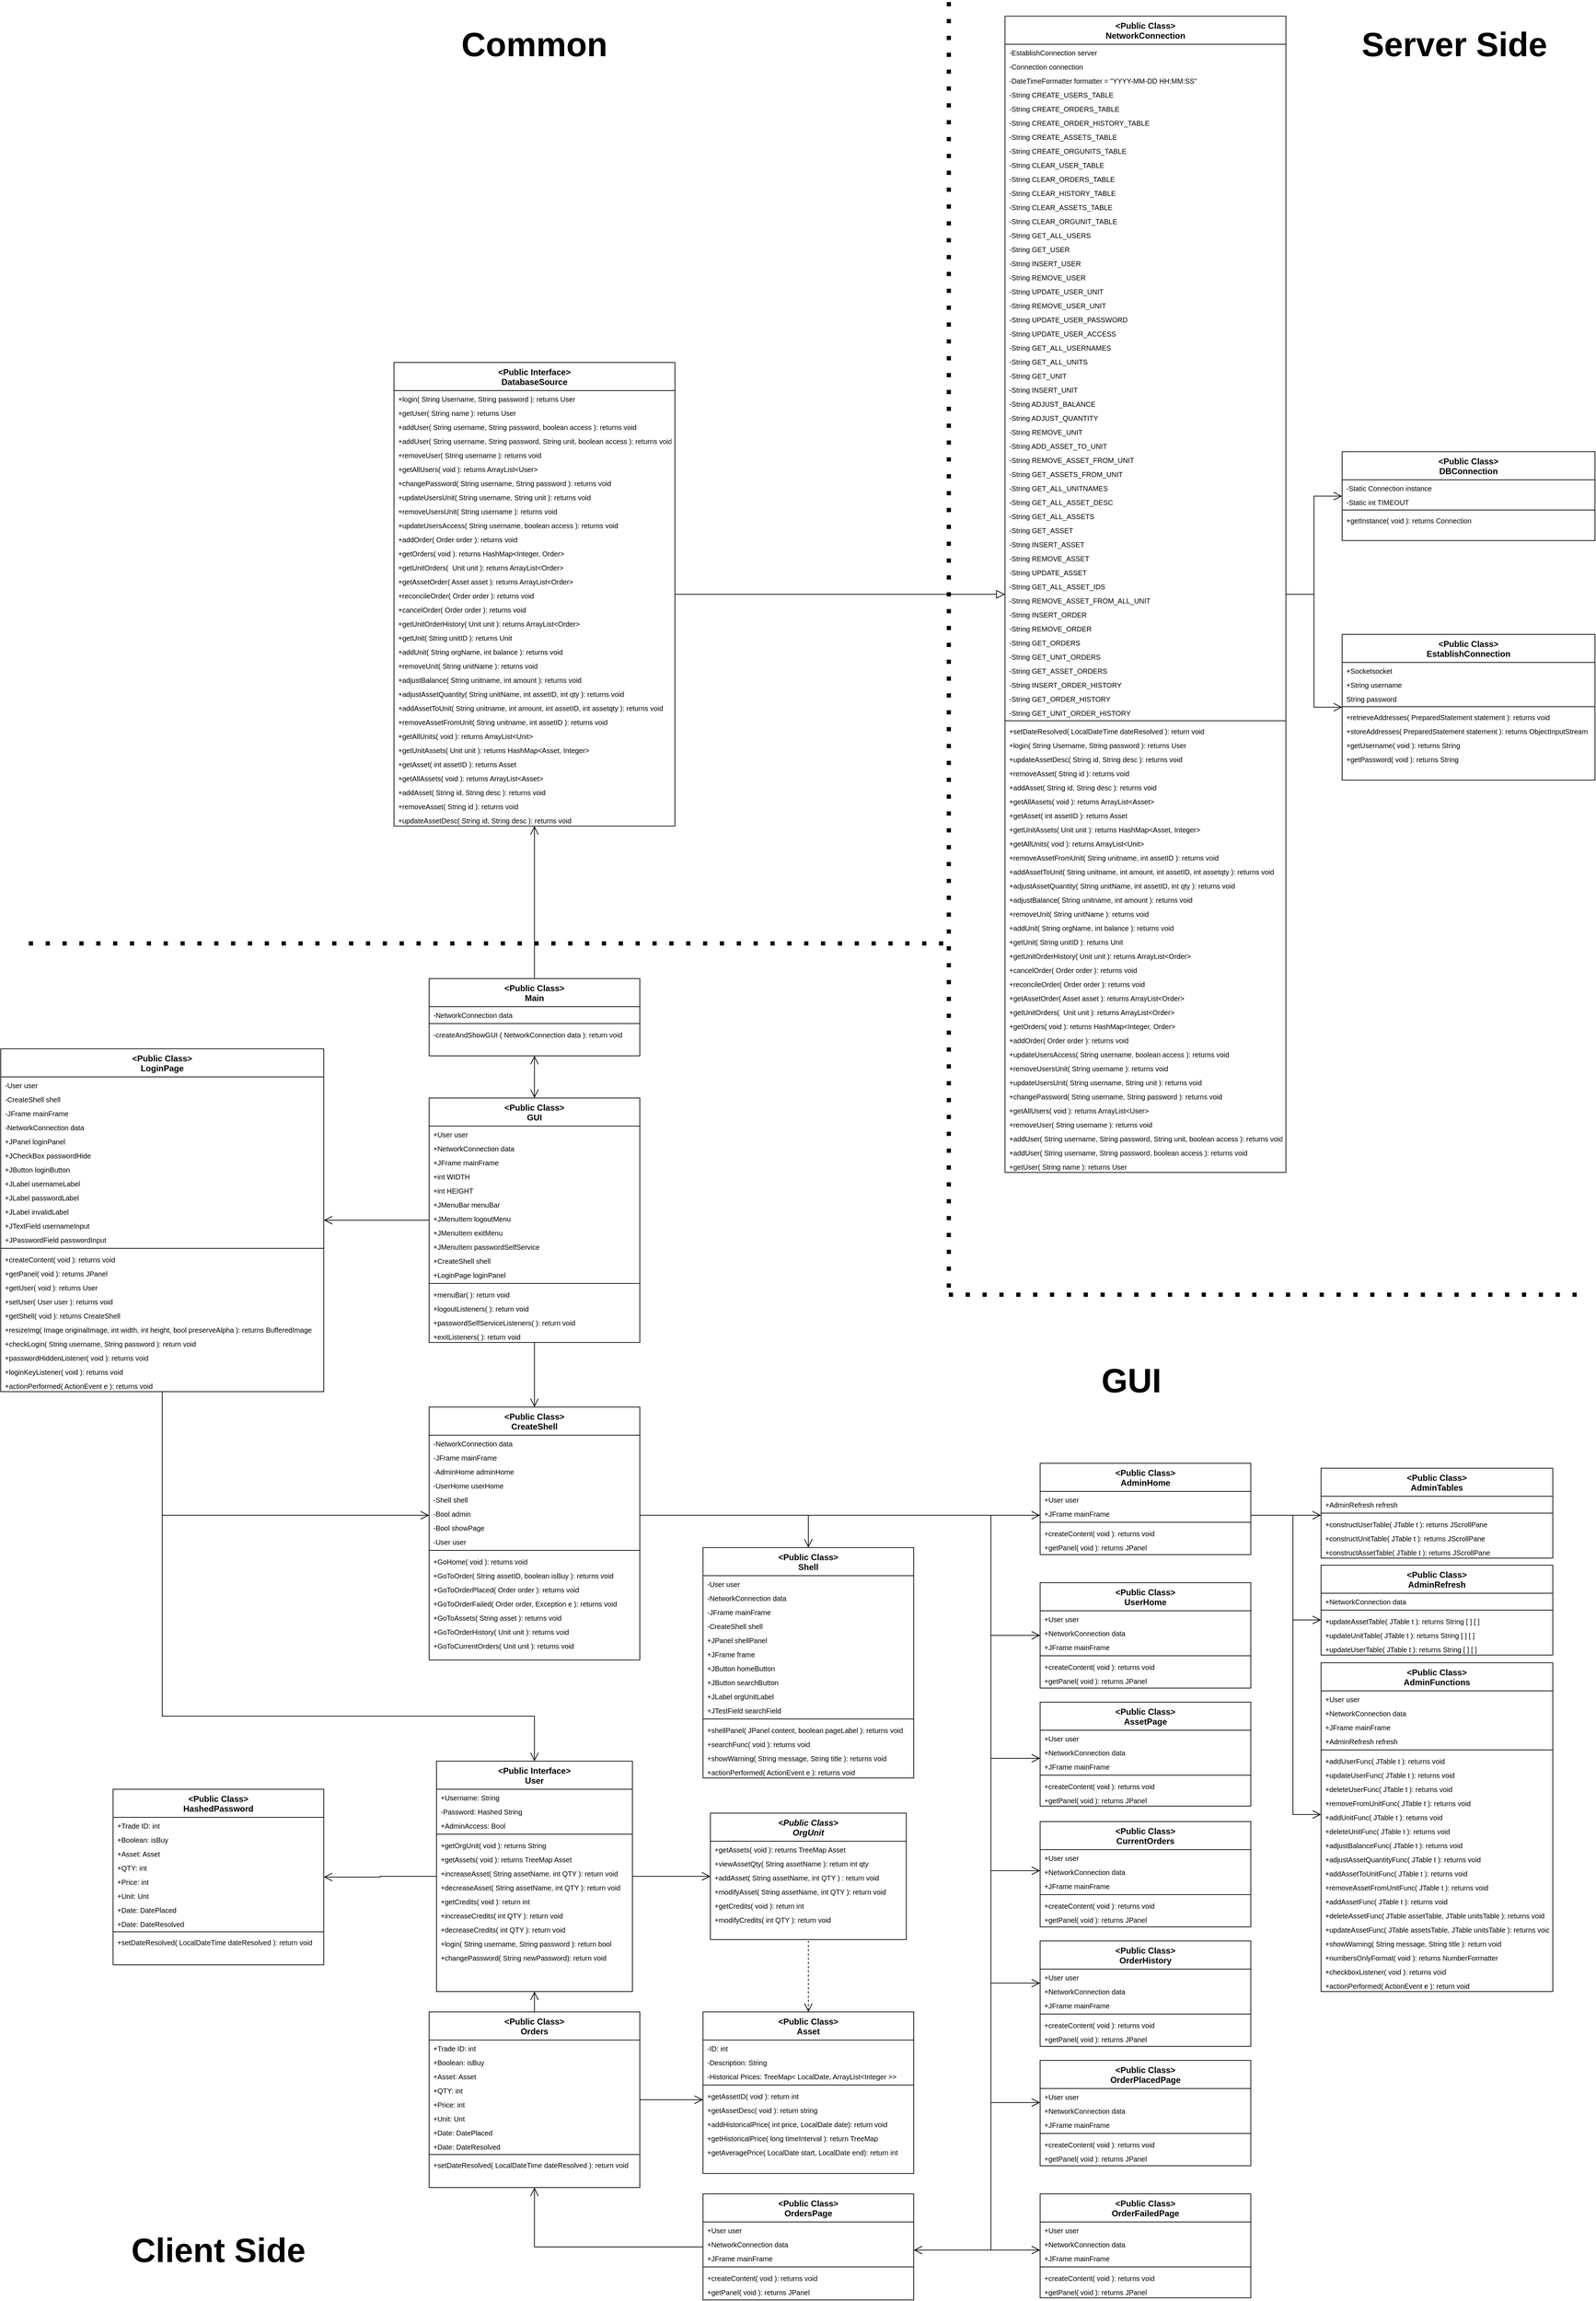 <mxfile version="14.7.4" type="device"><diagram id="C5RBs43oDa-KdzZeNtuy" name="Page-1"><mxGraphModel dx="2844" dy="3128" grid="1" gridSize="10" guides="1" tooltips="1" connect="1" arrows="1" fold="1" page="1" pageScale="1" pageWidth="1169" pageHeight="1654" background="#ffffff" math="0" shadow="0"><root><mxCell id="WIyWlLk6GJQsqaUBKTNV-0"/><mxCell id="WIyWlLk6GJQsqaUBKTNV-1" parent="WIyWlLk6GJQsqaUBKTNV-0"/><mxCell id="zkfFHV4jXpPFQw0GAbJ--0" value="&lt;Public Class&gt;&#10;OrgUnit" style="swimlane;fontStyle=3;align=center;verticalAlign=top;childLayout=stackLayout;horizontal=1;startSize=40;horizontalStack=0;resizeParent=1;resizeLast=0;collapsible=1;marginBottom=0;rounded=0;shadow=0;strokeWidth=1;" parent="WIyWlLk6GJQsqaUBKTNV-1" vertex="1"><mxGeometry x="1050.5" y="938" width="279" height="180" as="geometry"><mxRectangle x="81" y="30" width="160" height="40" as="alternateBounds"/></mxGeometry></mxCell><mxCell id="zkfFHV4jXpPFQw0GAbJ--1" value="+getAssets( void ): returns TreeMap Asset" style="text;align=left;verticalAlign=top;spacingLeft=4;spacingRight=4;overflow=hidden;rotatable=0;points=[[0,0.5],[1,0.5]];portConstraint=eastwest;fontSize=10;" parent="zkfFHV4jXpPFQw0GAbJ--0" vertex="1"><mxGeometry y="40" width="279" height="20" as="geometry"/></mxCell><mxCell id="u2H_AvGZKYYVbaGeGVNI-2" value="+viewAssetQty( String assetName ): return int qty" style="text;align=left;verticalAlign=top;spacingLeft=4;spacingRight=4;overflow=hidden;rotatable=0;points=[[0,0.5],[1,0.5]];portConstraint=eastwest;rounded=0;shadow=0;html=0;fontSize=10;" parent="zkfFHV4jXpPFQw0GAbJ--0" vertex="1"><mxGeometry y="60" width="279" height="20" as="geometry"/></mxCell><mxCell id="zkfFHV4jXpPFQw0GAbJ--2" value="+addAsset( String assetName, int QTY ) : return void" style="text;align=left;verticalAlign=top;spacingLeft=4;spacingRight=4;overflow=hidden;rotatable=0;points=[[0,0.5],[1,0.5]];portConstraint=eastwest;rounded=0;shadow=0;html=0;fontSize=10;" parent="zkfFHV4jXpPFQw0GAbJ--0" vertex="1"><mxGeometry y="80" width="279" height="20" as="geometry"/></mxCell><mxCell id="zkfFHV4jXpPFQw0GAbJ--3" value="+modifyAsset( String assetName, int QTY ): return void" style="text;align=left;verticalAlign=top;spacingLeft=4;spacingRight=4;overflow=hidden;rotatable=0;points=[[0,0.5],[1,0.5]];portConstraint=eastwest;rounded=0;shadow=0;html=0;fontSize=10;" parent="zkfFHV4jXpPFQw0GAbJ--0" vertex="1"><mxGeometry y="100" width="279" height="20" as="geometry"/></mxCell><mxCell id="JaWmxtSPQyHSRrMnJLHG-47" value="+getCredits( void ): return int" style="text;align=left;verticalAlign=top;spacingLeft=4;spacingRight=4;overflow=hidden;rotatable=0;points=[[0,0.5],[1,0.5]];portConstraint=eastwest;rounded=0;shadow=0;html=0;fontSize=10;" parent="zkfFHV4jXpPFQw0GAbJ--0" vertex="1"><mxGeometry y="120" width="279" height="20" as="geometry"/></mxCell><mxCell id="JaWmxtSPQyHSRrMnJLHG-2" value="+modifyCredits( int QTY ): return void" style="text;align=left;verticalAlign=top;spacingLeft=4;spacingRight=4;overflow=hidden;rotatable=0;points=[[0,0.5],[1,0.5]];portConstraint=eastwest;rounded=0;shadow=0;html=0;fontSize=10;" parent="zkfFHV4jXpPFQw0GAbJ--0" vertex="1"><mxGeometry y="140" width="279" height="20" as="geometry"/></mxCell><mxCell id="JaWmxtSPQyHSRrMnJLHG-80" style="edgeStyle=orthogonalEdgeStyle;rounded=0;orthogonalLoop=1;jettySize=auto;html=1;startArrow=open;startFill=0;endArrow=none;endFill=0;strokeColor=#000000;strokeWidth=1;fontSize=8;dashed=1;endSize=10;startSize=10;entryX=0.5;entryY=1;entryDx=0;entryDy=0;" parent="WIyWlLk6GJQsqaUBKTNV-1" source="zkfFHV4jXpPFQw0GAbJ--6" edge="1" target="zkfFHV4jXpPFQw0GAbJ--0"><mxGeometry relative="1" as="geometry"><mxPoint x="520" y="1045" as="targetPoint"/><Array as="points"><mxPoint x="1190" y="1134"/><mxPoint x="1190" y="1134"/></Array></mxGeometry></mxCell><mxCell id="zkfFHV4jXpPFQw0GAbJ--6" value="&lt;Public Class&gt;&#10;Asset" style="swimlane;fontStyle=1;align=center;verticalAlign=top;childLayout=stackLayout;horizontal=1;startSize=40;horizontalStack=0;resizeParent=1;resizeLast=0;collapsible=1;marginBottom=0;rounded=0;shadow=0;strokeWidth=1;" parent="WIyWlLk6GJQsqaUBKTNV-1" vertex="1"><mxGeometry x="1040" y="1221" width="300" height="230" as="geometry"><mxRectangle x="130" y="380" width="160" height="26" as="alternateBounds"/></mxGeometry></mxCell><mxCell id="JaWmxtSPQyHSRrMnJLHG-6" value="-ID: int" style="text;align=left;verticalAlign=top;spacingLeft=4;spacingRight=4;overflow=hidden;rotatable=0;points=[[0,0.5],[1,0.5]];portConstraint=eastwest;rounded=0;shadow=0;html=0;fontSize=10;" parent="zkfFHV4jXpPFQw0GAbJ--6" vertex="1"><mxGeometry y="40" width="300" height="20" as="geometry"/></mxCell><mxCell id="JaWmxtSPQyHSRrMnJLHG-11" value="-Description: String" style="text;align=left;verticalAlign=top;spacingLeft=4;spacingRight=4;overflow=hidden;rotatable=0;points=[[0,0.5],[1,0.5]];portConstraint=eastwest;rounded=0;shadow=0;html=0;fontSize=10;" parent="zkfFHV4jXpPFQw0GAbJ--6" vertex="1"><mxGeometry y="60" width="300" height="20" as="geometry"/></mxCell><mxCell id="JaWmxtSPQyHSRrMnJLHG-49" value="-Historical Prices: TreeMap&lt; LocalDate, ArrayList&lt;Integer &gt;&gt;" style="text;align=left;verticalAlign=top;spacingLeft=4;spacingRight=4;overflow=hidden;rotatable=0;points=[[0,0.5],[1,0.5]];portConstraint=eastwest;rounded=0;shadow=0;html=0;fontSize=10;" parent="zkfFHV4jXpPFQw0GAbJ--6" vertex="1"><mxGeometry y="80" width="300" height="20" as="geometry"/></mxCell><mxCell id="zkfFHV4jXpPFQw0GAbJ--9" value="" style="line;html=1;strokeWidth=1;align=left;verticalAlign=middle;spacingTop=-1;spacingLeft=3;spacingRight=3;rotatable=0;labelPosition=right;points=[];portConstraint=eastwest;" parent="zkfFHV4jXpPFQw0GAbJ--6" vertex="1"><mxGeometry y="100" width="300" height="8" as="geometry"/></mxCell><mxCell id="jHjqWutgSlKy_qAQG4kM-1" value="+getAssetID( void ): return int" style="text;align=left;verticalAlign=top;spacingLeft=4;spacingRight=4;overflow=hidden;rotatable=0;points=[[0,0.5],[1,0.5]];portConstraint=eastwest;rounded=0;shadow=0;html=0;fontSize=10;" parent="zkfFHV4jXpPFQw0GAbJ--6" vertex="1"><mxGeometry y="108" width="300" height="20" as="geometry"/></mxCell><mxCell id="jHjqWutgSlKy_qAQG4kM-2" value="+getAssetDesc( void ): return string" style="text;align=left;verticalAlign=top;spacingLeft=4;spacingRight=4;overflow=hidden;rotatable=0;points=[[0,0.5],[1,0.5]];portConstraint=eastwest;rounded=0;shadow=0;html=0;fontSize=10;" parent="zkfFHV4jXpPFQw0GAbJ--6" vertex="1"><mxGeometry y="128" width="300" height="20" as="geometry"/></mxCell><mxCell id="JaWmxtSPQyHSRrMnJLHG-7" value="+addHistoricalPrice( int price, LocalDate date): return void" style="text;align=left;verticalAlign=top;spacingLeft=4;spacingRight=4;overflow=hidden;rotatable=0;points=[[0,0.5],[1,0.5]];portConstraint=eastwest;rounded=0;shadow=0;html=0;fontSize=10;" parent="zkfFHV4jXpPFQw0GAbJ--6" vertex="1"><mxGeometry y="148" width="300" height="20" as="geometry"/></mxCell><mxCell id="JaWmxtSPQyHSRrMnJLHG-8" value="+getHistoricalPrice( long timeInterval ): return TreeMap" style="text;align=left;verticalAlign=top;spacingLeft=4;spacingRight=4;overflow=hidden;rotatable=0;points=[[0,0.5],[1,0.5]];portConstraint=eastwest;rounded=0;shadow=0;html=0;fontSize=10;" parent="zkfFHV4jXpPFQw0GAbJ--6" vertex="1"><mxGeometry y="168" width="300" height="20" as="geometry"/></mxCell><mxCell id="jHjqWutgSlKy_qAQG4kM-3" value="+getAveragePrice( LocalDate start, LocalDate end): return int" style="text;align=left;verticalAlign=top;spacingLeft=4;spacingRight=4;overflow=hidden;rotatable=0;points=[[0,0.5],[1,0.5]];portConstraint=eastwest;rounded=0;shadow=0;html=0;fontSize=10;" parent="zkfFHV4jXpPFQw0GAbJ--6" vertex="1"><mxGeometry y="188" width="300" height="20" as="geometry"/></mxCell><mxCell id="zkfFHV4jXpPFQw0GAbJ--13" value="&lt;Public Class&gt;&#10;Orders" style="swimlane;fontStyle=1;align=center;verticalAlign=top;childLayout=stackLayout;horizontal=1;startSize=40;horizontalStack=0;resizeParent=1;resizeLast=0;collapsible=1;marginBottom=0;rounded=0;shadow=0;strokeWidth=1;" parent="WIyWlLk6GJQsqaUBKTNV-1" vertex="1"><mxGeometry x="650" y="1221" width="300" height="250" as="geometry"><mxRectangle x="340" y="380" width="170" height="26" as="alternateBounds"/></mxGeometry></mxCell><mxCell id="JaWmxtSPQyHSRrMnJLHG-15" value="+Trade ID: int" style="text;align=left;verticalAlign=top;spacingLeft=4;spacingRight=4;overflow=hidden;rotatable=0;points=[[0,0.5],[1,0.5]];portConstraint=eastwest;rounded=0;shadow=0;html=0;fontSize=10;" parent="zkfFHV4jXpPFQw0GAbJ--13" vertex="1"><mxGeometry y="40" width="300" height="20" as="geometry"/></mxCell><mxCell id="2zub9Cug9d7XHlJs2j1w-0" value="+Boolean: isBuy" style="text;align=left;verticalAlign=top;spacingLeft=4;spacingRight=4;overflow=hidden;rotatable=0;points=[[0,0.5],[1,0.5]];portConstraint=eastwest;rounded=0;shadow=0;html=0;fontSize=10;" vertex="1" parent="zkfFHV4jXpPFQw0GAbJ--13"><mxGeometry y="60" width="300" height="20" as="geometry"/></mxCell><mxCell id="JaWmxtSPQyHSRrMnJLHG-17" value="+Asset: Asset" style="text;align=left;verticalAlign=top;spacingLeft=4;spacingRight=4;overflow=hidden;rotatable=0;points=[[0,0.5],[1,0.5]];portConstraint=eastwest;rounded=0;shadow=0;html=0;fontSize=10;" parent="zkfFHV4jXpPFQw0GAbJ--13" vertex="1"><mxGeometry y="80" width="300" height="20" as="geometry"/></mxCell><mxCell id="JaWmxtSPQyHSRrMnJLHG-40" value="+QTY: int" style="text;align=left;verticalAlign=top;spacingLeft=4;spacingRight=4;overflow=hidden;rotatable=0;points=[[0,0.5],[1,0.5]];portConstraint=eastwest;rounded=0;shadow=0;html=0;fontSize=10;" parent="zkfFHV4jXpPFQw0GAbJ--13" vertex="1"><mxGeometry y="100" width="300" height="20" as="geometry"/></mxCell><mxCell id="JaWmxtSPQyHSRrMnJLHG-16" value="+Price: int" style="text;align=left;verticalAlign=top;spacingLeft=4;spacingRight=4;overflow=hidden;rotatable=0;points=[[0,0.5],[1,0.5]];portConstraint=eastwest;rounded=0;shadow=0;html=0;fontSize=10;" parent="zkfFHV4jXpPFQw0GAbJ--13" vertex="1"><mxGeometry y="120" width="300" height="20" as="geometry"/></mxCell><mxCell id="JaWmxtSPQyHSRrMnJLHG-41" value="+Unit: Unt" style="text;align=left;verticalAlign=top;spacingLeft=4;spacingRight=4;overflow=hidden;rotatable=0;points=[[0,0.5],[1,0.5]];portConstraint=eastwest;rounded=0;shadow=0;html=0;fontSize=10;" parent="zkfFHV4jXpPFQw0GAbJ--13" vertex="1"><mxGeometry y="140" width="300" height="20" as="geometry"/></mxCell><mxCell id="2zub9Cug9d7XHlJs2j1w-1" value="+Date: DatePlaced" style="text;align=left;verticalAlign=top;spacingLeft=4;spacingRight=4;overflow=hidden;rotatable=0;points=[[0,0.5],[1,0.5]];portConstraint=eastwest;rounded=0;shadow=0;html=0;fontSize=10;" vertex="1" parent="zkfFHV4jXpPFQw0GAbJ--13"><mxGeometry y="160" width="300" height="20" as="geometry"/></mxCell><mxCell id="2zub9Cug9d7XHlJs2j1w-2" value="+Date: DateResolved" style="text;align=left;verticalAlign=top;spacingLeft=4;spacingRight=4;overflow=hidden;rotatable=0;points=[[0,0.5],[1,0.5]];portConstraint=eastwest;rounded=0;shadow=0;html=0;fontSize=10;" vertex="1" parent="zkfFHV4jXpPFQw0GAbJ--13"><mxGeometry y="180" width="300" height="20" as="geometry"/></mxCell><mxCell id="zkfFHV4jXpPFQw0GAbJ--15" value="" style="line;html=1;strokeWidth=1;align=left;verticalAlign=middle;spacingTop=-1;spacingLeft=3;spacingRight=3;rotatable=0;labelPosition=right;points=[];portConstraint=eastwest;" parent="zkfFHV4jXpPFQw0GAbJ--13" vertex="1"><mxGeometry y="200" width="300" height="6" as="geometry"/></mxCell><mxCell id="2zub9Cug9d7XHlJs2j1w-3" value="+setDateResolved( LocalDateTime dateResolved ): return void" style="text;align=left;verticalAlign=top;spacingLeft=4;spacingRight=4;overflow=hidden;rotatable=0;points=[[0,0.5],[1,0.5]];portConstraint=eastwest;rounded=0;shadow=0;html=0;fontSize=10;" vertex="1" parent="zkfFHV4jXpPFQw0GAbJ--13"><mxGeometry y="206" width="300" height="20" as="geometry"/></mxCell><mxCell id="JaWmxtSPQyHSRrMnJLHG-74" style="edgeStyle=orthogonalEdgeStyle;rounded=0;orthogonalLoop=1;jettySize=auto;html=1;startArrow=open;startFill=0;endArrow=none;endFill=0;strokeColor=#000000;strokeWidth=1;fontSize=8;endSize=10;startSize=10;" parent="WIyWlLk6GJQsqaUBKTNV-1" source="zkfFHV4jXpPFQw0GAbJ--17" target="zkfFHV4jXpPFQw0GAbJ--13" edge="1"><mxGeometry relative="1" as="geometry"/></mxCell><mxCell id="2zub9Cug9d7XHlJs2j1w-160" style="edgeStyle=orthogonalEdgeStyle;rounded=0;orthogonalLoop=1;jettySize=auto;html=1;startArrow=none;startFill=0;endArrow=open;endFill=0;startSize=10;endSize=10;" edge="1" parent="WIyWlLk6GJQsqaUBKTNV-1" source="zkfFHV4jXpPFQw0GAbJ--17" target="2zub9Cug9d7XHlJs2j1w-148"><mxGeometry relative="1" as="geometry"/></mxCell><mxCell id="2zub9Cug9d7XHlJs2j1w-164" style="edgeStyle=orthogonalEdgeStyle;rounded=0;orthogonalLoop=1;jettySize=auto;html=1;startArrow=none;startFill=0;endArrow=open;endFill=0;startSize=10;endSize=10;" edge="1" parent="WIyWlLk6GJQsqaUBKTNV-1" source="zkfFHV4jXpPFQw0GAbJ--17" target="zkfFHV4jXpPFQw0GAbJ--0"><mxGeometry relative="1" as="geometry"/></mxCell><mxCell id="zkfFHV4jXpPFQw0GAbJ--17" value="&lt;Public Interface&gt;&#10;User" style="swimlane;fontStyle=1;align=center;verticalAlign=top;childLayout=stackLayout;horizontal=1;startSize=40;horizontalStack=0;resizeParent=1;resizeLast=0;collapsible=1;marginBottom=0;rounded=0;shadow=0;strokeWidth=1;" parent="WIyWlLk6GJQsqaUBKTNV-1" vertex="1"><mxGeometry x="660.5" y="864" width="279" height="328" as="geometry"><mxRectangle x="550" y="140" width="160" height="26" as="alternateBounds"/></mxGeometry></mxCell><mxCell id="JaWmxtSPQyHSRrMnJLHG-31" value="+Username: String" style="text;align=left;verticalAlign=top;spacingLeft=4;spacingRight=4;overflow=hidden;rotatable=0;points=[[0,0.5],[1,0.5]];portConstraint=eastwest;rounded=0;shadow=0;html=0;fontSize=10;" parent="zkfFHV4jXpPFQw0GAbJ--17" vertex="1"><mxGeometry y="40" width="279" height="20" as="geometry"/></mxCell><mxCell id="JaWmxtSPQyHSRrMnJLHG-32" value="-Password: Hashed String" style="text;align=left;verticalAlign=top;spacingLeft=4;spacingRight=4;overflow=hidden;rotatable=0;points=[[0,0.5],[1,0.5]];portConstraint=eastwest;rounded=0;shadow=0;html=0;fontSize=10;" parent="zkfFHV4jXpPFQw0GAbJ--17" vertex="1"><mxGeometry y="60" width="279" height="20" as="geometry"/></mxCell><mxCell id="JaWmxtSPQyHSRrMnJLHG-29" value="+AdminAccess: Bool" style="text;align=left;verticalAlign=top;spacingLeft=4;spacingRight=4;overflow=hidden;rotatable=0;points=[[0,0.5],[1,0.5]];portConstraint=eastwest;rounded=0;shadow=0;html=0;fontSize=10;" parent="zkfFHV4jXpPFQw0GAbJ--17" vertex="1"><mxGeometry y="80" width="279" height="20" as="geometry"/></mxCell><mxCell id="zkfFHV4jXpPFQw0GAbJ--23" value="" style="line;html=1;strokeWidth=1;align=left;verticalAlign=middle;spacingTop=-1;spacingLeft=3;spacingRight=3;rotatable=0;labelPosition=right;points=[];portConstraint=eastwest;" parent="zkfFHV4jXpPFQw0GAbJ--17" vertex="1"><mxGeometry y="100" width="279" height="8" as="geometry"/></mxCell><mxCell id="JaWmxtSPQyHSRrMnJLHG-99" value="+getOrgUnit( void ): returns String" style="text;align=left;verticalAlign=top;spacingLeft=4;spacingRight=4;overflow=hidden;rotatable=0;points=[[0,0.5],[1,0.5]];portConstraint=eastwest;fontSize=10;" parent="zkfFHV4jXpPFQw0GAbJ--17" vertex="1"><mxGeometry y="108" width="279" height="20" as="geometry"/></mxCell><mxCell id="JaWmxtSPQyHSRrMnJLHG-34" value="+getAssets( void ): returns TreeMap Asset" style="text;align=left;verticalAlign=top;spacingLeft=4;spacingRight=4;overflow=hidden;rotatable=0;points=[[0,0.5],[1,0.5]];portConstraint=eastwest;fontSize=10;" parent="zkfFHV4jXpPFQw0GAbJ--17" vertex="1"><mxGeometry y="128" width="279" height="20" as="geometry"/></mxCell><mxCell id="JaWmxtSPQyHSRrMnJLHG-36" value="+increaseAsset( String assetName, int QTY ): return void" style="text;align=left;verticalAlign=top;spacingLeft=4;spacingRight=4;overflow=hidden;rotatable=0;points=[[0,0.5],[1,0.5]];portConstraint=eastwest;rounded=0;shadow=0;html=0;fontSize=10;" parent="zkfFHV4jXpPFQw0GAbJ--17" vertex="1"><mxGeometry y="148" width="279" height="20" as="geometry"/></mxCell><mxCell id="JaWmxtSPQyHSRrMnJLHG-37" value="+decreaseAsset( String assetName, int QTY ): return void" style="text;align=left;verticalAlign=top;spacingLeft=4;spacingRight=4;overflow=hidden;rotatable=0;points=[[0,0.5],[1,0.5]];portConstraint=eastwest;rounded=0;shadow=0;html=0;fontSize=10;" parent="zkfFHV4jXpPFQw0GAbJ--17" vertex="1"><mxGeometry y="168" width="279" height="20" as="geometry"/></mxCell><mxCell id="JaWmxtSPQyHSRrMnJLHG-48" value="+getCredits( void ): return int" style="text;align=left;verticalAlign=top;spacingLeft=4;spacingRight=4;overflow=hidden;rotatable=0;points=[[0,0.5],[1,0.5]];portConstraint=eastwest;rounded=0;shadow=0;html=0;fontSize=10;" parent="zkfFHV4jXpPFQw0GAbJ--17" vertex="1"><mxGeometry y="188" width="279" height="20" as="geometry"/></mxCell><mxCell id="JaWmxtSPQyHSRrMnJLHG-38" value="+increaseCredits( int QTY ): return void" style="text;align=left;verticalAlign=top;spacingLeft=4;spacingRight=4;overflow=hidden;rotatable=0;points=[[0,0.5],[1,0.5]];portConstraint=eastwest;rounded=0;shadow=0;html=0;fontSize=10;" parent="zkfFHV4jXpPFQw0GAbJ--17" vertex="1"><mxGeometry y="208" width="279" height="20" as="geometry"/></mxCell><mxCell id="JaWmxtSPQyHSRrMnJLHG-39" value="+decreaseCredits( int QTY ): return void" style="text;align=left;verticalAlign=top;spacingLeft=4;spacingRight=4;overflow=hidden;rotatable=0;points=[[0,0.5],[1,0.5]];portConstraint=eastwest;rounded=0;shadow=0;html=0;fontSize=10;" parent="zkfFHV4jXpPFQw0GAbJ--17" vertex="1"><mxGeometry y="228" width="279" height="20" as="geometry"/></mxCell><mxCell id="JaWmxtSPQyHSRrMnJLHG-42" value="+login( String username, String password ): return bool" style="text;align=left;verticalAlign=top;spacingLeft=4;spacingRight=4;overflow=hidden;rotatable=0;points=[[0,0.5],[1,0.5]];portConstraint=eastwest;rounded=0;shadow=0;html=0;fontSize=10;" parent="zkfFHV4jXpPFQw0GAbJ--17" vertex="1"><mxGeometry y="248" width="279" height="20" as="geometry"/></mxCell><mxCell id="JaWmxtSPQyHSRrMnJLHG-43" value="+changePassword( String newPassword): return void" style="text;align=left;verticalAlign=top;spacingLeft=4;spacingRight=4;overflow=hidden;rotatable=0;points=[[0,0.5],[1,0.5]];portConstraint=eastwest;rounded=0;shadow=0;html=0;fontSize=10;" parent="zkfFHV4jXpPFQw0GAbJ--17" vertex="1"><mxGeometry y="268" width="279" height="20" as="geometry"/></mxCell><mxCell id="JaWmxtSPQyHSRrMnJLHG-83" style="edgeStyle=orthogonalEdgeStyle;rounded=0;orthogonalLoop=1;jettySize=auto;html=1;startArrow=open;startFill=0;endArrow=open;endFill=0;strokeColor=#000000;strokeWidth=1;fontSize=8;endSize=10;startSize=10;" parent="WIyWlLk6GJQsqaUBKTNV-1" source="JaWmxtSPQyHSRrMnJLHG-50" target="JaWmxtSPQyHSRrMnJLHG-65" edge="1"><mxGeometry relative="1" as="geometry"/></mxCell><mxCell id="2zub9Cug9d7XHlJs2j1w-21" style="edgeStyle=orthogonalEdgeStyle;rounded=0;orthogonalLoop=1;jettySize=auto;html=1;exitX=0.5;exitY=0;exitDx=0;exitDy=0;entryX=0.5;entryY=1;entryDx=0;entryDy=0;startArrow=none;startFill=0;endArrow=open;endFill=0;startSize=10;endSize=10;" edge="1" parent="WIyWlLk6GJQsqaUBKTNV-1" source="JaWmxtSPQyHSRrMnJLHG-50" target="2zub9Cug9d7XHlJs2j1w-8"><mxGeometry relative="1" as="geometry"/></mxCell><mxCell id="JaWmxtSPQyHSRrMnJLHG-50" value="&lt;Public Class&gt;&#10;Main" style="swimlane;fontStyle=1;align=center;verticalAlign=top;childLayout=stackLayout;horizontal=1;startSize=40;horizontalStack=0;resizeParent=1;resizeLast=0;collapsible=1;marginBottom=0;rounded=0;shadow=0;strokeWidth=1;" parent="WIyWlLk6GJQsqaUBKTNV-1" vertex="1"><mxGeometry x="650" y="-250" width="300" height="110" as="geometry"><mxRectangle x="550" y="140" width="160" height="26" as="alternateBounds"/></mxGeometry></mxCell><mxCell id="JaWmxtSPQyHSRrMnJLHG-51" value="-NetworkConnection data" style="text;align=left;verticalAlign=top;spacingLeft=4;spacingRight=4;overflow=hidden;rotatable=0;points=[[0,0.5],[1,0.5]];portConstraint=eastwest;rounded=0;shadow=0;html=0;fontSize=10;" parent="JaWmxtSPQyHSRrMnJLHG-50" vertex="1"><mxGeometry y="40" width="300" height="20" as="geometry"/></mxCell><mxCell id="JaWmxtSPQyHSRrMnJLHG-55" value="" style="line;html=1;strokeWidth=1;align=left;verticalAlign=middle;spacingTop=-1;spacingLeft=3;spacingRight=3;rotatable=0;labelPosition=right;points=[];portConstraint=eastwest;" parent="JaWmxtSPQyHSRrMnJLHG-50" vertex="1"><mxGeometry y="60" width="300" height="8" as="geometry"/></mxCell><mxCell id="JaWmxtSPQyHSRrMnJLHG-21" value="-createAndShowGUI ( NetworkConnection data ): return void" style="text;align=left;verticalAlign=top;spacingLeft=4;spacingRight=4;overflow=hidden;rotatable=0;points=[[0,0.5],[1,0.5]];portConstraint=eastwest;rounded=0;shadow=0;html=0;fontSize=10;" parent="JaWmxtSPQyHSRrMnJLHG-50" vertex="1"><mxGeometry y="68" width="300" height="20" as="geometry"/></mxCell><mxCell id="2zub9Cug9d7XHlJs2j1w-34" style="edgeStyle=orthogonalEdgeStyle;rounded=0;orthogonalLoop=1;jettySize=auto;html=1;startArrow=none;startFill=0;endArrow=open;endFill=0;startSize=10;endSize=10;" edge="1" parent="WIyWlLk6GJQsqaUBKTNV-1" source="JaWmxtSPQyHSRrMnJLHG-65" target="2zub9Cug9d7XHlJs2j1w-27"><mxGeometry relative="1" as="geometry"/></mxCell><mxCell id="2zub9Cug9d7XHlJs2j1w-35" style="edgeStyle=orthogonalEdgeStyle;rounded=0;orthogonalLoop=1;jettySize=auto;html=1;startArrow=none;startFill=0;endArrow=open;endFill=0;startSize=10;endSize=10;" edge="1" parent="WIyWlLk6GJQsqaUBKTNV-1" source="JaWmxtSPQyHSRrMnJLHG-65" target="2zub9Cug9d7XHlJs2j1w-22"><mxGeometry relative="1" as="geometry"/></mxCell><mxCell id="JaWmxtSPQyHSRrMnJLHG-65" value="&lt;Public Class&gt;&#10;GUI" style="swimlane;fontStyle=1;align=center;verticalAlign=top;childLayout=stackLayout;horizontal=1;startSize=40;horizontalStack=0;resizeParent=1;resizeLast=0;collapsible=1;marginBottom=0;rounded=0;shadow=0;strokeWidth=1;" parent="WIyWlLk6GJQsqaUBKTNV-1" vertex="1"><mxGeometry x="650" y="-80" width="300" height="348" as="geometry"><mxRectangle x="550" y="140" width="160" height="26" as="alternateBounds"/></mxGeometry></mxCell><mxCell id="JaWmxtSPQyHSRrMnJLHG-66" value="+User user" style="text;align=left;verticalAlign=top;spacingLeft=4;spacingRight=4;overflow=hidden;rotatable=0;points=[[0,0.5],[1,0.5]];portConstraint=eastwest;rounded=0;shadow=0;html=0;fontSize=10;" parent="JaWmxtSPQyHSRrMnJLHG-65" vertex="1"><mxGeometry y="40" width="300" height="20" as="geometry"/></mxCell><mxCell id="2zub9Cug9d7XHlJs2j1w-172" value="+NetworkConnection data" style="text;align=left;verticalAlign=top;spacingLeft=4;spacingRight=4;overflow=hidden;rotatable=0;points=[[0,0.5],[1,0.5]];portConstraint=eastwest;rounded=0;shadow=0;html=0;fontSize=10;" vertex="1" parent="JaWmxtSPQyHSRrMnJLHG-65"><mxGeometry y="60" width="300" height="20" as="geometry"/></mxCell><mxCell id="2zub9Cug9d7XHlJs2j1w-171" value="+JFrame mainFrame" style="text;align=left;verticalAlign=top;spacingLeft=4;spacingRight=4;overflow=hidden;rotatable=0;points=[[0,0.5],[1,0.5]];portConstraint=eastwest;rounded=0;shadow=0;html=0;fontSize=10;" vertex="1" parent="JaWmxtSPQyHSRrMnJLHG-65"><mxGeometry y="80" width="300" height="20" as="geometry"/></mxCell><mxCell id="2zub9Cug9d7XHlJs2j1w-173" value="+int WIDTH" style="text;align=left;verticalAlign=top;spacingLeft=4;spacingRight=4;overflow=hidden;rotatable=0;points=[[0,0.5],[1,0.5]];portConstraint=eastwest;rounded=0;shadow=0;html=0;fontSize=10;" vertex="1" parent="JaWmxtSPQyHSRrMnJLHG-65"><mxGeometry y="100" width="300" height="20" as="geometry"/></mxCell><mxCell id="2zub9Cug9d7XHlJs2j1w-174" value="+int HEIGHT" style="text;align=left;verticalAlign=top;spacingLeft=4;spacingRight=4;overflow=hidden;rotatable=0;points=[[0,0.5],[1,0.5]];portConstraint=eastwest;rounded=0;shadow=0;html=0;fontSize=10;" vertex="1" parent="JaWmxtSPQyHSRrMnJLHG-65"><mxGeometry y="120" width="300" height="20" as="geometry"/></mxCell><mxCell id="2zub9Cug9d7XHlJs2j1w-175" value="+JMenuBar menuBar" style="text;align=left;verticalAlign=top;spacingLeft=4;spacingRight=4;overflow=hidden;rotatable=0;points=[[0,0.5],[1,0.5]];portConstraint=eastwest;rounded=0;shadow=0;html=0;fontSize=10;" vertex="1" parent="JaWmxtSPQyHSRrMnJLHG-65"><mxGeometry y="140" width="300" height="20" as="geometry"/></mxCell><mxCell id="2zub9Cug9d7XHlJs2j1w-176" value="+JMenuItem logoutMenu" style="text;align=left;verticalAlign=top;spacingLeft=4;spacingRight=4;overflow=hidden;rotatable=0;points=[[0,0.5],[1,0.5]];portConstraint=eastwest;rounded=0;shadow=0;html=0;fontSize=10;" vertex="1" parent="JaWmxtSPQyHSRrMnJLHG-65"><mxGeometry y="160" width="300" height="20" as="geometry"/></mxCell><mxCell id="2zub9Cug9d7XHlJs2j1w-177" value="+JMenuItem exitMenu" style="text;align=left;verticalAlign=top;spacingLeft=4;spacingRight=4;overflow=hidden;rotatable=0;points=[[0,0.5],[1,0.5]];portConstraint=eastwest;rounded=0;shadow=0;html=0;fontSize=10;" vertex="1" parent="JaWmxtSPQyHSRrMnJLHG-65"><mxGeometry y="180" width="300" height="20" as="geometry"/></mxCell><mxCell id="2zub9Cug9d7XHlJs2j1w-178" value="+JMenuItem passwordSelfService" style="text;align=left;verticalAlign=top;spacingLeft=4;spacingRight=4;overflow=hidden;rotatable=0;points=[[0,0.5],[1,0.5]];portConstraint=eastwest;rounded=0;shadow=0;html=0;fontSize=10;" vertex="1" parent="JaWmxtSPQyHSRrMnJLHG-65"><mxGeometry y="200" width="300" height="20" as="geometry"/></mxCell><mxCell id="2zub9Cug9d7XHlJs2j1w-180" value="+CreateShell shell" style="text;align=left;verticalAlign=top;spacingLeft=4;spacingRight=4;overflow=hidden;rotatable=0;points=[[0,0.5],[1,0.5]];portConstraint=eastwest;rounded=0;shadow=0;html=0;fontSize=10;" vertex="1" parent="JaWmxtSPQyHSRrMnJLHG-65"><mxGeometry y="220" width="300" height="20" as="geometry"/></mxCell><mxCell id="2zub9Cug9d7XHlJs2j1w-179" value="+LoginPage loginPanel" style="text;align=left;verticalAlign=top;spacingLeft=4;spacingRight=4;overflow=hidden;rotatable=0;points=[[0,0.5],[1,0.5]];portConstraint=eastwest;rounded=0;shadow=0;html=0;fontSize=10;" vertex="1" parent="JaWmxtSPQyHSRrMnJLHG-65"><mxGeometry y="240" width="300" height="20" as="geometry"/></mxCell><mxCell id="JaWmxtSPQyHSRrMnJLHG-67" value="" style="line;html=1;strokeWidth=1;align=left;verticalAlign=middle;spacingTop=-1;spacingLeft=3;spacingRight=3;rotatable=0;labelPosition=right;points=[];portConstraint=eastwest;" parent="JaWmxtSPQyHSRrMnJLHG-65" vertex="1"><mxGeometry y="260" width="300" height="8" as="geometry"/></mxCell><mxCell id="JaWmxtSPQyHSRrMnJLHG-69" value="+menuBar( ): return void" style="text;align=left;verticalAlign=top;spacingLeft=4;spacingRight=4;overflow=hidden;rotatable=0;points=[[0,0.5],[1,0.5]];portConstraint=eastwest;rounded=0;shadow=0;html=0;fontSize=10;" parent="JaWmxtSPQyHSRrMnJLHG-65" vertex="1"><mxGeometry y="268" width="300" height="20" as="geometry"/></mxCell><mxCell id="2zub9Cug9d7XHlJs2j1w-181" value="+logoutListeners( ): return void" style="text;align=left;verticalAlign=top;spacingLeft=4;spacingRight=4;overflow=hidden;rotatable=0;points=[[0,0.5],[1,0.5]];portConstraint=eastwest;rounded=0;shadow=0;html=0;fontSize=10;" vertex="1" parent="JaWmxtSPQyHSRrMnJLHG-65"><mxGeometry y="288" width="300" height="20" as="geometry"/></mxCell><mxCell id="2zub9Cug9d7XHlJs2j1w-182" value="+passwordSelfServiceListeners( ): return void" style="text;align=left;verticalAlign=top;spacingLeft=4;spacingRight=4;overflow=hidden;rotatable=0;points=[[0,0.5],[1,0.5]];portConstraint=eastwest;rounded=0;shadow=0;html=0;fontSize=10;" vertex="1" parent="JaWmxtSPQyHSRrMnJLHG-65"><mxGeometry y="308" width="300" height="20" as="geometry"/></mxCell><mxCell id="2zub9Cug9d7XHlJs2j1w-183" value="+exitListeners( ): return void" style="text;align=left;verticalAlign=top;spacingLeft=4;spacingRight=4;overflow=hidden;rotatable=0;points=[[0,0.5],[1,0.5]];portConstraint=eastwest;rounded=0;shadow=0;html=0;fontSize=10;" vertex="1" parent="JaWmxtSPQyHSRrMnJLHG-65"><mxGeometry y="328" width="300" height="20" as="geometry"/></mxCell><mxCell id="JaWmxtSPQyHSRrMnJLHG-84" style="edgeStyle=orthogonalEdgeStyle;rounded=0;orthogonalLoop=1;jettySize=auto;html=1;startArrow=open;startFill=0;endArrow=none;endFill=0;strokeColor=#000000;strokeWidth=1;fontSize=8;endSize=10;startSize=10;" parent="WIyWlLk6GJQsqaUBKTNV-1" source="zkfFHV4jXpPFQw0GAbJ--6" target="zkfFHV4jXpPFQw0GAbJ--13" edge="1"><mxGeometry relative="1" as="geometry"><mxPoint x="1020" y="1212" as="sourcePoint"/><mxPoint x="1020" y="1252" as="targetPoint"/><Array as="points"><mxPoint x="1030" y="1346"/><mxPoint x="1030" y="1346"/></Array></mxGeometry></mxCell><mxCell id="2zub9Cug9d7XHlJs2j1w-184" style="edgeStyle=orthogonalEdgeStyle;rounded=0;orthogonalLoop=1;jettySize=auto;html=1;startArrow=none;startFill=0;endArrow=block;endFill=0;startSize=10;endSize=10;" edge="1" parent="WIyWlLk6GJQsqaUBKTNV-1" source="2zub9Cug9d7XHlJs2j1w-8" target="2zub9Cug9d7XHlJs2j1w-110"><mxGeometry relative="1" as="geometry"/></mxCell><mxCell id="2zub9Cug9d7XHlJs2j1w-8" value="&lt;Public Interface&gt;&#10;DatabaseSource" style="swimlane;fontStyle=1;align=center;verticalAlign=top;childLayout=stackLayout;horizontal=1;startSize=40;horizontalStack=0;resizeParent=1;resizeLast=0;collapsible=1;marginBottom=0;rounded=0;shadow=0;strokeWidth=1;" vertex="1" parent="WIyWlLk6GJQsqaUBKTNV-1"><mxGeometry x="600" y="-1127" width="400" height="660" as="geometry"><mxRectangle x="340" y="380" width="170" height="26" as="alternateBounds"/></mxGeometry></mxCell><mxCell id="2zub9Cug9d7XHlJs2j1w-18" value="+login( String Username, String password ): returns User" style="text;align=left;verticalAlign=top;spacingLeft=4;spacingRight=4;overflow=hidden;rotatable=0;points=[[0,0.5],[1,0.5]];portConstraint=eastwest;rounded=0;shadow=0;html=0;fontSize=10;" vertex="1" parent="2zub9Cug9d7XHlJs2j1w-8"><mxGeometry y="40" width="400" height="20" as="geometry"/></mxCell><mxCell id="2zub9Cug9d7XHlJs2j1w-185" value="+getUser( String name ): returns User" style="text;align=left;verticalAlign=top;spacingLeft=4;spacingRight=4;overflow=hidden;rotatable=0;points=[[0,0.5],[1,0.5]];portConstraint=eastwest;rounded=0;shadow=0;html=0;fontSize=10;" vertex="1" parent="2zub9Cug9d7XHlJs2j1w-8"><mxGeometry y="60" width="400" height="20" as="geometry"/></mxCell><mxCell id="2zub9Cug9d7XHlJs2j1w-214" value="+addUser( String username, String password, boolean access ): returns void" style="text;align=left;verticalAlign=top;spacingLeft=4;spacingRight=4;overflow=hidden;rotatable=0;points=[[0,0.5],[1,0.5]];portConstraint=eastwest;rounded=0;shadow=0;html=0;fontSize=10;" vertex="1" parent="2zub9Cug9d7XHlJs2j1w-8"><mxGeometry y="80" width="400" height="20" as="geometry"/></mxCell><mxCell id="2zub9Cug9d7XHlJs2j1w-213" value="+addUser( String username, String password, String unit, boolean access ): returns void" style="text;align=left;verticalAlign=top;spacingLeft=4;spacingRight=4;overflow=hidden;rotatable=0;points=[[0,0.5],[1,0.5]];portConstraint=eastwest;rounded=0;shadow=0;html=0;fontSize=10;" vertex="1" parent="2zub9Cug9d7XHlJs2j1w-8"><mxGeometry y="100" width="400" height="20" as="geometry"/></mxCell><mxCell id="2zub9Cug9d7XHlJs2j1w-212" value="+removeUser( String username ): returns void" style="text;align=left;verticalAlign=top;spacingLeft=4;spacingRight=4;overflow=hidden;rotatable=0;points=[[0,0.5],[1,0.5]];portConstraint=eastwest;rounded=0;shadow=0;html=0;fontSize=10;" vertex="1" parent="2zub9Cug9d7XHlJs2j1w-8"><mxGeometry y="120" width="400" height="20" as="geometry"/></mxCell><mxCell id="2zub9Cug9d7XHlJs2j1w-211" value="+getAllUsers( void ): returns ArrayList&lt;User&gt;" style="text;align=left;verticalAlign=top;spacingLeft=4;spacingRight=4;overflow=hidden;rotatable=0;points=[[0,0.5],[1,0.5]];portConstraint=eastwest;rounded=0;shadow=0;html=0;fontSize=10;" vertex="1" parent="2zub9Cug9d7XHlJs2j1w-8"><mxGeometry y="140" width="400" height="20" as="geometry"/></mxCell><mxCell id="2zub9Cug9d7XHlJs2j1w-186" value="+changePassword( String username, String password ): returns void" style="text;align=left;verticalAlign=top;spacingLeft=4;spacingRight=4;overflow=hidden;rotatable=0;points=[[0,0.5],[1,0.5]];portConstraint=eastwest;rounded=0;shadow=0;html=0;fontSize=10;" vertex="1" parent="2zub9Cug9d7XHlJs2j1w-8"><mxGeometry y="160" width="400" height="20" as="geometry"/></mxCell><mxCell id="2zub9Cug9d7XHlJs2j1w-210" value="+updateUsersUnit( String username, String unit ): returns void" style="text;align=left;verticalAlign=top;spacingLeft=4;spacingRight=4;overflow=hidden;rotatable=0;points=[[0,0.5],[1,0.5]];portConstraint=eastwest;rounded=0;shadow=0;html=0;fontSize=10;" vertex="1" parent="2zub9Cug9d7XHlJs2j1w-8"><mxGeometry y="180" width="400" height="20" as="geometry"/></mxCell><mxCell id="2zub9Cug9d7XHlJs2j1w-187" value="+removeUsersUnit( String username ): returns void" style="text;align=left;verticalAlign=top;spacingLeft=4;spacingRight=4;overflow=hidden;rotatable=0;points=[[0,0.5],[1,0.5]];portConstraint=eastwest;rounded=0;shadow=0;html=0;fontSize=10;" vertex="1" parent="2zub9Cug9d7XHlJs2j1w-8"><mxGeometry y="200" width="400" height="20" as="geometry"/></mxCell><mxCell id="2zub9Cug9d7XHlJs2j1w-207" value="+updateUsersAccess( String username, boolean access ): returns void" style="text;align=left;verticalAlign=top;spacingLeft=4;spacingRight=4;overflow=hidden;rotatable=0;points=[[0,0.5],[1,0.5]];portConstraint=eastwest;rounded=0;shadow=0;html=0;fontSize=10;" vertex="1" parent="2zub9Cug9d7XHlJs2j1w-8"><mxGeometry y="220" width="400" height="20" as="geometry"/></mxCell><mxCell id="2zub9Cug9d7XHlJs2j1w-202" value="+addOrder( Order order ): returns void" style="text;align=left;verticalAlign=top;spacingLeft=4;spacingRight=4;overflow=hidden;rotatable=0;points=[[0,0.5],[1,0.5]];portConstraint=eastwest;rounded=0;shadow=0;html=0;fontSize=10;" vertex="1" parent="2zub9Cug9d7XHlJs2j1w-8"><mxGeometry y="240" width="400" height="20" as="geometry"/></mxCell><mxCell id="2zub9Cug9d7XHlJs2j1w-188" value="+getOrders( void ): returns HashMap&lt;Integer, Order&gt;" style="text;align=left;verticalAlign=top;spacingLeft=4;spacingRight=4;overflow=hidden;rotatable=0;points=[[0,0.5],[1,0.5]];portConstraint=eastwest;rounded=0;shadow=0;html=0;fontSize=10;" vertex="1" parent="2zub9Cug9d7XHlJs2j1w-8"><mxGeometry y="260" width="400" height="20" as="geometry"/></mxCell><mxCell id="2zub9Cug9d7XHlJs2j1w-189" value="+getUnitOrders(  Unit unit ): returns ArrayList&lt;Order&gt;" style="text;align=left;verticalAlign=top;spacingLeft=4;spacingRight=4;overflow=hidden;rotatable=0;points=[[0,0.5],[1,0.5]];portConstraint=eastwest;rounded=0;shadow=0;html=0;fontSize=10;" vertex="1" parent="2zub9Cug9d7XHlJs2j1w-8"><mxGeometry y="280" width="400" height="20" as="geometry"/></mxCell><mxCell id="2zub9Cug9d7XHlJs2j1w-190" value="+getAssetOrder( Asset asset ): returns ArrayList&lt;Order&gt;" style="text;align=left;verticalAlign=top;spacingLeft=4;spacingRight=4;overflow=hidden;rotatable=0;points=[[0,0.5],[1,0.5]];portConstraint=eastwest;rounded=0;shadow=0;html=0;fontSize=10;" vertex="1" parent="2zub9Cug9d7XHlJs2j1w-8"><mxGeometry y="300" width="400" height="20" as="geometry"/></mxCell><mxCell id="2zub9Cug9d7XHlJs2j1w-199" value="+reconcileOrder( Order order ): returns void" style="text;align=left;verticalAlign=top;spacingLeft=4;spacingRight=4;overflow=hidden;rotatable=0;points=[[0,0.5],[1,0.5]];portConstraint=eastwest;rounded=0;shadow=0;html=0;fontSize=10;" vertex="1" parent="2zub9Cug9d7XHlJs2j1w-8"><mxGeometry y="320" width="400" height="20" as="geometry"/></mxCell><mxCell id="2zub9Cug9d7XHlJs2j1w-191" value="+cancelOrder( Order order ): returns void" style="text;align=left;verticalAlign=top;spacingLeft=4;spacingRight=4;overflow=hidden;rotatable=0;points=[[0,0.5],[1,0.5]];portConstraint=eastwest;rounded=0;shadow=0;html=0;fontSize=10;" vertex="1" parent="2zub9Cug9d7XHlJs2j1w-8"><mxGeometry y="340" width="400" height="20" as="geometry"/></mxCell><mxCell id="2zub9Cug9d7XHlJs2j1w-196" value="+getUnitOrderHistory( Unit unit ): returns ArrayList&lt;Order&gt;" style="text;align=left;verticalAlign=top;spacingLeft=4;spacingRight=4;overflow=hidden;rotatable=0;points=[[0,0.5],[1,0.5]];portConstraint=eastwest;rounded=0;shadow=0;html=0;fontSize=10;" vertex="1" parent="2zub9Cug9d7XHlJs2j1w-8"><mxGeometry y="360" width="400" height="20" as="geometry"/></mxCell><mxCell id="2zub9Cug9d7XHlJs2j1w-192" value="+getUnit( String unitID ): returns Unit" style="text;align=left;verticalAlign=top;spacingLeft=4;spacingRight=4;overflow=hidden;rotatable=0;points=[[0,0.5],[1,0.5]];portConstraint=eastwest;rounded=0;shadow=0;html=0;fontSize=10;" vertex="1" parent="2zub9Cug9d7XHlJs2j1w-8"><mxGeometry y="380" width="400" height="20" as="geometry"/></mxCell><mxCell id="2zub9Cug9d7XHlJs2j1w-193" value="+addUnit( String orgName, int balance ): returns void" style="text;align=left;verticalAlign=top;spacingLeft=4;spacingRight=4;overflow=hidden;rotatable=0;points=[[0,0.5],[1,0.5]];portConstraint=eastwest;rounded=0;shadow=0;html=0;fontSize=10;" vertex="1" parent="2zub9Cug9d7XHlJs2j1w-8"><mxGeometry y="400" width="400" height="20" as="geometry"/></mxCell><mxCell id="2zub9Cug9d7XHlJs2j1w-194" value="+removeUnit( String unitName ): returns void" style="text;align=left;verticalAlign=top;spacingLeft=4;spacingRight=4;overflow=hidden;rotatable=0;points=[[0,0.5],[1,0.5]];portConstraint=eastwest;rounded=0;shadow=0;html=0;fontSize=10;" vertex="1" parent="2zub9Cug9d7XHlJs2j1w-8"><mxGeometry y="420" width="400" height="20" as="geometry"/></mxCell><mxCell id="2zub9Cug9d7XHlJs2j1w-197" value="+adjustBalance( String unitname, int amount ): returns void" style="text;align=left;verticalAlign=top;spacingLeft=4;spacingRight=4;overflow=hidden;rotatable=0;points=[[0,0.5],[1,0.5]];portConstraint=eastwest;rounded=0;shadow=0;html=0;fontSize=10;" vertex="1" parent="2zub9Cug9d7XHlJs2j1w-8"><mxGeometry y="440" width="400" height="20" as="geometry"/></mxCell><mxCell id="2zub9Cug9d7XHlJs2j1w-198" value="+adjustAssetQuantity( String unitName, int assetID, int qty ): returns void" style="text;align=left;verticalAlign=top;spacingLeft=4;spacingRight=4;overflow=hidden;rotatable=0;points=[[0,0.5],[1,0.5]];portConstraint=eastwest;rounded=0;shadow=0;html=0;fontSize=10;" vertex="1" parent="2zub9Cug9d7XHlJs2j1w-8"><mxGeometry y="460" width="400" height="20" as="geometry"/></mxCell><mxCell id="2zub9Cug9d7XHlJs2j1w-195" value="+addAssetToUnit( String unitname, int amount, int assetID, int assetqty ): returns void" style="text;align=left;verticalAlign=top;spacingLeft=4;spacingRight=4;overflow=hidden;rotatable=0;points=[[0,0.5],[1,0.5]];portConstraint=eastwest;rounded=0;shadow=0;html=0;fontSize=10;" vertex="1" parent="2zub9Cug9d7XHlJs2j1w-8"><mxGeometry y="480" width="400" height="20" as="geometry"/></mxCell><mxCell id="2zub9Cug9d7XHlJs2j1w-200" value="+removeAssetFromUnit( String unitname, int assetID ): returns void" style="text;align=left;verticalAlign=top;spacingLeft=4;spacingRight=4;overflow=hidden;rotatable=0;points=[[0,0.5],[1,0.5]];portConstraint=eastwest;rounded=0;shadow=0;html=0;fontSize=10;" vertex="1" parent="2zub9Cug9d7XHlJs2j1w-8"><mxGeometry y="500" width="400" height="20" as="geometry"/></mxCell><mxCell id="2zub9Cug9d7XHlJs2j1w-201" value="+getAllUnits( void ): returns ArrayList&lt;Unit&gt;" style="text;align=left;verticalAlign=top;spacingLeft=4;spacingRight=4;overflow=hidden;rotatable=0;points=[[0,0.5],[1,0.5]];portConstraint=eastwest;rounded=0;shadow=0;html=0;fontSize=10;" vertex="1" parent="2zub9Cug9d7XHlJs2j1w-8"><mxGeometry y="520" width="400" height="20" as="geometry"/></mxCell><mxCell id="2zub9Cug9d7XHlJs2j1w-204" value="+getUnitAssets( Unit unit ): returns HashMap&lt;Asset, Integer&gt;" style="text;align=left;verticalAlign=top;spacingLeft=4;spacingRight=4;overflow=hidden;rotatable=0;points=[[0,0.5],[1,0.5]];portConstraint=eastwest;rounded=0;shadow=0;html=0;fontSize=10;" vertex="1" parent="2zub9Cug9d7XHlJs2j1w-8"><mxGeometry y="540" width="400" height="20" as="geometry"/></mxCell><mxCell id="2zub9Cug9d7XHlJs2j1w-203" value="+getAsset( int assetID ): returns Asset" style="text;align=left;verticalAlign=top;spacingLeft=4;spacingRight=4;overflow=hidden;rotatable=0;points=[[0,0.5],[1,0.5]];portConstraint=eastwest;rounded=0;shadow=0;html=0;fontSize=10;" vertex="1" parent="2zub9Cug9d7XHlJs2j1w-8"><mxGeometry y="560" width="400" height="20" as="geometry"/></mxCell><mxCell id="2zub9Cug9d7XHlJs2j1w-205" value="+getAllAssets( void ): returns ArrayList&lt;Asset&gt;" style="text;align=left;verticalAlign=top;spacingLeft=4;spacingRight=4;overflow=hidden;rotatable=0;points=[[0,0.5],[1,0.5]];portConstraint=eastwest;rounded=0;shadow=0;html=0;fontSize=10;" vertex="1" parent="2zub9Cug9d7XHlJs2j1w-8"><mxGeometry y="580" width="400" height="20" as="geometry"/></mxCell><mxCell id="2zub9Cug9d7XHlJs2j1w-206" value="+addAsset( String id, String desc ): returns void" style="text;align=left;verticalAlign=top;spacingLeft=4;spacingRight=4;overflow=hidden;rotatable=0;points=[[0,0.5],[1,0.5]];portConstraint=eastwest;rounded=0;shadow=0;html=0;fontSize=10;" vertex="1" parent="2zub9Cug9d7XHlJs2j1w-8"><mxGeometry y="600" width="400" height="20" as="geometry"/></mxCell><mxCell id="2zub9Cug9d7XHlJs2j1w-209" value="+removeAsset( String id ): returns void" style="text;align=left;verticalAlign=top;spacingLeft=4;spacingRight=4;overflow=hidden;rotatable=0;points=[[0,0.5],[1,0.5]];portConstraint=eastwest;rounded=0;shadow=0;html=0;fontSize=10;" vertex="1" parent="2zub9Cug9d7XHlJs2j1w-8"><mxGeometry y="620" width="400" height="20" as="geometry"/></mxCell><mxCell id="2zub9Cug9d7XHlJs2j1w-208" value="+updateAssetDesc( String id, String desc ): returns void" style="text;align=left;verticalAlign=top;spacingLeft=4;spacingRight=4;overflow=hidden;rotatable=0;points=[[0,0.5],[1,0.5]];portConstraint=eastwest;rounded=0;shadow=0;html=0;fontSize=10;" vertex="1" parent="2zub9Cug9d7XHlJs2j1w-8"><mxGeometry y="640" width="400" height="20" as="geometry"/></mxCell><mxCell id="2zub9Cug9d7XHlJs2j1w-441" style="edgeStyle=orthogonalEdgeStyle;rounded=0;orthogonalLoop=1;jettySize=auto;html=1;entryX=0.5;entryY=0;entryDx=0;entryDy=0;fontSize=48;startArrow=none;startFill=0;endArrow=open;endFill=0;startSize=10;endSize=10;" edge="1" parent="WIyWlLk6GJQsqaUBKTNV-1" source="2zub9Cug9d7XHlJs2j1w-22" target="zkfFHV4jXpPFQw0GAbJ--17"><mxGeometry relative="1" as="geometry"><Array as="points"><mxPoint x="270" y="800"/><mxPoint x="800" y="800"/></Array></mxGeometry></mxCell><mxCell id="2zub9Cug9d7XHlJs2j1w-22" value="&lt;Public Class&gt;&#10;LoginPage" style="swimlane;fontStyle=1;align=center;verticalAlign=top;childLayout=stackLayout;horizontal=1;startSize=40;horizontalStack=0;resizeParent=1;resizeLast=0;collapsible=1;marginBottom=0;rounded=0;shadow=0;strokeWidth=1;" vertex="1" parent="WIyWlLk6GJQsqaUBKTNV-1"><mxGeometry x="40" y="-150" width="460" height="488" as="geometry"><mxRectangle x="550" y="140" width="160" height="26" as="alternateBounds"/></mxGeometry></mxCell><mxCell id="2zub9Cug9d7XHlJs2j1w-411" value="-User user" style="text;align=left;verticalAlign=top;spacingLeft=4;spacingRight=4;overflow=hidden;rotatable=0;points=[[0,0.5],[1,0.5]];portConstraint=eastwest;rounded=0;shadow=0;html=0;fontSize=10;" vertex="1" parent="2zub9Cug9d7XHlJs2j1w-22"><mxGeometry y="40" width="460" height="20" as="geometry"/></mxCell><mxCell id="2zub9Cug9d7XHlJs2j1w-413" value="-CreateShell shell" style="text;align=left;verticalAlign=top;spacingLeft=4;spacingRight=4;overflow=hidden;rotatable=0;points=[[0,0.5],[1,0.5]];portConstraint=eastwest;rounded=0;shadow=0;html=0;fontSize=10;" vertex="1" parent="2zub9Cug9d7XHlJs2j1w-22"><mxGeometry y="60" width="460" height="20" as="geometry"/></mxCell><mxCell id="2zub9Cug9d7XHlJs2j1w-416" value="-JFrame mainFrame" style="text;align=left;verticalAlign=top;spacingLeft=4;spacingRight=4;overflow=hidden;rotatable=0;points=[[0,0.5],[1,0.5]];portConstraint=eastwest;rounded=0;shadow=0;html=0;fontSize=10;" vertex="1" parent="2zub9Cug9d7XHlJs2j1w-22"><mxGeometry y="80" width="460" height="20" as="geometry"/></mxCell><mxCell id="2zub9Cug9d7XHlJs2j1w-415" value="-NetworkConnection data" style="text;align=left;verticalAlign=top;spacingLeft=4;spacingRight=4;overflow=hidden;rotatable=0;points=[[0,0.5],[1,0.5]];portConstraint=eastwest;rounded=0;shadow=0;html=0;fontSize=10;" vertex="1" parent="2zub9Cug9d7XHlJs2j1w-22"><mxGeometry y="100" width="460" height="20" as="geometry"/></mxCell><mxCell id="2zub9Cug9d7XHlJs2j1w-414" value="+JPanel loginPanel" style="text;align=left;verticalAlign=top;spacingLeft=4;spacingRight=4;overflow=hidden;rotatable=0;points=[[0,0.5],[1,0.5]];portConstraint=eastwest;rounded=0;shadow=0;html=0;fontSize=10;" vertex="1" parent="2zub9Cug9d7XHlJs2j1w-22"><mxGeometry y="120" width="460" height="20" as="geometry"/></mxCell><mxCell id="2zub9Cug9d7XHlJs2j1w-412" value="+JCheckBox passwordHide" style="text;align=left;verticalAlign=top;spacingLeft=4;spacingRight=4;overflow=hidden;rotatable=0;points=[[0,0.5],[1,0.5]];portConstraint=eastwest;rounded=0;shadow=0;html=0;fontSize=10;" vertex="1" parent="2zub9Cug9d7XHlJs2j1w-22"><mxGeometry y="140" width="460" height="20" as="geometry"/></mxCell><mxCell id="2zub9Cug9d7XHlJs2j1w-417" value="+JButton loginButton" style="text;align=left;verticalAlign=top;spacingLeft=4;spacingRight=4;overflow=hidden;rotatable=0;points=[[0,0.5],[1,0.5]];portConstraint=eastwest;rounded=0;shadow=0;html=0;fontSize=10;" vertex="1" parent="2zub9Cug9d7XHlJs2j1w-22"><mxGeometry y="160" width="460" height="20" as="geometry"/></mxCell><mxCell id="2zub9Cug9d7XHlJs2j1w-419" value="+JLabel usernameLabel" style="text;align=left;verticalAlign=top;spacingLeft=4;spacingRight=4;overflow=hidden;rotatable=0;points=[[0,0.5],[1,0.5]];portConstraint=eastwest;rounded=0;shadow=0;html=0;fontSize=10;" vertex="1" parent="2zub9Cug9d7XHlJs2j1w-22"><mxGeometry y="180" width="460" height="20" as="geometry"/></mxCell><mxCell id="2zub9Cug9d7XHlJs2j1w-420" value="+JLabel passwordLabel" style="text;align=left;verticalAlign=top;spacingLeft=4;spacingRight=4;overflow=hidden;rotatable=0;points=[[0,0.5],[1,0.5]];portConstraint=eastwest;rounded=0;shadow=0;html=0;fontSize=10;" vertex="1" parent="2zub9Cug9d7XHlJs2j1w-22"><mxGeometry y="200" width="460" height="20" as="geometry"/></mxCell><mxCell id="2zub9Cug9d7XHlJs2j1w-418" value="+JLabel invalidLabel" style="text;align=left;verticalAlign=top;spacingLeft=4;spacingRight=4;overflow=hidden;rotatable=0;points=[[0,0.5],[1,0.5]];portConstraint=eastwest;rounded=0;shadow=0;html=0;fontSize=10;" vertex="1" parent="2zub9Cug9d7XHlJs2j1w-22"><mxGeometry y="220" width="460" height="20" as="geometry"/></mxCell><mxCell id="2zub9Cug9d7XHlJs2j1w-421" value="+JTextField usernameInput" style="text;align=left;verticalAlign=top;spacingLeft=4;spacingRight=4;overflow=hidden;rotatable=0;points=[[0,0.5],[1,0.5]];portConstraint=eastwest;rounded=0;shadow=0;html=0;fontSize=10;" vertex="1" parent="2zub9Cug9d7XHlJs2j1w-22"><mxGeometry y="240" width="460" height="20" as="geometry"/></mxCell><mxCell id="2zub9Cug9d7XHlJs2j1w-23" value="+JPasswordField passwordInput" style="text;align=left;verticalAlign=top;spacingLeft=4;spacingRight=4;overflow=hidden;rotatable=0;points=[[0,0.5],[1,0.5]];portConstraint=eastwest;rounded=0;shadow=0;html=0;fontSize=10;" vertex="1" parent="2zub9Cug9d7XHlJs2j1w-22"><mxGeometry y="260" width="460" height="20" as="geometry"/></mxCell><mxCell id="2zub9Cug9d7XHlJs2j1w-24" value="" style="line;html=1;strokeWidth=1;align=left;verticalAlign=middle;spacingTop=-1;spacingLeft=3;spacingRight=3;rotatable=0;labelPosition=right;points=[];portConstraint=eastwest;" vertex="1" parent="2zub9Cug9d7XHlJs2j1w-22"><mxGeometry y="280" width="460" height="8" as="geometry"/></mxCell><mxCell id="2zub9Cug9d7XHlJs2j1w-25" value="+createContent( void ): returns void" style="text;align=left;verticalAlign=top;spacingLeft=4;spacingRight=4;overflow=hidden;rotatable=0;points=[[0,0.5],[1,0.5]];portConstraint=eastwest;rounded=0;shadow=0;html=0;fontSize=10;" vertex="1" parent="2zub9Cug9d7XHlJs2j1w-22"><mxGeometry y="288" width="460" height="20" as="geometry"/></mxCell><mxCell id="2zub9Cug9d7XHlJs2j1w-423" value="+getPanel( void ): returns JPanel" style="text;align=left;verticalAlign=top;spacingLeft=4;spacingRight=4;overflow=hidden;rotatable=0;points=[[0,0.5],[1,0.5]];portConstraint=eastwest;rounded=0;shadow=0;html=0;fontSize=10;" vertex="1" parent="2zub9Cug9d7XHlJs2j1w-22"><mxGeometry y="308" width="460" height="20" as="geometry"/></mxCell><mxCell id="2zub9Cug9d7XHlJs2j1w-425" value="+getUser( void ): returns User" style="text;align=left;verticalAlign=top;spacingLeft=4;spacingRight=4;overflow=hidden;rotatable=0;points=[[0,0.5],[1,0.5]];portConstraint=eastwest;rounded=0;shadow=0;html=0;fontSize=10;" vertex="1" parent="2zub9Cug9d7XHlJs2j1w-22"><mxGeometry y="328" width="460" height="20" as="geometry"/></mxCell><mxCell id="2zub9Cug9d7XHlJs2j1w-424" value="+setUser( User user ): returns void" style="text;align=left;verticalAlign=top;spacingLeft=4;spacingRight=4;overflow=hidden;rotatable=0;points=[[0,0.5],[1,0.5]];portConstraint=eastwest;rounded=0;shadow=0;html=0;fontSize=10;" vertex="1" parent="2zub9Cug9d7XHlJs2j1w-22"><mxGeometry y="348" width="460" height="20" as="geometry"/></mxCell><mxCell id="2zub9Cug9d7XHlJs2j1w-422" value="+getShell( void ): returns CreateShell" style="text;align=left;verticalAlign=top;spacingLeft=4;spacingRight=4;overflow=hidden;rotatable=0;points=[[0,0.5],[1,0.5]];portConstraint=eastwest;rounded=0;shadow=0;html=0;fontSize=10;" vertex="1" parent="2zub9Cug9d7XHlJs2j1w-22"><mxGeometry y="368" width="460" height="20" as="geometry"/></mxCell><mxCell id="2zub9Cug9d7XHlJs2j1w-426" value="+resizeImg( Image originalImage, int width, int height, bool preserveAlpha ): returns BufferedImage" style="text;align=left;verticalAlign=top;spacingLeft=4;spacingRight=4;overflow=hidden;rotatable=0;points=[[0,0.5],[1,0.5]];portConstraint=eastwest;rounded=0;shadow=0;html=0;fontSize=10;" vertex="1" parent="2zub9Cug9d7XHlJs2j1w-22"><mxGeometry y="388" width="460" height="20" as="geometry"/></mxCell><mxCell id="2zub9Cug9d7XHlJs2j1w-427" value="+checkLogin( String username, String password ): return void" style="text;align=left;verticalAlign=top;spacingLeft=4;spacingRight=4;overflow=hidden;rotatable=0;points=[[0,0.5],[1,0.5]];portConstraint=eastwest;rounded=0;shadow=0;html=0;fontSize=10;" vertex="1" parent="2zub9Cug9d7XHlJs2j1w-22"><mxGeometry y="408" width="460" height="20" as="geometry"/></mxCell><mxCell id="2zub9Cug9d7XHlJs2j1w-428" value="+passwordHiddenListener( void ): returns void" style="text;align=left;verticalAlign=top;spacingLeft=4;spacingRight=4;overflow=hidden;rotatable=0;points=[[0,0.5],[1,0.5]];portConstraint=eastwest;rounded=0;shadow=0;html=0;fontSize=10;" vertex="1" parent="2zub9Cug9d7XHlJs2j1w-22"><mxGeometry y="428" width="460" height="20" as="geometry"/></mxCell><mxCell id="2zub9Cug9d7XHlJs2j1w-429" value="+loginKeyListener( void ): returns void" style="text;align=left;verticalAlign=top;spacingLeft=4;spacingRight=4;overflow=hidden;rotatable=0;points=[[0,0.5],[1,0.5]];portConstraint=eastwest;rounded=0;shadow=0;html=0;fontSize=10;" vertex="1" parent="2zub9Cug9d7XHlJs2j1w-22"><mxGeometry y="448" width="460" height="20" as="geometry"/></mxCell><mxCell id="2zub9Cug9d7XHlJs2j1w-26" value="+actionPerformed( ActionEvent e ): returns void" style="text;align=left;verticalAlign=top;spacingLeft=4;spacingRight=4;overflow=hidden;rotatable=0;points=[[0,0.5],[1,0.5]];portConstraint=eastwest;rounded=0;shadow=0;html=0;fontSize=10;" vertex="1" parent="2zub9Cug9d7XHlJs2j1w-22"><mxGeometry y="468" width="460" height="20" as="geometry"/></mxCell><mxCell id="2zub9Cug9d7XHlJs2j1w-102" style="edgeStyle=orthogonalEdgeStyle;rounded=0;orthogonalLoop=1;jettySize=auto;html=1;startArrow=none;startFill=0;endArrow=open;endFill=0;startSize=10;endSize=10;" edge="1" parent="WIyWlLk6GJQsqaUBKTNV-1" source="2zub9Cug9d7XHlJs2j1w-27" target="2zub9Cug9d7XHlJs2j1w-47"><mxGeometry relative="1" as="geometry"><Array as="points"><mxPoint x="1450" y="514"/><mxPoint x="1450" y="685"/></Array></mxGeometry></mxCell><mxCell id="2zub9Cug9d7XHlJs2j1w-103" style="edgeStyle=orthogonalEdgeStyle;rounded=0;orthogonalLoop=1;jettySize=auto;html=1;startArrow=none;startFill=0;endArrow=open;endFill=0;startSize=10;endSize=10;" edge="1" parent="WIyWlLk6GJQsqaUBKTNV-1" source="2zub9Cug9d7XHlJs2j1w-27" target="2zub9Cug9d7XHlJs2j1w-52"><mxGeometry relative="1" as="geometry"><Array as="points"><mxPoint x="1450" y="514"/><mxPoint x="1450" y="860"/></Array></mxGeometry></mxCell><mxCell id="2zub9Cug9d7XHlJs2j1w-104" style="edgeStyle=orthogonalEdgeStyle;rounded=0;orthogonalLoop=1;jettySize=auto;html=1;startArrow=none;startFill=0;endArrow=open;endFill=0;startSize=10;endSize=10;" edge="1" parent="WIyWlLk6GJQsqaUBKTNV-1" source="2zub9Cug9d7XHlJs2j1w-27" target="2zub9Cug9d7XHlJs2j1w-57"><mxGeometry relative="1" as="geometry"><Array as="points"><mxPoint x="1450" y="514"/><mxPoint x="1450" y="1020"/></Array></mxGeometry></mxCell><mxCell id="2zub9Cug9d7XHlJs2j1w-105" style="edgeStyle=orthogonalEdgeStyle;rounded=0;orthogonalLoop=1;jettySize=auto;html=1;startArrow=none;startFill=0;endArrow=open;endFill=0;startSize=10;endSize=10;" edge="1" parent="WIyWlLk6GJQsqaUBKTNV-1" source="2zub9Cug9d7XHlJs2j1w-27" target="2zub9Cug9d7XHlJs2j1w-72"><mxGeometry relative="1" as="geometry"><Array as="points"><mxPoint x="1450" y="514"/><mxPoint x="1450" y="1180"/></Array></mxGeometry></mxCell><mxCell id="2zub9Cug9d7XHlJs2j1w-106" style="edgeStyle=orthogonalEdgeStyle;rounded=0;orthogonalLoop=1;jettySize=auto;html=1;startArrow=none;startFill=0;endArrow=open;endFill=0;startSize=10;endSize=10;" edge="1" parent="WIyWlLk6GJQsqaUBKTNV-1" source="2zub9Cug9d7XHlJs2j1w-27" target="2zub9Cug9d7XHlJs2j1w-77"><mxGeometry relative="1" as="geometry"><Array as="points"><mxPoint x="1450" y="514"/><mxPoint x="1450" y="1560"/></Array></mxGeometry></mxCell><mxCell id="2zub9Cug9d7XHlJs2j1w-107" style="edgeStyle=orthogonalEdgeStyle;rounded=0;orthogonalLoop=1;jettySize=auto;html=1;startArrow=none;startFill=0;endArrow=open;endFill=0;startSize=10;endSize=10;" edge="1" parent="WIyWlLk6GJQsqaUBKTNV-1" source="2zub9Cug9d7XHlJs2j1w-27" target="2zub9Cug9d7XHlJs2j1w-82"><mxGeometry relative="1" as="geometry"><Array as="points"><mxPoint x="1450" y="514"/><mxPoint x="1450" y="1350"/></Array></mxGeometry></mxCell><mxCell id="2zub9Cug9d7XHlJs2j1w-108" style="edgeStyle=orthogonalEdgeStyle;rounded=0;orthogonalLoop=1;jettySize=auto;html=1;startArrow=none;startFill=0;endArrow=open;endFill=0;startSize=10;endSize=10;" edge="1" parent="WIyWlLk6GJQsqaUBKTNV-1" source="2zub9Cug9d7XHlJs2j1w-27" target="2zub9Cug9d7XHlJs2j1w-87"><mxGeometry relative="1" as="geometry"><Array as="points"><mxPoint x="1450" y="514"/><mxPoint x="1450" y="1560"/></Array></mxGeometry></mxCell><mxCell id="2zub9Cug9d7XHlJs2j1w-109" style="edgeStyle=orthogonalEdgeStyle;rounded=0;orthogonalLoop=1;jettySize=auto;html=1;startArrow=open;startFill=0;endArrow=none;endFill=0;startSize=10;endSize=10;" edge="1" parent="WIyWlLk6GJQsqaUBKTNV-1"><mxGeometry relative="1" as="geometry"><mxPoint x="650" y="514" as="sourcePoint"/><mxPoint x="270" y="342" as="targetPoint"/><Array as="points"><mxPoint x="270" y="514"/></Array></mxGeometry></mxCell><mxCell id="2zub9Cug9d7XHlJs2j1w-442" style="edgeStyle=orthogonalEdgeStyle;rounded=0;orthogonalLoop=1;jettySize=auto;html=1;fontSize=48;startArrow=none;startFill=0;endArrow=open;endFill=0;startSize=10;endSize=10;" edge="1" parent="WIyWlLk6GJQsqaUBKTNV-1" source="2zub9Cug9d7XHlJs2j1w-27" target="2zub9Cug9d7XHlJs2j1w-36"><mxGeometry relative="1" as="geometry"><Array as="points"><mxPoint x="1080" y="514"/><mxPoint x="1080" y="514"/></Array></mxGeometry></mxCell><mxCell id="2zub9Cug9d7XHlJs2j1w-471" style="edgeStyle=orthogonalEdgeStyle;rounded=0;orthogonalLoop=1;jettySize=auto;html=1;fontSize=48;startArrow=none;startFill=0;endArrow=open;endFill=0;startSize=10;endSize=10;" edge="1" parent="WIyWlLk6GJQsqaUBKTNV-1" source="2zub9Cug9d7XHlJs2j1w-27" target="2zub9Cug9d7XHlJs2j1w-42"><mxGeometry relative="1" as="geometry"><Array as="points"><mxPoint x="1100" y="514"/><mxPoint x="1100" y="514"/></Array></mxGeometry></mxCell><mxCell id="2zub9Cug9d7XHlJs2j1w-27" value="&lt;Public Class&gt;&#10;CreateShell" style="swimlane;fontStyle=1;align=center;verticalAlign=top;childLayout=stackLayout;horizontal=1;startSize=40;horizontalStack=0;resizeParent=1;resizeLast=0;collapsible=1;marginBottom=0;rounded=0;shadow=0;strokeWidth=1;" vertex="1" parent="WIyWlLk6GJQsqaUBKTNV-1"><mxGeometry x="650" y="360" width="300" height="360" as="geometry"><mxRectangle x="550" y="140" width="160" height="26" as="alternateBounds"/></mxGeometry></mxCell><mxCell id="2zub9Cug9d7XHlJs2j1w-28" value="-NetworkConnection data" style="text;align=left;verticalAlign=top;spacingLeft=4;spacingRight=4;overflow=hidden;rotatable=0;points=[[0,0.5],[1,0.5]];portConstraint=eastwest;rounded=0;shadow=0;html=0;fontSize=10;" vertex="1" parent="2zub9Cug9d7XHlJs2j1w-27"><mxGeometry y="40" width="300" height="20" as="geometry"/></mxCell><mxCell id="2zub9Cug9d7XHlJs2j1w-431" value="-JFrame mainFrame" style="text;align=left;verticalAlign=top;spacingLeft=4;spacingRight=4;overflow=hidden;rotatable=0;points=[[0,0.5],[1,0.5]];portConstraint=eastwest;rounded=0;shadow=0;html=0;fontSize=10;" vertex="1" parent="2zub9Cug9d7XHlJs2j1w-27"><mxGeometry y="60" width="300" height="20" as="geometry"/></mxCell><mxCell id="2zub9Cug9d7XHlJs2j1w-434" value="-AdminHome adminHome" style="text;align=left;verticalAlign=top;spacingLeft=4;spacingRight=4;overflow=hidden;rotatable=0;points=[[0,0.5],[1,0.5]];portConstraint=eastwest;rounded=0;shadow=0;html=0;fontSize=10;" vertex="1" parent="2zub9Cug9d7XHlJs2j1w-27"><mxGeometry y="80" width="300" height="20" as="geometry"/></mxCell><mxCell id="2zub9Cug9d7XHlJs2j1w-435" value="-UserHome userHome" style="text;align=left;verticalAlign=top;spacingLeft=4;spacingRight=4;overflow=hidden;rotatable=0;points=[[0,0.5],[1,0.5]];portConstraint=eastwest;rounded=0;shadow=0;html=0;fontSize=10;" vertex="1" parent="2zub9Cug9d7XHlJs2j1w-27"><mxGeometry y="100" width="300" height="20" as="geometry"/></mxCell><mxCell id="2zub9Cug9d7XHlJs2j1w-433" value="-Shell shell" style="text;align=left;verticalAlign=top;spacingLeft=4;spacingRight=4;overflow=hidden;rotatable=0;points=[[0,0.5],[1,0.5]];portConstraint=eastwest;rounded=0;shadow=0;html=0;fontSize=10;" vertex="1" parent="2zub9Cug9d7XHlJs2j1w-27"><mxGeometry y="120" width="300" height="20" as="geometry"/></mxCell><mxCell id="2zub9Cug9d7XHlJs2j1w-432" value="-Bool admin" style="text;align=left;verticalAlign=top;spacingLeft=4;spacingRight=4;overflow=hidden;rotatable=0;points=[[0,0.5],[1,0.5]];portConstraint=eastwest;rounded=0;shadow=0;html=0;fontSize=10;" vertex="1" parent="2zub9Cug9d7XHlJs2j1w-27"><mxGeometry y="140" width="300" height="20" as="geometry"/></mxCell><mxCell id="2zub9Cug9d7XHlJs2j1w-436" value="-Bool showPage" style="text;align=left;verticalAlign=top;spacingLeft=4;spacingRight=4;overflow=hidden;rotatable=0;points=[[0,0.5],[1,0.5]];portConstraint=eastwest;rounded=0;shadow=0;html=0;fontSize=10;" vertex="1" parent="2zub9Cug9d7XHlJs2j1w-27"><mxGeometry y="160" width="300" height="20" as="geometry"/></mxCell><mxCell id="2zub9Cug9d7XHlJs2j1w-430" value="-User user" style="text;align=left;verticalAlign=top;spacingLeft=4;spacingRight=4;overflow=hidden;rotatable=0;points=[[0,0.5],[1,0.5]];portConstraint=eastwest;rounded=0;shadow=0;html=0;fontSize=10;" vertex="1" parent="2zub9Cug9d7XHlJs2j1w-27"><mxGeometry y="180" width="300" height="20" as="geometry"/></mxCell><mxCell id="2zub9Cug9d7XHlJs2j1w-29" value="" style="line;html=1;strokeWidth=1;align=left;verticalAlign=middle;spacingTop=-1;spacingLeft=3;spacingRight=3;rotatable=0;labelPosition=right;points=[];portConstraint=eastwest;" vertex="1" parent="2zub9Cug9d7XHlJs2j1w-27"><mxGeometry y="200" width="300" height="8" as="geometry"/></mxCell><mxCell id="2zub9Cug9d7XHlJs2j1w-30" value="+GoHome( void ): returns void" style="text;align=left;verticalAlign=top;spacingLeft=4;spacingRight=4;overflow=hidden;rotatable=0;points=[[0,0.5],[1,0.5]];portConstraint=eastwest;rounded=0;shadow=0;html=0;fontSize=10;" vertex="1" parent="2zub9Cug9d7XHlJs2j1w-27"><mxGeometry y="208" width="300" height="20" as="geometry"/></mxCell><mxCell id="2zub9Cug9d7XHlJs2j1w-438" value="+GoToOrder( String assetID, boolean isBuy ): returns void" style="text;align=left;verticalAlign=top;spacingLeft=4;spacingRight=4;overflow=hidden;rotatable=0;points=[[0,0.5],[1,0.5]];portConstraint=eastwest;rounded=0;shadow=0;html=0;fontSize=10;" vertex="1" parent="2zub9Cug9d7XHlJs2j1w-27"><mxGeometry y="228" width="300" height="20" as="geometry"/></mxCell><mxCell id="2zub9Cug9d7XHlJs2j1w-439" value="+GoToOrderPlaced( Order order ): returns void" style="text;align=left;verticalAlign=top;spacingLeft=4;spacingRight=4;overflow=hidden;rotatable=0;points=[[0,0.5],[1,0.5]];portConstraint=eastwest;rounded=0;shadow=0;html=0;fontSize=10;" vertex="1" parent="2zub9Cug9d7XHlJs2j1w-27"><mxGeometry y="248" width="300" height="20" as="geometry"/></mxCell><mxCell id="2zub9Cug9d7XHlJs2j1w-440" value="+GoToOrderFailed( Order order, Exception e ): returns void" style="text;align=left;verticalAlign=top;spacingLeft=4;spacingRight=4;overflow=hidden;rotatable=0;points=[[0,0.5],[1,0.5]];portConstraint=eastwest;rounded=0;shadow=0;html=0;fontSize=10;" vertex="1" parent="2zub9Cug9d7XHlJs2j1w-27"><mxGeometry y="268" width="300" height="20" as="geometry"/></mxCell><mxCell id="2zub9Cug9d7XHlJs2j1w-443" value="+GoToAssets( String asset ): returns void" style="text;align=left;verticalAlign=top;spacingLeft=4;spacingRight=4;overflow=hidden;rotatable=0;points=[[0,0.5],[1,0.5]];portConstraint=eastwest;rounded=0;shadow=0;html=0;fontSize=10;" vertex="1" parent="2zub9Cug9d7XHlJs2j1w-27"><mxGeometry y="288" width="300" height="20" as="geometry"/></mxCell><mxCell id="2zub9Cug9d7XHlJs2j1w-445" value="+GoToOrderHistory( Unit unit ): returns void" style="text;align=left;verticalAlign=top;spacingLeft=4;spacingRight=4;overflow=hidden;rotatable=0;points=[[0,0.5],[1,0.5]];portConstraint=eastwest;rounded=0;shadow=0;html=0;fontSize=10;" vertex="1" parent="2zub9Cug9d7XHlJs2j1w-27"><mxGeometry y="308" width="300" height="20" as="geometry"/></mxCell><mxCell id="2zub9Cug9d7XHlJs2j1w-447" value="+GoToCurrentOrders( Unit unit ): returns void" style="text;align=left;verticalAlign=top;spacingLeft=4;spacingRight=4;overflow=hidden;rotatable=0;points=[[0,0.5],[1,0.5]];portConstraint=eastwest;rounded=0;shadow=0;html=0;fontSize=10;" vertex="1" parent="2zub9Cug9d7XHlJs2j1w-27"><mxGeometry y="328" width="300" height="20" as="geometry"/></mxCell><mxCell id="2zub9Cug9d7XHlJs2j1w-36" value="&lt;Public Class&gt;&#10;Shell" style="swimlane;fontStyle=1;align=center;verticalAlign=top;childLayout=stackLayout;horizontal=1;startSize=40;horizontalStack=0;resizeParent=1;resizeLast=0;collapsible=1;marginBottom=0;rounded=0;shadow=0;strokeWidth=1;" vertex="1" parent="WIyWlLk6GJQsqaUBKTNV-1"><mxGeometry x="1040" y="560" width="300" height="328" as="geometry"><mxRectangle x="550" y="140" width="160" height="26" as="alternateBounds"/></mxGeometry></mxCell><mxCell id="2zub9Cug9d7XHlJs2j1w-450" value="-User user" style="text;align=left;verticalAlign=top;spacingLeft=4;spacingRight=4;overflow=hidden;rotatable=0;points=[[0,0.5],[1,0.5]];portConstraint=eastwest;rounded=0;shadow=0;html=0;fontSize=10;" vertex="1" parent="2zub9Cug9d7XHlJs2j1w-36"><mxGeometry y="40" width="300" height="20" as="geometry"/></mxCell><mxCell id="2zub9Cug9d7XHlJs2j1w-452" value="-NetworkConnection data" style="text;align=left;verticalAlign=top;spacingLeft=4;spacingRight=4;overflow=hidden;rotatable=0;points=[[0,0.5],[1,0.5]];portConstraint=eastwest;rounded=0;shadow=0;html=0;fontSize=10;" vertex="1" parent="2zub9Cug9d7XHlJs2j1w-36"><mxGeometry y="60" width="300" height="20" as="geometry"/></mxCell><mxCell id="2zub9Cug9d7XHlJs2j1w-454" value="-JFrame mainFrame" style="text;align=left;verticalAlign=top;spacingLeft=4;spacingRight=4;overflow=hidden;rotatable=0;points=[[0,0.5],[1,0.5]];portConstraint=eastwest;rounded=0;shadow=0;html=0;fontSize=10;" vertex="1" parent="2zub9Cug9d7XHlJs2j1w-36"><mxGeometry y="80" width="300" height="20" as="geometry"/></mxCell><mxCell id="2zub9Cug9d7XHlJs2j1w-453" value="-CreateShell shell" style="text;align=left;verticalAlign=top;spacingLeft=4;spacingRight=4;overflow=hidden;rotatable=0;points=[[0,0.5],[1,0.5]];portConstraint=eastwest;rounded=0;shadow=0;html=0;fontSize=10;" vertex="1" parent="2zub9Cug9d7XHlJs2j1w-36"><mxGeometry y="100" width="300" height="20" as="geometry"/></mxCell><mxCell id="2zub9Cug9d7XHlJs2j1w-451" value="+JPanel shellPanel" style="text;align=left;verticalAlign=top;spacingLeft=4;spacingRight=4;overflow=hidden;rotatable=0;points=[[0,0.5],[1,0.5]];portConstraint=eastwest;rounded=0;shadow=0;html=0;fontSize=10;" vertex="1" parent="2zub9Cug9d7XHlJs2j1w-36"><mxGeometry y="120" width="300" height="20" as="geometry"/></mxCell><mxCell id="2zub9Cug9d7XHlJs2j1w-455" value="+JFrame frame" style="text;align=left;verticalAlign=top;spacingLeft=4;spacingRight=4;overflow=hidden;rotatable=0;points=[[0,0.5],[1,0.5]];portConstraint=eastwest;rounded=0;shadow=0;html=0;fontSize=10;" vertex="1" parent="2zub9Cug9d7XHlJs2j1w-36"><mxGeometry y="140" width="300" height="20" as="geometry"/></mxCell><mxCell id="2zub9Cug9d7XHlJs2j1w-457" value="+JButton homeButton" style="text;align=left;verticalAlign=top;spacingLeft=4;spacingRight=4;overflow=hidden;rotatable=0;points=[[0,0.5],[1,0.5]];portConstraint=eastwest;rounded=0;shadow=0;html=0;fontSize=10;" vertex="1" parent="2zub9Cug9d7XHlJs2j1w-36"><mxGeometry y="160" width="300" height="20" as="geometry"/></mxCell><mxCell id="2zub9Cug9d7XHlJs2j1w-456" value="+JButton searchButton" style="text;align=left;verticalAlign=top;spacingLeft=4;spacingRight=4;overflow=hidden;rotatable=0;points=[[0,0.5],[1,0.5]];portConstraint=eastwest;rounded=0;shadow=0;html=0;fontSize=10;" vertex="1" parent="2zub9Cug9d7XHlJs2j1w-36"><mxGeometry y="180" width="300" height="20" as="geometry"/></mxCell><mxCell id="2zub9Cug9d7XHlJs2j1w-37" value="+JLabel orgUnitLabel" style="text;align=left;verticalAlign=top;spacingLeft=4;spacingRight=4;overflow=hidden;rotatable=0;points=[[0,0.5],[1,0.5]];portConstraint=eastwest;rounded=0;shadow=0;html=0;fontSize=10;" vertex="1" parent="2zub9Cug9d7XHlJs2j1w-36"><mxGeometry y="200" width="300" height="20" as="geometry"/></mxCell><mxCell id="2zub9Cug9d7XHlJs2j1w-458" value="+JTestField searchField" style="text;align=left;verticalAlign=top;spacingLeft=4;spacingRight=4;overflow=hidden;rotatable=0;points=[[0,0.5],[1,0.5]];portConstraint=eastwest;rounded=0;shadow=0;html=0;fontSize=10;" vertex="1" parent="2zub9Cug9d7XHlJs2j1w-36"><mxGeometry y="220" width="300" height="20" as="geometry"/></mxCell><mxCell id="2zub9Cug9d7XHlJs2j1w-38" value="" style="line;html=1;strokeWidth=1;align=left;verticalAlign=middle;spacingTop=-1;spacingLeft=3;spacingRight=3;rotatable=0;labelPosition=right;points=[];portConstraint=eastwest;" vertex="1" parent="2zub9Cug9d7XHlJs2j1w-36"><mxGeometry y="240" width="300" height="8" as="geometry"/></mxCell><mxCell id="2zub9Cug9d7XHlJs2j1w-39" value="+shellPanel( JPanel content, boolean pageLabel ): returns void" style="text;align=left;verticalAlign=top;spacingLeft=4;spacingRight=4;overflow=hidden;rotatable=0;points=[[0,0.5],[1,0.5]];portConstraint=eastwest;rounded=0;shadow=0;html=0;fontSize=10;" vertex="1" parent="2zub9Cug9d7XHlJs2j1w-36"><mxGeometry y="248" width="300" height="20" as="geometry"/></mxCell><mxCell id="2zub9Cug9d7XHlJs2j1w-448" value="+searchFunc( void ): returns void" style="text;align=left;verticalAlign=top;spacingLeft=4;spacingRight=4;overflow=hidden;rotatable=0;points=[[0,0.5],[1,0.5]];portConstraint=eastwest;rounded=0;shadow=0;html=0;fontSize=10;" vertex="1" parent="2zub9Cug9d7XHlJs2j1w-36"><mxGeometry y="268" width="300" height="20" as="geometry"/></mxCell><mxCell id="2zub9Cug9d7XHlJs2j1w-449" value="+showWarning( String message, String title ): returns void" style="text;align=left;verticalAlign=top;spacingLeft=4;spacingRight=4;overflow=hidden;rotatable=0;points=[[0,0.5],[1,0.5]];portConstraint=eastwest;rounded=0;shadow=0;html=0;fontSize=10;" vertex="1" parent="2zub9Cug9d7XHlJs2j1w-36"><mxGeometry y="288" width="300" height="20" as="geometry"/></mxCell><mxCell id="2zub9Cug9d7XHlJs2j1w-40" value="+actionPerformed( ActionEvent e ): returns void" style="text;align=left;verticalAlign=top;spacingLeft=4;spacingRight=4;overflow=hidden;rotatable=0;points=[[0,0.5],[1,0.5]];portConstraint=eastwest;rounded=0;shadow=0;html=0;fontSize=10;" vertex="1" parent="2zub9Cug9d7XHlJs2j1w-36"><mxGeometry y="308" width="300" height="20" as="geometry"/></mxCell><mxCell id="2zub9Cug9d7XHlJs2j1w-472" style="edgeStyle=orthogonalEdgeStyle;rounded=0;orthogonalLoop=1;jettySize=auto;html=1;fontSize=48;startArrow=none;startFill=0;endArrow=open;endFill=0;startSize=10;endSize=10;" edge="1" parent="WIyWlLk6GJQsqaUBKTNV-1" source="2zub9Cug9d7XHlJs2j1w-42" target="2zub9Cug9d7XHlJs2j1w-92"><mxGeometry relative="1" as="geometry"><Array as="points"><mxPoint x="1900" y="514"/><mxPoint x="1900" y="514"/></Array></mxGeometry></mxCell><mxCell id="2zub9Cug9d7XHlJs2j1w-473" style="edgeStyle=orthogonalEdgeStyle;rounded=0;orthogonalLoop=1;jettySize=auto;html=1;fontSize=48;startArrow=none;startFill=0;endArrow=open;endFill=0;startSize=10;endSize=10;" edge="1" parent="WIyWlLk6GJQsqaUBKTNV-1" source="2zub9Cug9d7XHlJs2j1w-42" target="2zub9Cug9d7XHlJs2j1w-62"><mxGeometry relative="1" as="geometry"><Array as="points"><mxPoint x="1880" y="514"/><mxPoint x="1880" y="940"/></Array></mxGeometry></mxCell><mxCell id="2zub9Cug9d7XHlJs2j1w-42" value="&lt;Public Class&gt;&#10;AdminHome" style="swimlane;fontStyle=1;align=center;verticalAlign=top;childLayout=stackLayout;horizontal=1;startSize=40;horizontalStack=0;resizeParent=1;resizeLast=0;collapsible=1;marginBottom=0;rounded=0;shadow=0;strokeWidth=1;" vertex="1" parent="WIyWlLk6GJQsqaUBKTNV-1"><mxGeometry x="1520" y="440" width="300" height="130" as="geometry"><mxRectangle x="550" y="140" width="160" height="26" as="alternateBounds"/></mxGeometry></mxCell><mxCell id="2zub9Cug9d7XHlJs2j1w-43" value="+User user" style="text;align=left;verticalAlign=top;spacingLeft=4;spacingRight=4;overflow=hidden;rotatable=0;points=[[0,0.5],[1,0.5]];portConstraint=eastwest;rounded=0;shadow=0;html=0;fontSize=10;" vertex="1" parent="2zub9Cug9d7XHlJs2j1w-42"><mxGeometry y="40" width="300" height="20" as="geometry"/></mxCell><mxCell id="2zub9Cug9d7XHlJs2j1w-460" value="+JFrame mainFrame" style="text;align=left;verticalAlign=top;spacingLeft=4;spacingRight=4;overflow=hidden;rotatable=0;points=[[0,0.5],[1,0.5]];portConstraint=eastwest;rounded=0;shadow=0;html=0;fontSize=10;" vertex="1" parent="2zub9Cug9d7XHlJs2j1w-42"><mxGeometry y="60" width="300" height="20" as="geometry"/></mxCell><mxCell id="2zub9Cug9d7XHlJs2j1w-44" value="" style="line;html=1;strokeWidth=1;align=left;verticalAlign=middle;spacingTop=-1;spacingLeft=3;spacingRight=3;rotatable=0;labelPosition=right;points=[];portConstraint=eastwest;" vertex="1" parent="2zub9Cug9d7XHlJs2j1w-42"><mxGeometry y="80" width="300" height="8" as="geometry"/></mxCell><mxCell id="2zub9Cug9d7XHlJs2j1w-45" value="+createContent( void ): returns void" style="text;align=left;verticalAlign=top;spacingLeft=4;spacingRight=4;overflow=hidden;rotatable=0;points=[[0,0.5],[1,0.5]];portConstraint=eastwest;rounded=0;shadow=0;html=0;fontSize=10;" vertex="1" parent="2zub9Cug9d7XHlJs2j1w-42"><mxGeometry y="88" width="300" height="20" as="geometry"/></mxCell><mxCell id="2zub9Cug9d7XHlJs2j1w-46" value="+getPanel( void ): returns JPanel" style="text;align=left;verticalAlign=top;spacingLeft=4;spacingRight=4;overflow=hidden;rotatable=0;points=[[0,0.5],[1,0.5]];portConstraint=eastwest;rounded=0;shadow=0;html=0;fontSize=10;" vertex="1" parent="2zub9Cug9d7XHlJs2j1w-42"><mxGeometry y="108" width="300" height="20" as="geometry"/></mxCell><mxCell id="2zub9Cug9d7XHlJs2j1w-47" value="&lt;Public Class&gt;&#10;UserHome" style="swimlane;fontStyle=1;align=center;verticalAlign=top;childLayout=stackLayout;horizontal=1;startSize=40;horizontalStack=0;resizeParent=1;resizeLast=0;collapsible=1;marginBottom=0;rounded=0;shadow=0;strokeWidth=1;" vertex="1" parent="WIyWlLk6GJQsqaUBKTNV-1"><mxGeometry x="1520" y="610" width="300" height="150" as="geometry"><mxRectangle x="550" y="140" width="160" height="26" as="alternateBounds"/></mxGeometry></mxCell><mxCell id="2zub9Cug9d7XHlJs2j1w-461" value="+User user" style="text;align=left;verticalAlign=top;spacingLeft=4;spacingRight=4;overflow=hidden;rotatable=0;points=[[0,0.5],[1,0.5]];portConstraint=eastwest;rounded=0;shadow=0;html=0;fontSize=10;" vertex="1" parent="2zub9Cug9d7XHlJs2j1w-47"><mxGeometry y="40" width="300" height="20" as="geometry"/></mxCell><mxCell id="2zub9Cug9d7XHlJs2j1w-462" value="+NetworkConnection data" style="text;align=left;verticalAlign=top;spacingLeft=4;spacingRight=4;overflow=hidden;rotatable=0;points=[[0,0.5],[1,0.5]];portConstraint=eastwest;rounded=0;shadow=0;html=0;fontSize=10;" vertex="1" parent="2zub9Cug9d7XHlJs2j1w-47"><mxGeometry y="60" width="300" height="20" as="geometry"/></mxCell><mxCell id="2zub9Cug9d7XHlJs2j1w-463" value="+JFrame mainFrame" style="text;align=left;verticalAlign=top;spacingLeft=4;spacingRight=4;overflow=hidden;rotatable=0;points=[[0,0.5],[1,0.5]];portConstraint=eastwest;rounded=0;shadow=0;html=0;fontSize=10;" vertex="1" parent="2zub9Cug9d7XHlJs2j1w-47"><mxGeometry y="80" width="300" height="20" as="geometry"/></mxCell><mxCell id="2zub9Cug9d7XHlJs2j1w-49" value="" style="line;html=1;strokeWidth=1;align=left;verticalAlign=middle;spacingTop=-1;spacingLeft=3;spacingRight=3;rotatable=0;labelPosition=right;points=[];portConstraint=eastwest;" vertex="1" parent="2zub9Cug9d7XHlJs2j1w-47"><mxGeometry y="100" width="300" height="8" as="geometry"/></mxCell><mxCell id="2zub9Cug9d7XHlJs2j1w-464" value="+createContent( void ): returns void" style="text;align=left;verticalAlign=top;spacingLeft=4;spacingRight=4;overflow=hidden;rotatable=0;points=[[0,0.5],[1,0.5]];portConstraint=eastwest;rounded=0;shadow=0;html=0;fontSize=10;" vertex="1" parent="2zub9Cug9d7XHlJs2j1w-47"><mxGeometry y="108" width="300" height="20" as="geometry"/></mxCell><mxCell id="2zub9Cug9d7XHlJs2j1w-465" value="+getPanel( void ): returns JPanel" style="text;align=left;verticalAlign=top;spacingLeft=4;spacingRight=4;overflow=hidden;rotatable=0;points=[[0,0.5],[1,0.5]];portConstraint=eastwest;rounded=0;shadow=0;html=0;fontSize=10;" vertex="1" parent="2zub9Cug9d7XHlJs2j1w-47"><mxGeometry y="128" width="300" height="20" as="geometry"/></mxCell><mxCell id="2zub9Cug9d7XHlJs2j1w-52" value="&lt;Public Class&gt;&#10;AssetPage" style="swimlane;fontStyle=1;align=center;verticalAlign=top;childLayout=stackLayout;horizontal=1;startSize=40;horizontalStack=0;resizeParent=1;resizeLast=0;collapsible=1;marginBottom=0;rounded=0;shadow=0;strokeWidth=1;" vertex="1" parent="WIyWlLk6GJQsqaUBKTNV-1"><mxGeometry x="1520" y="780" width="300" height="148" as="geometry"><mxRectangle x="550" y="140" width="160" height="26" as="alternateBounds"/></mxGeometry></mxCell><mxCell id="2zub9Cug9d7XHlJs2j1w-466" value="+User user" style="text;align=left;verticalAlign=top;spacingLeft=4;spacingRight=4;overflow=hidden;rotatable=0;points=[[0,0.5],[1,0.5]];portConstraint=eastwest;rounded=0;shadow=0;html=0;fontSize=10;" vertex="1" parent="2zub9Cug9d7XHlJs2j1w-52"><mxGeometry y="40" width="300" height="20" as="geometry"/></mxCell><mxCell id="2zub9Cug9d7XHlJs2j1w-467" value="+NetworkConnection data" style="text;align=left;verticalAlign=top;spacingLeft=4;spacingRight=4;overflow=hidden;rotatable=0;points=[[0,0.5],[1,0.5]];portConstraint=eastwest;rounded=0;shadow=0;html=0;fontSize=10;" vertex="1" parent="2zub9Cug9d7XHlJs2j1w-52"><mxGeometry y="60" width="300" height="20" as="geometry"/></mxCell><mxCell id="2zub9Cug9d7XHlJs2j1w-468" value="+JFrame mainFrame" style="text;align=left;verticalAlign=top;spacingLeft=4;spacingRight=4;overflow=hidden;rotatable=0;points=[[0,0.5],[1,0.5]];portConstraint=eastwest;rounded=0;shadow=0;html=0;fontSize=10;" vertex="1" parent="2zub9Cug9d7XHlJs2j1w-52"><mxGeometry y="80" width="300" height="20" as="geometry"/></mxCell><mxCell id="2zub9Cug9d7XHlJs2j1w-54" value="" style="line;html=1;strokeWidth=1;align=left;verticalAlign=middle;spacingTop=-1;spacingLeft=3;spacingRight=3;rotatable=0;labelPosition=right;points=[];portConstraint=eastwest;" vertex="1" parent="2zub9Cug9d7XHlJs2j1w-52"><mxGeometry y="100" width="300" height="8" as="geometry"/></mxCell><mxCell id="2zub9Cug9d7XHlJs2j1w-469" value="+createContent( void ): returns void" style="text;align=left;verticalAlign=top;spacingLeft=4;spacingRight=4;overflow=hidden;rotatable=0;points=[[0,0.5],[1,0.5]];portConstraint=eastwest;rounded=0;shadow=0;html=0;fontSize=10;" vertex="1" parent="2zub9Cug9d7XHlJs2j1w-52"><mxGeometry y="108" width="300" height="20" as="geometry"/></mxCell><mxCell id="2zub9Cug9d7XHlJs2j1w-470" value="+getPanel( void ): returns JPanel" style="text;align=left;verticalAlign=top;spacingLeft=4;spacingRight=4;overflow=hidden;rotatable=0;points=[[0,0.5],[1,0.5]];portConstraint=eastwest;rounded=0;shadow=0;html=0;fontSize=10;" vertex="1" parent="2zub9Cug9d7XHlJs2j1w-52"><mxGeometry y="128" width="300" height="20" as="geometry"/></mxCell><mxCell id="2zub9Cug9d7XHlJs2j1w-57" value="&lt;Public Class&gt;&#10;CurrentOrders" style="swimlane;fontStyle=1;align=center;verticalAlign=top;childLayout=stackLayout;horizontal=1;startSize=40;horizontalStack=0;resizeParent=1;resizeLast=0;collapsible=1;marginBottom=0;rounded=0;shadow=0;strokeWidth=1;" vertex="1" parent="WIyWlLk6GJQsqaUBKTNV-1"><mxGeometry x="1520" y="950" width="300" height="150" as="geometry"><mxRectangle x="550" y="140" width="160" height="26" as="alternateBounds"/></mxGeometry></mxCell><mxCell id="2zub9Cug9d7XHlJs2j1w-474" value="+User user" style="text;align=left;verticalAlign=top;spacingLeft=4;spacingRight=4;overflow=hidden;rotatable=0;points=[[0,0.5],[1,0.5]];portConstraint=eastwest;rounded=0;shadow=0;html=0;fontSize=10;" vertex="1" parent="2zub9Cug9d7XHlJs2j1w-57"><mxGeometry y="40" width="300" height="20" as="geometry"/></mxCell><mxCell id="2zub9Cug9d7XHlJs2j1w-475" value="+NetworkConnection data" style="text;align=left;verticalAlign=top;spacingLeft=4;spacingRight=4;overflow=hidden;rotatable=0;points=[[0,0.5],[1,0.5]];portConstraint=eastwest;rounded=0;shadow=0;html=0;fontSize=10;" vertex="1" parent="2zub9Cug9d7XHlJs2j1w-57"><mxGeometry y="60" width="300" height="20" as="geometry"/></mxCell><mxCell id="2zub9Cug9d7XHlJs2j1w-476" value="+JFrame mainFrame" style="text;align=left;verticalAlign=top;spacingLeft=4;spacingRight=4;overflow=hidden;rotatable=0;points=[[0,0.5],[1,0.5]];portConstraint=eastwest;rounded=0;shadow=0;html=0;fontSize=10;" vertex="1" parent="2zub9Cug9d7XHlJs2j1w-57"><mxGeometry y="80" width="300" height="20" as="geometry"/></mxCell><mxCell id="2zub9Cug9d7XHlJs2j1w-59" value="" style="line;html=1;strokeWidth=1;align=left;verticalAlign=middle;spacingTop=-1;spacingLeft=3;spacingRight=3;rotatable=0;labelPosition=right;points=[];portConstraint=eastwest;" vertex="1" parent="2zub9Cug9d7XHlJs2j1w-57"><mxGeometry y="100" width="300" height="8" as="geometry"/></mxCell><mxCell id="2zub9Cug9d7XHlJs2j1w-477" value="+createContent( void ): returns void" style="text;align=left;verticalAlign=top;spacingLeft=4;spacingRight=4;overflow=hidden;rotatable=0;points=[[0,0.5],[1,0.5]];portConstraint=eastwest;rounded=0;shadow=0;html=0;fontSize=10;" vertex="1" parent="2zub9Cug9d7XHlJs2j1w-57"><mxGeometry y="108" width="300" height="20" as="geometry"/></mxCell><mxCell id="2zub9Cug9d7XHlJs2j1w-478" value="+getPanel( void ): returns JPanel" style="text;align=left;verticalAlign=top;spacingLeft=4;spacingRight=4;overflow=hidden;rotatable=0;points=[[0,0.5],[1,0.5]];portConstraint=eastwest;rounded=0;shadow=0;html=0;fontSize=10;" vertex="1" parent="2zub9Cug9d7XHlJs2j1w-57"><mxGeometry y="128" width="300" height="20" as="geometry"/></mxCell><mxCell id="2zub9Cug9d7XHlJs2j1w-62" value="&lt;Public Class&gt;&#10;AdminFunctions" style="swimlane;fontStyle=1;align=center;verticalAlign=top;childLayout=stackLayout;horizontal=1;startSize=40;horizontalStack=0;resizeParent=1;resizeLast=0;collapsible=1;marginBottom=0;rounded=0;shadow=0;strokeWidth=1;" vertex="1" parent="WIyWlLk6GJQsqaUBKTNV-1"><mxGeometry x="1920" y="724" width="330" height="468" as="geometry"><mxRectangle x="550" y="140" width="160" height="26" as="alternateBounds"/></mxGeometry></mxCell><mxCell id="2zub9Cug9d7XHlJs2j1w-502" value="+User user" style="text;align=left;verticalAlign=top;spacingLeft=4;spacingRight=4;overflow=hidden;rotatable=0;points=[[0,0.5],[1,0.5]];portConstraint=eastwest;rounded=0;shadow=0;html=0;fontSize=10;" vertex="1" parent="2zub9Cug9d7XHlJs2j1w-62"><mxGeometry y="40" width="330" height="20" as="geometry"/></mxCell><mxCell id="2zub9Cug9d7XHlJs2j1w-503" value="+NetworkConnection data" style="text;align=left;verticalAlign=top;spacingLeft=4;spacingRight=4;overflow=hidden;rotatable=0;points=[[0,0.5],[1,0.5]];portConstraint=eastwest;rounded=0;shadow=0;html=0;fontSize=10;" vertex="1" parent="2zub9Cug9d7XHlJs2j1w-62"><mxGeometry y="60" width="330" height="20" as="geometry"/></mxCell><mxCell id="2zub9Cug9d7XHlJs2j1w-504" value="+JFrame mainFrame" style="text;align=left;verticalAlign=top;spacingLeft=4;spacingRight=4;overflow=hidden;rotatable=0;points=[[0,0.5],[1,0.5]];portConstraint=eastwest;rounded=0;shadow=0;html=0;fontSize=10;" vertex="1" parent="2zub9Cug9d7XHlJs2j1w-62"><mxGeometry y="80" width="330" height="20" as="geometry"/></mxCell><mxCell id="2zub9Cug9d7XHlJs2j1w-505" value="+AdminRefresh refresh" style="text;align=left;verticalAlign=top;spacingLeft=4;spacingRight=4;overflow=hidden;rotatable=0;points=[[0,0.5],[1,0.5]];portConstraint=eastwest;rounded=0;shadow=0;html=0;fontSize=10;" vertex="1" parent="2zub9Cug9d7XHlJs2j1w-62"><mxGeometry y="100" width="330" height="20" as="geometry"/></mxCell><mxCell id="2zub9Cug9d7XHlJs2j1w-64" value="" style="line;html=1;strokeWidth=1;align=left;verticalAlign=middle;spacingTop=-1;spacingLeft=3;spacingRight=3;rotatable=0;labelPosition=right;points=[];portConstraint=eastwest;" vertex="1" parent="2zub9Cug9d7XHlJs2j1w-62"><mxGeometry y="120" width="330" height="8" as="geometry"/></mxCell><mxCell id="2zub9Cug9d7XHlJs2j1w-65" value="+addUserFunc( JTable t ): returns void" style="text;align=left;verticalAlign=top;spacingLeft=4;spacingRight=4;overflow=hidden;rotatable=0;points=[[0,0.5],[1,0.5]];portConstraint=eastwest;rounded=0;shadow=0;html=0;fontSize=10;" vertex="1" parent="2zub9Cug9d7XHlJs2j1w-62"><mxGeometry y="128" width="330" height="20" as="geometry"/></mxCell><mxCell id="2zub9Cug9d7XHlJs2j1w-506" value="+updateUserFunc( JTable t ): returns void" style="text;align=left;verticalAlign=top;spacingLeft=4;spacingRight=4;overflow=hidden;rotatable=0;points=[[0,0.5],[1,0.5]];portConstraint=eastwest;rounded=0;shadow=0;html=0;fontSize=10;" vertex="1" parent="2zub9Cug9d7XHlJs2j1w-62"><mxGeometry y="148" width="330" height="20" as="geometry"/></mxCell><mxCell id="2zub9Cug9d7XHlJs2j1w-507" value="+deleteUserFunc( JTable t ): returns void" style="text;align=left;verticalAlign=top;spacingLeft=4;spacingRight=4;overflow=hidden;rotatable=0;points=[[0,0.5],[1,0.5]];portConstraint=eastwest;rounded=0;shadow=0;html=0;fontSize=10;" vertex="1" parent="2zub9Cug9d7XHlJs2j1w-62"><mxGeometry y="168" width="330" height="20" as="geometry"/></mxCell><mxCell id="2zub9Cug9d7XHlJs2j1w-66" value="+removeFromUnitFunc( JTable t ): returns void" style="text;align=left;verticalAlign=top;spacingLeft=4;spacingRight=4;overflow=hidden;rotatable=0;points=[[0,0.5],[1,0.5]];portConstraint=eastwest;rounded=0;shadow=0;html=0;fontSize=10;" vertex="1" parent="2zub9Cug9d7XHlJs2j1w-62"><mxGeometry y="188" width="330" height="20" as="geometry"/></mxCell><mxCell id="2zub9Cug9d7XHlJs2j1w-509" value="+addUnitFunc( JTable t ): returns void" style="text;align=left;verticalAlign=top;spacingLeft=4;spacingRight=4;overflow=hidden;rotatable=0;points=[[0,0.5],[1,0.5]];portConstraint=eastwest;rounded=0;shadow=0;html=0;fontSize=10;" vertex="1" parent="2zub9Cug9d7XHlJs2j1w-62"><mxGeometry y="208" width="330" height="20" as="geometry"/></mxCell><mxCell id="2zub9Cug9d7XHlJs2j1w-510" value="+deleteUnitFunc( JTable t ): returns void" style="text;align=left;verticalAlign=top;spacingLeft=4;spacingRight=4;overflow=hidden;rotatable=0;points=[[0,0.5],[1,0.5]];portConstraint=eastwest;rounded=0;shadow=0;html=0;fontSize=10;" vertex="1" parent="2zub9Cug9d7XHlJs2j1w-62"><mxGeometry y="228" width="330" height="20" as="geometry"/></mxCell><mxCell id="2zub9Cug9d7XHlJs2j1w-511" value="+adjustBalanceFunc( JTable t ): returns void" style="text;align=left;verticalAlign=top;spacingLeft=4;spacingRight=4;overflow=hidden;rotatable=0;points=[[0,0.5],[1,0.5]];portConstraint=eastwest;rounded=0;shadow=0;html=0;fontSize=10;" vertex="1" parent="2zub9Cug9d7XHlJs2j1w-62"><mxGeometry y="248" width="330" height="20" as="geometry"/></mxCell><mxCell id="2zub9Cug9d7XHlJs2j1w-508" value="+adjustAssetQuantityFunc( JTable t ): returns void" style="text;align=left;verticalAlign=top;spacingLeft=4;spacingRight=4;overflow=hidden;rotatable=0;points=[[0,0.5],[1,0.5]];portConstraint=eastwest;rounded=0;shadow=0;html=0;fontSize=10;" vertex="1" parent="2zub9Cug9d7XHlJs2j1w-62"><mxGeometry y="268" width="330" height="20" as="geometry"/></mxCell><mxCell id="2zub9Cug9d7XHlJs2j1w-512" value="+addAssetToUnitFunc( JTable t ): returns void" style="text;align=left;verticalAlign=top;spacingLeft=4;spacingRight=4;overflow=hidden;rotatable=0;points=[[0,0.5],[1,0.5]];portConstraint=eastwest;rounded=0;shadow=0;html=0;fontSize=10;" vertex="1" parent="2zub9Cug9d7XHlJs2j1w-62"><mxGeometry y="288" width="330" height="20" as="geometry"/></mxCell><mxCell id="2zub9Cug9d7XHlJs2j1w-514" value="+removeAssetFromUnitFunc( JTable t ): returns void" style="text;align=left;verticalAlign=top;spacingLeft=4;spacingRight=4;overflow=hidden;rotatable=0;points=[[0,0.5],[1,0.5]];portConstraint=eastwest;rounded=0;shadow=0;html=0;fontSize=10;" vertex="1" parent="2zub9Cug9d7XHlJs2j1w-62"><mxGeometry y="308" width="330" height="20" as="geometry"/></mxCell><mxCell id="2zub9Cug9d7XHlJs2j1w-513" value="+addAssetFunc( JTable t ): returns void" style="text;align=left;verticalAlign=top;spacingLeft=4;spacingRight=4;overflow=hidden;rotatable=0;points=[[0,0.5],[1,0.5]];portConstraint=eastwest;rounded=0;shadow=0;html=0;fontSize=10;" vertex="1" parent="2zub9Cug9d7XHlJs2j1w-62"><mxGeometry y="328" width="330" height="20" as="geometry"/></mxCell><mxCell id="2zub9Cug9d7XHlJs2j1w-515" value="+deleteAssetFunc( JTable assetTable, JTable unitsTable ): returns void" style="text;align=left;verticalAlign=top;spacingLeft=4;spacingRight=4;overflow=hidden;rotatable=0;points=[[0,0.5],[1,0.5]];portConstraint=eastwest;rounded=0;shadow=0;html=0;fontSize=10;" vertex="1" parent="2zub9Cug9d7XHlJs2j1w-62"><mxGeometry y="348" width="330" height="20" as="geometry"/></mxCell><mxCell id="2zub9Cug9d7XHlJs2j1w-517" value="+updateAssetFunc( JTable assetsTable, JTable unitsTable ): returns void" style="text;align=left;verticalAlign=top;spacingLeft=4;spacingRight=4;overflow=hidden;rotatable=0;points=[[0,0.5],[1,0.5]];portConstraint=eastwest;rounded=0;shadow=0;html=0;fontSize=10;" vertex="1" parent="2zub9Cug9d7XHlJs2j1w-62"><mxGeometry y="368" width="330" height="20" as="geometry"/></mxCell><mxCell id="2zub9Cug9d7XHlJs2j1w-516" value="+showWarning( String message, String title ): return void" style="text;align=left;verticalAlign=top;spacingLeft=4;spacingRight=4;overflow=hidden;rotatable=0;points=[[0,0.5],[1,0.5]];portConstraint=eastwest;rounded=0;shadow=0;html=0;fontSize=10;" vertex="1" parent="2zub9Cug9d7XHlJs2j1w-62"><mxGeometry y="388" width="330" height="20" as="geometry"/></mxCell><mxCell id="2zub9Cug9d7XHlJs2j1w-518" value="+numbersOnlyFormat( void ): returns NumberFormatter" style="text;align=left;verticalAlign=top;spacingLeft=4;spacingRight=4;overflow=hidden;rotatable=0;points=[[0,0.5],[1,0.5]];portConstraint=eastwest;rounded=0;shadow=0;html=0;fontSize=10;" vertex="1" parent="2zub9Cug9d7XHlJs2j1w-62"><mxGeometry y="408" width="330" height="20" as="geometry"/></mxCell><mxCell id="2zub9Cug9d7XHlJs2j1w-519" value="+checkboxListener( void ): returns void" style="text;align=left;verticalAlign=top;spacingLeft=4;spacingRight=4;overflow=hidden;rotatable=0;points=[[0,0.5],[1,0.5]];portConstraint=eastwest;rounded=0;shadow=0;html=0;fontSize=10;" vertex="1" parent="2zub9Cug9d7XHlJs2j1w-62"><mxGeometry y="428" width="330" height="20" as="geometry"/></mxCell><mxCell id="2zub9Cug9d7XHlJs2j1w-520" value="+actionPerformed( ActionEvent e ): return void" style="text;align=left;verticalAlign=top;spacingLeft=4;spacingRight=4;overflow=hidden;rotatable=0;points=[[0,0.5],[1,0.5]];portConstraint=eastwest;rounded=0;shadow=0;html=0;fontSize=10;" vertex="1" parent="2zub9Cug9d7XHlJs2j1w-62"><mxGeometry y="448" width="330" height="20" as="geometry"/></mxCell><mxCell id="2zub9Cug9d7XHlJs2j1w-67" value="&lt;Public Class&gt;&#10;AdminRefresh" style="swimlane;fontStyle=1;align=center;verticalAlign=top;childLayout=stackLayout;horizontal=1;startSize=40;horizontalStack=0;resizeParent=1;resizeLast=0;collapsible=1;marginBottom=0;rounded=0;shadow=0;strokeWidth=1;" vertex="1" parent="WIyWlLk6GJQsqaUBKTNV-1"><mxGeometry x="1920" y="585" width="330" height="128" as="geometry"><mxRectangle x="550" y="140" width="160" height="26" as="alternateBounds"/></mxGeometry></mxCell><mxCell id="2zub9Cug9d7XHlJs2j1w-68" value="+NetworkConnection data" style="text;align=left;verticalAlign=top;spacingLeft=4;spacingRight=4;overflow=hidden;rotatable=0;points=[[0,0.5],[1,0.5]];portConstraint=eastwest;rounded=0;shadow=0;html=0;fontSize=10;" vertex="1" parent="2zub9Cug9d7XHlJs2j1w-67"><mxGeometry y="40" width="330" height="20" as="geometry"/></mxCell><mxCell id="2zub9Cug9d7XHlJs2j1w-69" value="" style="line;html=1;strokeWidth=1;align=left;verticalAlign=middle;spacingTop=-1;spacingLeft=3;spacingRight=3;rotatable=0;labelPosition=right;points=[];portConstraint=eastwest;" vertex="1" parent="2zub9Cug9d7XHlJs2j1w-67"><mxGeometry y="60" width="330" height="8" as="geometry"/></mxCell><mxCell id="2zub9Cug9d7XHlJs2j1w-70" value="+updateAssetTable( JTable t ): returns String [ ] [ ]" style="text;align=left;verticalAlign=top;spacingLeft=4;spacingRight=4;overflow=hidden;rotatable=0;points=[[0,0.5],[1,0.5]];portConstraint=eastwest;rounded=0;shadow=0;html=0;fontSize=10;" vertex="1" parent="2zub9Cug9d7XHlJs2j1w-67"><mxGeometry y="68" width="330" height="20" as="geometry"/></mxCell><mxCell id="2zub9Cug9d7XHlJs2j1w-500" value="+updateUnitTable( JTable t ): returns String [ ] [ ]" style="text;align=left;verticalAlign=top;spacingLeft=4;spacingRight=4;overflow=hidden;rotatable=0;points=[[0,0.5],[1,0.5]];portConstraint=eastwest;rounded=0;shadow=0;html=0;fontSize=10;" vertex="1" parent="2zub9Cug9d7XHlJs2j1w-67"><mxGeometry y="88" width="330" height="20" as="geometry"/></mxCell><mxCell id="2zub9Cug9d7XHlJs2j1w-501" value="+updateUserTable( JTable t ): returns String [ ] [ ]" style="text;align=left;verticalAlign=top;spacingLeft=4;spacingRight=4;overflow=hidden;rotatable=0;points=[[0,0.5],[1,0.5]];portConstraint=eastwest;rounded=0;shadow=0;html=0;fontSize=10;" vertex="1" parent="2zub9Cug9d7XHlJs2j1w-67"><mxGeometry y="108" width="330" height="20" as="geometry"/></mxCell><mxCell id="2zub9Cug9d7XHlJs2j1w-72" value="&lt;Public Class&gt;&#10;OrderHistory" style="swimlane;fontStyle=1;align=center;verticalAlign=top;childLayout=stackLayout;horizontal=1;startSize=40;horizontalStack=0;resizeParent=1;resizeLast=0;collapsible=1;marginBottom=0;rounded=0;shadow=0;strokeWidth=1;" vertex="1" parent="WIyWlLk6GJQsqaUBKTNV-1"><mxGeometry x="1520" y="1120" width="300" height="150" as="geometry"><mxRectangle x="550" y="140" width="160" height="26" as="alternateBounds"/></mxGeometry></mxCell><mxCell id="2zub9Cug9d7XHlJs2j1w-479" value="+User user" style="text;align=left;verticalAlign=top;spacingLeft=4;spacingRight=4;overflow=hidden;rotatable=0;points=[[0,0.5],[1,0.5]];portConstraint=eastwest;rounded=0;shadow=0;html=0;fontSize=10;" vertex="1" parent="2zub9Cug9d7XHlJs2j1w-72"><mxGeometry y="40" width="300" height="20" as="geometry"/></mxCell><mxCell id="2zub9Cug9d7XHlJs2j1w-480" value="+NetworkConnection data" style="text;align=left;verticalAlign=top;spacingLeft=4;spacingRight=4;overflow=hidden;rotatable=0;points=[[0,0.5],[1,0.5]];portConstraint=eastwest;rounded=0;shadow=0;html=0;fontSize=10;" vertex="1" parent="2zub9Cug9d7XHlJs2j1w-72"><mxGeometry y="60" width="300" height="20" as="geometry"/></mxCell><mxCell id="2zub9Cug9d7XHlJs2j1w-481" value="+JFrame mainFrame" style="text;align=left;verticalAlign=top;spacingLeft=4;spacingRight=4;overflow=hidden;rotatable=0;points=[[0,0.5],[1,0.5]];portConstraint=eastwest;rounded=0;shadow=0;html=0;fontSize=10;" vertex="1" parent="2zub9Cug9d7XHlJs2j1w-72"><mxGeometry y="80" width="300" height="20" as="geometry"/></mxCell><mxCell id="2zub9Cug9d7XHlJs2j1w-74" value="" style="line;html=1;strokeWidth=1;align=left;verticalAlign=middle;spacingTop=-1;spacingLeft=3;spacingRight=3;rotatable=0;labelPosition=right;points=[];portConstraint=eastwest;" vertex="1" parent="2zub9Cug9d7XHlJs2j1w-72"><mxGeometry y="100" width="300" height="8" as="geometry"/></mxCell><mxCell id="2zub9Cug9d7XHlJs2j1w-482" value="+createContent( void ): returns void" style="text;align=left;verticalAlign=top;spacingLeft=4;spacingRight=4;overflow=hidden;rotatable=0;points=[[0,0.5],[1,0.5]];portConstraint=eastwest;rounded=0;shadow=0;html=0;fontSize=10;" vertex="1" parent="2zub9Cug9d7XHlJs2j1w-72"><mxGeometry y="108" width="300" height="20" as="geometry"/></mxCell><mxCell id="2zub9Cug9d7XHlJs2j1w-483" value="+getPanel( void ): returns JPanel" style="text;align=left;verticalAlign=top;spacingLeft=4;spacingRight=4;overflow=hidden;rotatable=0;points=[[0,0.5],[1,0.5]];portConstraint=eastwest;rounded=0;shadow=0;html=0;fontSize=10;" vertex="1" parent="2zub9Cug9d7XHlJs2j1w-72"><mxGeometry y="128" width="300" height="20" as="geometry"/></mxCell><mxCell id="2zub9Cug9d7XHlJs2j1w-163" style="edgeStyle=orthogonalEdgeStyle;rounded=0;orthogonalLoop=1;jettySize=auto;html=1;startArrow=none;startFill=0;endArrow=open;endFill=0;startSize=10;endSize=10;" edge="1" parent="WIyWlLk6GJQsqaUBKTNV-1" source="2zub9Cug9d7XHlJs2j1w-77" target="zkfFHV4jXpPFQw0GAbJ--13"><mxGeometry relative="1" as="geometry"/></mxCell><mxCell id="2zub9Cug9d7XHlJs2j1w-77" value="&lt;Public Class&gt;&#10;OrdersPage" style="swimlane;fontStyle=1;align=center;verticalAlign=top;childLayout=stackLayout;horizontal=1;startSize=40;horizontalStack=0;resizeParent=1;resizeLast=0;collapsible=1;marginBottom=0;rounded=0;shadow=0;strokeWidth=1;" vertex="1" parent="WIyWlLk6GJQsqaUBKTNV-1"><mxGeometry x="1040" y="1480" width="300" height="151" as="geometry"><mxRectangle x="550" y="140" width="160" height="26" as="alternateBounds"/></mxGeometry></mxCell><mxCell id="2zub9Cug9d7XHlJs2j1w-494" value="+User user" style="text;align=left;verticalAlign=top;spacingLeft=4;spacingRight=4;overflow=hidden;rotatable=0;points=[[0,0.5],[1,0.5]];portConstraint=eastwest;rounded=0;shadow=0;html=0;fontSize=10;" vertex="1" parent="2zub9Cug9d7XHlJs2j1w-77"><mxGeometry y="40" width="300" height="20" as="geometry"/></mxCell><mxCell id="2zub9Cug9d7XHlJs2j1w-495" value="+NetworkConnection data" style="text;align=left;verticalAlign=top;spacingLeft=4;spacingRight=4;overflow=hidden;rotatable=0;points=[[0,0.5],[1,0.5]];portConstraint=eastwest;rounded=0;shadow=0;html=0;fontSize=10;" vertex="1" parent="2zub9Cug9d7XHlJs2j1w-77"><mxGeometry y="60" width="300" height="20" as="geometry"/></mxCell><mxCell id="2zub9Cug9d7XHlJs2j1w-496" value="+JFrame mainFrame" style="text;align=left;verticalAlign=top;spacingLeft=4;spacingRight=4;overflow=hidden;rotatable=0;points=[[0,0.5],[1,0.5]];portConstraint=eastwest;rounded=0;shadow=0;html=0;fontSize=10;" vertex="1" parent="2zub9Cug9d7XHlJs2j1w-77"><mxGeometry y="80" width="300" height="20" as="geometry"/></mxCell><mxCell id="2zub9Cug9d7XHlJs2j1w-79" value="" style="line;html=1;strokeWidth=1;align=left;verticalAlign=middle;spacingTop=-1;spacingLeft=3;spacingRight=3;rotatable=0;labelPosition=right;points=[];portConstraint=eastwest;" vertex="1" parent="2zub9Cug9d7XHlJs2j1w-77"><mxGeometry y="100" width="300" height="8" as="geometry"/></mxCell><mxCell id="2zub9Cug9d7XHlJs2j1w-497" value="+createContent( void ): returns void" style="text;align=left;verticalAlign=top;spacingLeft=4;spacingRight=4;overflow=hidden;rotatable=0;points=[[0,0.5],[1,0.5]];portConstraint=eastwest;rounded=0;shadow=0;html=0;fontSize=10;" vertex="1" parent="2zub9Cug9d7XHlJs2j1w-77"><mxGeometry y="108" width="300" height="20" as="geometry"/></mxCell><mxCell id="2zub9Cug9d7XHlJs2j1w-498" value="+getPanel( void ): returns JPanel" style="text;align=left;verticalAlign=top;spacingLeft=4;spacingRight=4;overflow=hidden;rotatable=0;points=[[0,0.5],[1,0.5]];portConstraint=eastwest;rounded=0;shadow=0;html=0;fontSize=10;" vertex="1" parent="2zub9Cug9d7XHlJs2j1w-77"><mxGeometry y="128" width="300" height="20" as="geometry"/></mxCell><mxCell id="2zub9Cug9d7XHlJs2j1w-82" value="&lt;Public Class&gt;&#10;OrderPlacedPage" style="swimlane;fontStyle=1;align=center;verticalAlign=top;childLayout=stackLayout;horizontal=1;startSize=40;horizontalStack=0;resizeParent=1;resizeLast=0;collapsible=1;marginBottom=0;rounded=0;shadow=0;strokeWidth=1;" vertex="1" parent="WIyWlLk6GJQsqaUBKTNV-1"><mxGeometry x="1520" y="1290" width="300" height="150" as="geometry"><mxRectangle x="550" y="140" width="160" height="26" as="alternateBounds"/></mxGeometry></mxCell><mxCell id="2zub9Cug9d7XHlJs2j1w-484" value="+User user" style="text;align=left;verticalAlign=top;spacingLeft=4;spacingRight=4;overflow=hidden;rotatable=0;points=[[0,0.5],[1,0.5]];portConstraint=eastwest;rounded=0;shadow=0;html=0;fontSize=10;" vertex="1" parent="2zub9Cug9d7XHlJs2j1w-82"><mxGeometry y="40" width="300" height="20" as="geometry"/></mxCell><mxCell id="2zub9Cug9d7XHlJs2j1w-485" value="+NetworkConnection data" style="text;align=left;verticalAlign=top;spacingLeft=4;spacingRight=4;overflow=hidden;rotatable=0;points=[[0,0.5],[1,0.5]];portConstraint=eastwest;rounded=0;shadow=0;html=0;fontSize=10;" vertex="1" parent="2zub9Cug9d7XHlJs2j1w-82"><mxGeometry y="60" width="300" height="20" as="geometry"/></mxCell><mxCell id="2zub9Cug9d7XHlJs2j1w-486" value="+JFrame mainFrame" style="text;align=left;verticalAlign=top;spacingLeft=4;spacingRight=4;overflow=hidden;rotatable=0;points=[[0,0.5],[1,0.5]];portConstraint=eastwest;rounded=0;shadow=0;html=0;fontSize=10;" vertex="1" parent="2zub9Cug9d7XHlJs2j1w-82"><mxGeometry y="80" width="300" height="20" as="geometry"/></mxCell><mxCell id="2zub9Cug9d7XHlJs2j1w-84" value="" style="line;html=1;strokeWidth=1;align=left;verticalAlign=middle;spacingTop=-1;spacingLeft=3;spacingRight=3;rotatable=0;labelPosition=right;points=[];portConstraint=eastwest;" vertex="1" parent="2zub9Cug9d7XHlJs2j1w-82"><mxGeometry y="100" width="300" height="8" as="geometry"/></mxCell><mxCell id="2zub9Cug9d7XHlJs2j1w-487" value="+createContent( void ): returns void" style="text;align=left;verticalAlign=top;spacingLeft=4;spacingRight=4;overflow=hidden;rotatable=0;points=[[0,0.5],[1,0.5]];portConstraint=eastwest;rounded=0;shadow=0;html=0;fontSize=10;" vertex="1" parent="2zub9Cug9d7XHlJs2j1w-82"><mxGeometry y="108" width="300" height="20" as="geometry"/></mxCell><mxCell id="2zub9Cug9d7XHlJs2j1w-488" value="+getPanel( void ): returns JPanel" style="text;align=left;verticalAlign=top;spacingLeft=4;spacingRight=4;overflow=hidden;rotatable=0;points=[[0,0.5],[1,0.5]];portConstraint=eastwest;rounded=0;shadow=0;html=0;fontSize=10;" vertex="1" parent="2zub9Cug9d7XHlJs2j1w-82"><mxGeometry y="128" width="300" height="20" as="geometry"/></mxCell><mxCell id="2zub9Cug9d7XHlJs2j1w-87" value="&lt;Public Class&gt;&#10;OrderFailedPage" style="swimlane;fontStyle=1;align=center;verticalAlign=top;childLayout=stackLayout;horizontal=1;startSize=40;horizontalStack=0;resizeParent=1;resizeLast=0;collapsible=1;marginBottom=0;rounded=0;shadow=0;strokeWidth=1;" vertex="1" parent="WIyWlLk6GJQsqaUBKTNV-1"><mxGeometry x="1520" y="1480" width="300" height="148" as="geometry"><mxRectangle x="550" y="140" width="160" height="26" as="alternateBounds"/></mxGeometry></mxCell><mxCell id="2zub9Cug9d7XHlJs2j1w-489" value="+User user" style="text;align=left;verticalAlign=top;spacingLeft=4;spacingRight=4;overflow=hidden;rotatable=0;points=[[0,0.5],[1,0.5]];portConstraint=eastwest;rounded=0;shadow=0;html=0;fontSize=10;" vertex="1" parent="2zub9Cug9d7XHlJs2j1w-87"><mxGeometry y="40" width="300" height="20" as="geometry"/></mxCell><mxCell id="2zub9Cug9d7XHlJs2j1w-490" value="+NetworkConnection data" style="text;align=left;verticalAlign=top;spacingLeft=4;spacingRight=4;overflow=hidden;rotatable=0;points=[[0,0.5],[1,0.5]];portConstraint=eastwest;rounded=0;shadow=0;html=0;fontSize=10;" vertex="1" parent="2zub9Cug9d7XHlJs2j1w-87"><mxGeometry y="60" width="300" height="20" as="geometry"/></mxCell><mxCell id="2zub9Cug9d7XHlJs2j1w-491" value="+JFrame mainFrame" style="text;align=left;verticalAlign=top;spacingLeft=4;spacingRight=4;overflow=hidden;rotatable=0;points=[[0,0.5],[1,0.5]];portConstraint=eastwest;rounded=0;shadow=0;html=0;fontSize=10;" vertex="1" parent="2zub9Cug9d7XHlJs2j1w-87"><mxGeometry y="80" width="300" height="20" as="geometry"/></mxCell><mxCell id="2zub9Cug9d7XHlJs2j1w-89" value="" style="line;html=1;strokeWidth=1;align=left;verticalAlign=middle;spacingTop=-1;spacingLeft=3;spacingRight=3;rotatable=0;labelPosition=right;points=[];portConstraint=eastwest;" vertex="1" parent="2zub9Cug9d7XHlJs2j1w-87"><mxGeometry y="100" width="300" height="8" as="geometry"/></mxCell><mxCell id="2zub9Cug9d7XHlJs2j1w-492" value="+createContent( void ): returns void" style="text;align=left;verticalAlign=top;spacingLeft=4;spacingRight=4;overflow=hidden;rotatable=0;points=[[0,0.5],[1,0.5]];portConstraint=eastwest;rounded=0;shadow=0;html=0;fontSize=10;" vertex="1" parent="2zub9Cug9d7XHlJs2j1w-87"><mxGeometry y="108" width="300" height="20" as="geometry"/></mxCell><mxCell id="2zub9Cug9d7XHlJs2j1w-493" value="+getPanel( void ): returns JPanel" style="text;align=left;verticalAlign=top;spacingLeft=4;spacingRight=4;overflow=hidden;rotatable=0;points=[[0,0.5],[1,0.5]];portConstraint=eastwest;rounded=0;shadow=0;html=0;fontSize=10;" vertex="1" parent="2zub9Cug9d7XHlJs2j1w-87"><mxGeometry y="128" width="300" height="20" as="geometry"/></mxCell><mxCell id="2zub9Cug9d7XHlJs2j1w-92" value="&lt;Public Class&gt;&#10;AdminTables" style="swimlane;fontStyle=1;align=center;verticalAlign=top;childLayout=stackLayout;horizontal=1;startSize=40;horizontalStack=0;resizeParent=1;resizeLast=0;collapsible=1;marginBottom=0;rounded=0;shadow=0;strokeWidth=1;" vertex="1" parent="WIyWlLk6GJQsqaUBKTNV-1"><mxGeometry x="1920" y="447" width="330" height="128" as="geometry"><mxRectangle x="550" y="140" width="160" height="26" as="alternateBounds"/></mxGeometry></mxCell><mxCell id="2zub9Cug9d7XHlJs2j1w-93" value="+AdminRefresh refresh" style="text;align=left;verticalAlign=top;spacingLeft=4;spacingRight=4;overflow=hidden;rotatable=0;points=[[0,0.5],[1,0.5]];portConstraint=eastwest;rounded=0;shadow=0;html=0;fontSize=10;" vertex="1" parent="2zub9Cug9d7XHlJs2j1w-92"><mxGeometry y="40" width="330" height="20" as="geometry"/></mxCell><mxCell id="2zub9Cug9d7XHlJs2j1w-94" value="" style="line;html=1;strokeWidth=1;align=left;verticalAlign=middle;spacingTop=-1;spacingLeft=3;spacingRight=3;rotatable=0;labelPosition=right;points=[];portConstraint=eastwest;" vertex="1" parent="2zub9Cug9d7XHlJs2j1w-92"><mxGeometry y="60" width="330" height="8" as="geometry"/></mxCell><mxCell id="2zub9Cug9d7XHlJs2j1w-95" value="+constructUserTable( JTable t ): returns JScrollPane" style="text;align=left;verticalAlign=top;spacingLeft=4;spacingRight=4;overflow=hidden;rotatable=0;points=[[0,0.5],[1,0.5]];portConstraint=eastwest;rounded=0;shadow=0;html=0;fontSize=10;" vertex="1" parent="2zub9Cug9d7XHlJs2j1w-92"><mxGeometry y="68" width="330" height="20" as="geometry"/></mxCell><mxCell id="2zub9Cug9d7XHlJs2j1w-96" value="+constructUnitTable( JTable t ): returns JScrollPane" style="text;align=left;verticalAlign=top;spacingLeft=4;spacingRight=4;overflow=hidden;rotatable=0;points=[[0,0.5],[1,0.5]];portConstraint=eastwest;rounded=0;shadow=0;html=0;fontSize=10;" vertex="1" parent="2zub9Cug9d7XHlJs2j1w-92"><mxGeometry y="88" width="330" height="20" as="geometry"/></mxCell><mxCell id="2zub9Cug9d7XHlJs2j1w-499" value="+constructAssetTable( JTable t ): returns JScrollPane" style="text;align=left;verticalAlign=top;spacingLeft=4;spacingRight=4;overflow=hidden;rotatable=0;points=[[0,0.5],[1,0.5]];portConstraint=eastwest;rounded=0;shadow=0;html=0;fontSize=10;" vertex="1" parent="2zub9Cug9d7XHlJs2j1w-92"><mxGeometry y="108" width="330" height="20" as="geometry"/></mxCell><mxCell id="2zub9Cug9d7XHlJs2j1w-246" style="edgeStyle=orthogonalEdgeStyle;rounded=0;orthogonalLoop=1;jettySize=auto;html=1;startArrow=none;startFill=0;endArrow=open;endFill=0;startSize=10;endSize=10;" edge="1" parent="WIyWlLk6GJQsqaUBKTNV-1" source="2zub9Cug9d7XHlJs2j1w-110" target="2zub9Cug9d7XHlJs2j1w-132"><mxGeometry relative="1" as="geometry"/></mxCell><mxCell id="2zub9Cug9d7XHlJs2j1w-247" style="edgeStyle=orthogonalEdgeStyle;rounded=0;orthogonalLoop=1;jettySize=auto;html=1;startArrow=none;startFill=0;endArrow=open;endFill=0;startSize=10;endSize=10;" edge="1" parent="WIyWlLk6GJQsqaUBKTNV-1" source="2zub9Cug9d7XHlJs2j1w-110" target="2zub9Cug9d7XHlJs2j1w-121"><mxGeometry relative="1" as="geometry"/></mxCell><mxCell id="2zub9Cug9d7XHlJs2j1w-110" value="&lt;Public Class&gt;&#10;NetworkConnection" style="swimlane;fontStyle=1;align=center;verticalAlign=top;childLayout=stackLayout;horizontal=1;startSize=40;horizontalStack=0;resizeParent=1;resizeLast=0;collapsible=1;marginBottom=0;rounded=0;shadow=0;strokeWidth=1;direction=east;" vertex="1" parent="WIyWlLk6GJQsqaUBKTNV-1"><mxGeometry x="1470" y="-1620" width="400" height="1646" as="geometry"><mxRectangle x="340" y="380" width="170" height="26" as="alternateBounds"/></mxGeometry></mxCell><mxCell id="2zub9Cug9d7XHlJs2j1w-111" value="-EstablishConnection server" style="text;align=left;verticalAlign=top;spacingLeft=4;spacingRight=4;overflow=hidden;rotatable=0;points=[[0,0.5],[1,0.5]];portConstraint=eastwest;rounded=0;shadow=0;html=0;fontSize=10;" vertex="1" parent="2zub9Cug9d7XHlJs2j1w-110"><mxGeometry y="40" width="400" height="20" as="geometry"/></mxCell><mxCell id="2zub9Cug9d7XHlJs2j1w-409" value="-Connection connection" style="text;align=left;verticalAlign=top;spacingLeft=4;spacingRight=4;overflow=hidden;rotatable=0;points=[[0,0.5],[1,0.5]];portConstraint=eastwest;rounded=0;shadow=0;html=0;fontSize=10;" vertex="1" parent="2zub9Cug9d7XHlJs2j1w-110"><mxGeometry y="60" width="400" height="20" as="geometry"/></mxCell><mxCell id="2zub9Cug9d7XHlJs2j1w-112" value="-DateTimeFormatter formatter = &quot;YYYY-MM-DD HH:MM:SS&quot;" style="text;align=left;verticalAlign=top;spacingLeft=4;spacingRight=4;overflow=hidden;rotatable=0;points=[[0,0.5],[1,0.5]];portConstraint=eastwest;rounded=0;shadow=0;html=0;fontSize=10;" vertex="1" parent="2zub9Cug9d7XHlJs2j1w-110"><mxGeometry y="80" width="400" height="20" as="geometry"/></mxCell><mxCell id="2zub9Cug9d7XHlJs2j1w-285" value="-String CREATE_USERS_TABLE" style="text;align=left;verticalAlign=top;spacingLeft=4;spacingRight=4;overflow=hidden;rotatable=0;points=[[0,0.5],[1,0.5]];portConstraint=eastwest;rounded=0;shadow=0;html=0;fontSize=10;" vertex="1" parent="2zub9Cug9d7XHlJs2j1w-110"><mxGeometry y="100" width="400" height="20" as="geometry"/></mxCell><mxCell id="2zub9Cug9d7XHlJs2j1w-286" value="-String CREATE_ORDERS_TABLE" style="text;align=left;verticalAlign=top;spacingLeft=4;spacingRight=4;overflow=hidden;rotatable=0;points=[[0,0.5],[1,0.5]];portConstraint=eastwest;rounded=0;shadow=0;html=0;fontSize=10;" vertex="1" parent="2zub9Cug9d7XHlJs2j1w-110"><mxGeometry y="120" width="400" height="20" as="geometry"/></mxCell><mxCell id="2zub9Cug9d7XHlJs2j1w-289" value="-String CREATE_ORDER_HISTORY_TABLE" style="text;align=left;verticalAlign=top;spacingLeft=4;spacingRight=4;overflow=hidden;rotatable=0;points=[[0,0.5],[1,0.5]];portConstraint=eastwest;rounded=0;shadow=0;html=0;fontSize=10;" vertex="1" parent="2zub9Cug9d7XHlJs2j1w-110"><mxGeometry y="140" width="400" height="20" as="geometry"/></mxCell><mxCell id="2zub9Cug9d7XHlJs2j1w-290" value="-String CREATE_ASSETS_TABLE" style="text;align=left;verticalAlign=top;spacingLeft=4;spacingRight=4;overflow=hidden;rotatable=0;points=[[0,0.5],[1,0.5]];portConstraint=eastwest;rounded=0;shadow=0;html=0;fontSize=10;" vertex="1" parent="2zub9Cug9d7XHlJs2j1w-110"><mxGeometry y="160" width="400" height="20" as="geometry"/></mxCell><mxCell id="2zub9Cug9d7XHlJs2j1w-291" value="-String CREATE_ORGUNITS_TABLE" style="text;align=left;verticalAlign=top;spacingLeft=4;spacingRight=4;overflow=hidden;rotatable=0;points=[[0,0.5],[1,0.5]];portConstraint=eastwest;rounded=0;shadow=0;html=0;fontSize=10;" vertex="1" parent="2zub9Cug9d7XHlJs2j1w-110"><mxGeometry y="180" width="400" height="20" as="geometry"/></mxCell><mxCell id="2zub9Cug9d7XHlJs2j1w-298" value="-String CLEAR_USER_TABLE" style="text;align=left;verticalAlign=top;spacingLeft=4;spacingRight=4;overflow=hidden;rotatable=0;points=[[0,0.5],[1,0.5]];portConstraint=eastwest;rounded=0;shadow=0;html=0;fontSize=10;" vertex="1" parent="2zub9Cug9d7XHlJs2j1w-110"><mxGeometry y="200" width="400" height="20" as="geometry"/></mxCell><mxCell id="2zub9Cug9d7XHlJs2j1w-295" value="-String CLEAR_ORDERS_TABLE" style="text;align=left;verticalAlign=top;spacingLeft=4;spacingRight=4;overflow=hidden;rotatable=0;points=[[0,0.5],[1,0.5]];portConstraint=eastwest;rounded=0;shadow=0;html=0;fontSize=10;" vertex="1" parent="2zub9Cug9d7XHlJs2j1w-110"><mxGeometry y="220" width="400" height="20" as="geometry"/></mxCell><mxCell id="2zub9Cug9d7XHlJs2j1w-299" value="-String CLEAR_HISTORY_TABLE" style="text;align=left;verticalAlign=top;spacingLeft=4;spacingRight=4;overflow=hidden;rotatable=0;points=[[0,0.5],[1,0.5]];portConstraint=eastwest;rounded=0;shadow=0;html=0;fontSize=10;" vertex="1" parent="2zub9Cug9d7XHlJs2j1w-110"><mxGeometry y="240" width="400" height="20" as="geometry"/></mxCell><mxCell id="2zub9Cug9d7XHlJs2j1w-293" value="-String CLEAR_ASSETS_TABLE" style="text;align=left;verticalAlign=top;spacingLeft=4;spacingRight=4;overflow=hidden;rotatable=0;points=[[0,0.5],[1,0.5]];portConstraint=eastwest;rounded=0;shadow=0;html=0;fontSize=10;" vertex="1" parent="2zub9Cug9d7XHlJs2j1w-110"><mxGeometry y="260" width="400" height="20" as="geometry"/></mxCell><mxCell id="2zub9Cug9d7XHlJs2j1w-297" value="-String CLEAR_ORGUNIT_TABLE" style="text;align=left;verticalAlign=top;spacingLeft=4;spacingRight=4;overflow=hidden;rotatable=0;points=[[0,0.5],[1,0.5]];portConstraint=eastwest;rounded=0;shadow=0;html=0;fontSize=10;" vertex="1" parent="2zub9Cug9d7XHlJs2j1w-110"><mxGeometry y="280" width="400" height="20" as="geometry"/></mxCell><mxCell id="2zub9Cug9d7XHlJs2j1w-296" value="-String GET_ALL_USERS" style="text;align=left;verticalAlign=top;spacingLeft=4;spacingRight=4;overflow=hidden;rotatable=0;points=[[0,0.5],[1,0.5]];portConstraint=eastwest;rounded=0;shadow=0;html=0;fontSize=10;" vertex="1" parent="2zub9Cug9d7XHlJs2j1w-110"><mxGeometry y="300" width="400" height="20" as="geometry"/></mxCell><mxCell id="2zub9Cug9d7XHlJs2j1w-302" value="-String GET_USER" style="text;align=left;verticalAlign=top;spacingLeft=4;spacingRight=4;overflow=hidden;rotatable=0;points=[[0,0.5],[1,0.5]];portConstraint=eastwest;rounded=0;shadow=0;html=0;fontSize=10;" vertex="1" parent="2zub9Cug9d7XHlJs2j1w-110"><mxGeometry y="320" width="400" height="20" as="geometry"/></mxCell><mxCell id="2zub9Cug9d7XHlJs2j1w-300" value="-String INSERT_USER" style="text;align=left;verticalAlign=top;spacingLeft=4;spacingRight=4;overflow=hidden;rotatable=0;points=[[0,0.5],[1,0.5]];portConstraint=eastwest;rounded=0;shadow=0;html=0;fontSize=10;" vertex="1" parent="2zub9Cug9d7XHlJs2j1w-110"><mxGeometry y="340" width="400" height="20" as="geometry"/></mxCell><mxCell id="2zub9Cug9d7XHlJs2j1w-304" value="-String REMOVE_USER" style="text;align=left;verticalAlign=top;spacingLeft=4;spacingRight=4;overflow=hidden;rotatable=0;points=[[0,0.5],[1,0.5]];portConstraint=eastwest;rounded=0;shadow=0;html=0;fontSize=10;" vertex="1" parent="2zub9Cug9d7XHlJs2j1w-110"><mxGeometry y="360" width="400" height="20" as="geometry"/></mxCell><mxCell id="2zub9Cug9d7XHlJs2j1w-307" value="-String UPDATE_USER_UNIT" style="text;align=left;verticalAlign=top;spacingLeft=4;spacingRight=4;overflow=hidden;rotatable=0;points=[[0,0.5],[1,0.5]];portConstraint=eastwest;rounded=0;shadow=0;html=0;fontSize=10;" vertex="1" parent="2zub9Cug9d7XHlJs2j1w-110"><mxGeometry y="380" width="400" height="20" as="geometry"/></mxCell><mxCell id="2zub9Cug9d7XHlJs2j1w-310" value="-String REMOVE_USER_UNIT" style="text;align=left;verticalAlign=top;spacingLeft=4;spacingRight=4;overflow=hidden;rotatable=0;points=[[0,0.5],[1,0.5]];portConstraint=eastwest;rounded=0;shadow=0;html=0;fontSize=10;" vertex="1" parent="2zub9Cug9d7XHlJs2j1w-110"><mxGeometry y="400" width="400" height="20" as="geometry"/></mxCell><mxCell id="2zub9Cug9d7XHlJs2j1w-309" value="-String UPDATE_USER_PASSWORD" style="text;align=left;verticalAlign=top;spacingLeft=4;spacingRight=4;overflow=hidden;rotatable=0;points=[[0,0.5],[1,0.5]];portConstraint=eastwest;rounded=0;shadow=0;html=0;fontSize=10;" vertex="1" parent="2zub9Cug9d7XHlJs2j1w-110"><mxGeometry y="420" width="400" height="20" as="geometry"/></mxCell><mxCell id="2zub9Cug9d7XHlJs2j1w-308" value="-String UPDATE_USER_ACCESS" style="text;align=left;verticalAlign=top;spacingLeft=4;spacingRight=4;overflow=hidden;rotatable=0;points=[[0,0.5],[1,0.5]];portConstraint=eastwest;rounded=0;shadow=0;html=0;fontSize=10;" vertex="1" parent="2zub9Cug9d7XHlJs2j1w-110"><mxGeometry y="440" width="400" height="20" as="geometry"/></mxCell><mxCell id="2zub9Cug9d7XHlJs2j1w-303" value="-String GET_ALL_USERNAMES" style="text;align=left;verticalAlign=top;spacingLeft=4;spacingRight=4;overflow=hidden;rotatable=0;points=[[0,0.5],[1,0.5]];portConstraint=eastwest;rounded=0;shadow=0;html=0;fontSize=10;" vertex="1" parent="2zub9Cug9d7XHlJs2j1w-110"><mxGeometry y="460" width="400" height="20" as="geometry"/></mxCell><mxCell id="2zub9Cug9d7XHlJs2j1w-305" value="-String GET_ALL_UNITS" style="text;align=left;verticalAlign=top;spacingLeft=4;spacingRight=4;overflow=hidden;rotatable=0;points=[[0,0.5],[1,0.5]];portConstraint=eastwest;rounded=0;shadow=0;html=0;fontSize=10;" vertex="1" parent="2zub9Cug9d7XHlJs2j1w-110"><mxGeometry y="480" width="400" height="20" as="geometry"/></mxCell><mxCell id="2zub9Cug9d7XHlJs2j1w-301" value="-String GET_UNIT" style="text;align=left;verticalAlign=top;spacingLeft=4;spacingRight=4;overflow=hidden;rotatable=0;points=[[0,0.5],[1,0.5]];portConstraint=eastwest;rounded=0;shadow=0;html=0;fontSize=10;" vertex="1" parent="2zub9Cug9d7XHlJs2j1w-110"><mxGeometry y="500" width="400" height="20" as="geometry"/></mxCell><mxCell id="2zub9Cug9d7XHlJs2j1w-311" value="-String INSERT_UNIT" style="text;align=left;verticalAlign=top;spacingLeft=4;spacingRight=4;overflow=hidden;rotatable=0;points=[[0,0.5],[1,0.5]];portConstraint=eastwest;rounded=0;shadow=0;html=0;fontSize=10;" vertex="1" parent="2zub9Cug9d7XHlJs2j1w-110"><mxGeometry y="520" width="400" height="20" as="geometry"/></mxCell><mxCell id="2zub9Cug9d7XHlJs2j1w-306" value="-String ADJUST_BALANCE" style="text;align=left;verticalAlign=top;spacingLeft=4;spacingRight=4;overflow=hidden;rotatable=0;points=[[0,0.5],[1,0.5]];portConstraint=eastwest;rounded=0;shadow=0;html=0;fontSize=10;" vertex="1" parent="2zub9Cug9d7XHlJs2j1w-110"><mxGeometry y="540" width="400" height="20" as="geometry"/></mxCell><mxCell id="2zub9Cug9d7XHlJs2j1w-318" value="-String ADJUST_QUANTITY" style="text;align=left;verticalAlign=top;spacingLeft=4;spacingRight=4;overflow=hidden;rotatable=0;points=[[0,0.5],[1,0.5]];portConstraint=eastwest;rounded=0;shadow=0;html=0;fontSize=10;" vertex="1" parent="2zub9Cug9d7XHlJs2j1w-110"><mxGeometry y="560" width="400" height="20" as="geometry"/></mxCell><mxCell id="2zub9Cug9d7XHlJs2j1w-319" value="-String REMOVE_UNIT" style="text;align=left;verticalAlign=top;spacingLeft=4;spacingRight=4;overflow=hidden;rotatable=0;points=[[0,0.5],[1,0.5]];portConstraint=eastwest;rounded=0;shadow=0;html=0;fontSize=10;" vertex="1" parent="2zub9Cug9d7XHlJs2j1w-110"><mxGeometry y="580" width="400" height="20" as="geometry"/></mxCell><mxCell id="2zub9Cug9d7XHlJs2j1w-317" value="-String ADD_ASSET_TO_UNIT" style="text;align=left;verticalAlign=top;spacingLeft=4;spacingRight=4;overflow=hidden;rotatable=0;points=[[0,0.5],[1,0.5]];portConstraint=eastwest;rounded=0;shadow=0;html=0;fontSize=10;" vertex="1" parent="2zub9Cug9d7XHlJs2j1w-110"><mxGeometry y="600" width="400" height="20" as="geometry"/></mxCell><mxCell id="2zub9Cug9d7XHlJs2j1w-316" value="-String REMOVE_ASSET_FROM_UNIT" style="text;align=left;verticalAlign=top;spacingLeft=4;spacingRight=4;overflow=hidden;rotatable=0;points=[[0,0.5],[1,0.5]];portConstraint=eastwest;rounded=0;shadow=0;html=0;fontSize=10;" vertex="1" parent="2zub9Cug9d7XHlJs2j1w-110"><mxGeometry y="620" width="400" height="20" as="geometry"/></mxCell><mxCell id="2zub9Cug9d7XHlJs2j1w-315" value="-String GET_ASSETS_FROM_UNIT" style="text;align=left;verticalAlign=top;spacingLeft=4;spacingRight=4;overflow=hidden;rotatable=0;points=[[0,0.5],[1,0.5]];portConstraint=eastwest;rounded=0;shadow=0;html=0;fontSize=10;" vertex="1" parent="2zub9Cug9d7XHlJs2j1w-110"><mxGeometry y="640" width="400" height="20" as="geometry"/></mxCell><mxCell id="2zub9Cug9d7XHlJs2j1w-313" value="-String GET_ALL_UNITNAMES" style="text;align=left;verticalAlign=top;spacingLeft=4;spacingRight=4;overflow=hidden;rotatable=0;points=[[0,0.5],[1,0.5]];portConstraint=eastwest;rounded=0;shadow=0;html=0;fontSize=10;" vertex="1" parent="2zub9Cug9d7XHlJs2j1w-110"><mxGeometry y="660" width="400" height="20" as="geometry"/></mxCell><mxCell id="2zub9Cug9d7XHlJs2j1w-314" value="-String GET_ALL_ASSET_DESC" style="text;align=left;verticalAlign=top;spacingLeft=4;spacingRight=4;overflow=hidden;rotatable=0;points=[[0,0.5],[1,0.5]];portConstraint=eastwest;rounded=0;shadow=0;html=0;fontSize=10;" vertex="1" parent="2zub9Cug9d7XHlJs2j1w-110"><mxGeometry y="680" width="400" height="20" as="geometry"/></mxCell><mxCell id="2zub9Cug9d7XHlJs2j1w-312" value="-String GET_ALL_ASSETS" style="text;align=left;verticalAlign=top;spacingLeft=4;spacingRight=4;overflow=hidden;rotatable=0;points=[[0,0.5],[1,0.5]];portConstraint=eastwest;rounded=0;shadow=0;html=0;fontSize=10;" vertex="1" parent="2zub9Cug9d7XHlJs2j1w-110"><mxGeometry y="700" width="400" height="20" as="geometry"/></mxCell><mxCell id="2zub9Cug9d7XHlJs2j1w-294" value="-String GET_ASSET" style="text;align=left;verticalAlign=top;spacingLeft=4;spacingRight=4;overflow=hidden;rotatable=0;points=[[0,0.5],[1,0.5]];portConstraint=eastwest;rounded=0;shadow=0;html=0;fontSize=10;" vertex="1" parent="2zub9Cug9d7XHlJs2j1w-110"><mxGeometry y="720" width="400" height="20" as="geometry"/></mxCell><mxCell id="2zub9Cug9d7XHlJs2j1w-292" value="-String INSERT_ASSET" style="text;align=left;verticalAlign=top;spacingLeft=4;spacingRight=4;overflow=hidden;rotatable=0;points=[[0,0.5],[1,0.5]];portConstraint=eastwest;rounded=0;shadow=0;html=0;fontSize=10;" vertex="1" parent="2zub9Cug9d7XHlJs2j1w-110"><mxGeometry y="740" width="400" height="20" as="geometry"/></mxCell><mxCell id="2zub9Cug9d7XHlJs2j1w-288" value="-String REMOVE_ASSET" style="text;align=left;verticalAlign=top;spacingLeft=4;spacingRight=4;overflow=hidden;rotatable=0;points=[[0,0.5],[1,0.5]];portConstraint=eastwest;rounded=0;shadow=0;html=0;fontSize=10;" vertex="1" parent="2zub9Cug9d7XHlJs2j1w-110"><mxGeometry y="760" width="400" height="20" as="geometry"/></mxCell><mxCell id="2zub9Cug9d7XHlJs2j1w-287" value="-String UPDATE_ASSET" style="text;align=left;verticalAlign=top;spacingLeft=4;spacingRight=4;overflow=hidden;rotatable=0;points=[[0,0.5],[1,0.5]];portConstraint=eastwest;rounded=0;shadow=0;html=0;fontSize=10;" vertex="1" parent="2zub9Cug9d7XHlJs2j1w-110"><mxGeometry y="780" width="400" height="20" as="geometry"/></mxCell><mxCell id="2zub9Cug9d7XHlJs2j1w-113" value="-String GET_ALL_ASSET_IDS" style="text;align=left;verticalAlign=top;spacingLeft=4;spacingRight=4;overflow=hidden;rotatable=0;points=[[0,0.5],[1,0.5]];portConstraint=eastwest;rounded=0;shadow=0;html=0;fontSize=10;" vertex="1" parent="2zub9Cug9d7XHlJs2j1w-110"><mxGeometry y="800" width="400" height="20" as="geometry"/></mxCell><mxCell id="2zub9Cug9d7XHlJs2j1w-401" value="-String REMOVE_ASSET_FROM_ALL_UNIT" style="text;align=left;verticalAlign=top;spacingLeft=4;spacingRight=4;overflow=hidden;rotatable=0;points=[[0,0.5],[1,0.5]];portConstraint=eastwest;rounded=0;shadow=0;html=0;fontSize=10;" vertex="1" parent="2zub9Cug9d7XHlJs2j1w-110"><mxGeometry y="820" width="400" height="20" as="geometry"/></mxCell><mxCell id="2zub9Cug9d7XHlJs2j1w-403" value="-String INSERT_ORDER" style="text;align=left;verticalAlign=top;spacingLeft=4;spacingRight=4;overflow=hidden;rotatable=0;points=[[0,0.5],[1,0.5]];portConstraint=eastwest;rounded=0;shadow=0;html=0;fontSize=10;" vertex="1" parent="2zub9Cug9d7XHlJs2j1w-110"><mxGeometry y="840" width="400" height="20" as="geometry"/></mxCell><mxCell id="2zub9Cug9d7XHlJs2j1w-404" value="-String REMOVE_ORDER" style="text;align=left;verticalAlign=top;spacingLeft=4;spacingRight=4;overflow=hidden;rotatable=0;points=[[0,0.5],[1,0.5]];portConstraint=eastwest;rounded=0;shadow=0;html=0;fontSize=10;" vertex="1" parent="2zub9Cug9d7XHlJs2j1w-110"><mxGeometry y="860" width="400" height="20" as="geometry"/></mxCell><mxCell id="2zub9Cug9d7XHlJs2j1w-407" value="-String GET_ORDERS" style="text;align=left;verticalAlign=top;spacingLeft=4;spacingRight=4;overflow=hidden;rotatable=0;points=[[0,0.5],[1,0.5]];portConstraint=eastwest;rounded=0;shadow=0;html=0;fontSize=10;" vertex="1" parent="2zub9Cug9d7XHlJs2j1w-110"><mxGeometry y="880" width="400" height="20" as="geometry"/></mxCell><mxCell id="2zub9Cug9d7XHlJs2j1w-406" value="-String GET_UNIT_ORDERS" style="text;align=left;verticalAlign=top;spacingLeft=4;spacingRight=4;overflow=hidden;rotatable=0;points=[[0,0.5],[1,0.5]];portConstraint=eastwest;rounded=0;shadow=0;html=0;fontSize=10;" vertex="1" parent="2zub9Cug9d7XHlJs2j1w-110"><mxGeometry y="900" width="400" height="20" as="geometry"/></mxCell><mxCell id="2zub9Cug9d7XHlJs2j1w-405" value="-String GET_ASSET_ORDERS" style="text;align=left;verticalAlign=top;spacingLeft=4;spacingRight=4;overflow=hidden;rotatable=0;points=[[0,0.5],[1,0.5]];portConstraint=eastwest;rounded=0;shadow=0;html=0;fontSize=10;" vertex="1" parent="2zub9Cug9d7XHlJs2j1w-110"><mxGeometry y="920" width="400" height="20" as="geometry"/></mxCell><mxCell id="2zub9Cug9d7XHlJs2j1w-402" value="-String INSERT_ORDER_HISTORY" style="text;align=left;verticalAlign=top;spacingLeft=4;spacingRight=4;overflow=hidden;rotatable=0;points=[[0,0.5],[1,0.5]];portConstraint=eastwest;rounded=0;shadow=0;html=0;fontSize=10;" vertex="1" parent="2zub9Cug9d7XHlJs2j1w-110"><mxGeometry y="940" width="400" height="20" as="geometry"/></mxCell><mxCell id="2zub9Cug9d7XHlJs2j1w-408" value="-String GET_ORDER_HISTORY" style="text;align=left;verticalAlign=top;spacingLeft=4;spacingRight=4;overflow=hidden;rotatable=0;points=[[0,0.5],[1,0.5]];portConstraint=eastwest;rounded=0;shadow=0;html=0;fontSize=10;" vertex="1" parent="2zub9Cug9d7XHlJs2j1w-110"><mxGeometry y="960" width="400" height="20" as="geometry"/></mxCell><mxCell id="2zub9Cug9d7XHlJs2j1w-400" value="-String GET_UNIT_ORDER_HISTORY" style="text;align=left;verticalAlign=top;spacingLeft=4;spacingRight=4;overflow=hidden;rotatable=0;points=[[0,0.5],[1,0.5]];portConstraint=eastwest;rounded=0;shadow=0;html=0;fontSize=10;" vertex="1" parent="2zub9Cug9d7XHlJs2j1w-110"><mxGeometry y="980" width="400" height="20" as="geometry"/></mxCell><mxCell id="2zub9Cug9d7XHlJs2j1w-119" value="" style="line;html=1;strokeWidth=1;align=left;verticalAlign=middle;spacingTop=-1;spacingLeft=3;spacingRight=3;rotatable=0;labelPosition=right;points=[];portConstraint=eastwest;" vertex="1" parent="2zub9Cug9d7XHlJs2j1w-110"><mxGeometry y="1000" width="400" height="6" as="geometry"/></mxCell><mxCell id="2zub9Cug9d7XHlJs2j1w-120" value="+setDateResolved( LocalDateTime dateResolved ): return void" style="text;align=left;verticalAlign=top;spacingLeft=4;spacingRight=4;overflow=hidden;rotatable=0;points=[[0,0.5],[1,0.5]];portConstraint=eastwest;rounded=0;shadow=0;html=0;fontSize=10;" vertex="1" parent="2zub9Cug9d7XHlJs2j1w-110"><mxGeometry y="1006" width="400" height="20" as="geometry"/></mxCell><mxCell id="2zub9Cug9d7XHlJs2j1w-215" value="+login( String Username, String password ): returns User" style="text;align=left;verticalAlign=top;spacingLeft=4;spacingRight=4;overflow=hidden;rotatable=0;points=[[0,0.5],[1,0.5]];portConstraint=eastwest;rounded=0;shadow=0;html=0;fontSize=10;" vertex="1" parent="2zub9Cug9d7XHlJs2j1w-110"><mxGeometry y="1026" width="400" height="20" as="geometry"/></mxCell><mxCell id="2zub9Cug9d7XHlJs2j1w-245" value="+updateAssetDesc( String id, String desc ): returns void" style="text;align=left;verticalAlign=top;spacingLeft=4;spacingRight=4;overflow=hidden;rotatable=0;points=[[0,0.5],[1,0.5]];portConstraint=eastwest;rounded=0;shadow=0;html=0;fontSize=10;" vertex="1" parent="2zub9Cug9d7XHlJs2j1w-110"><mxGeometry y="1046" width="400" height="20" as="geometry"/></mxCell><mxCell id="2zub9Cug9d7XHlJs2j1w-244" value="+removeAsset( String id ): returns void" style="text;align=left;verticalAlign=top;spacingLeft=4;spacingRight=4;overflow=hidden;rotatable=0;points=[[0,0.5],[1,0.5]];portConstraint=eastwest;rounded=0;shadow=0;html=0;fontSize=10;" vertex="1" parent="2zub9Cug9d7XHlJs2j1w-110"><mxGeometry y="1066" width="400" height="20" as="geometry"/></mxCell><mxCell id="2zub9Cug9d7XHlJs2j1w-243" value="+addAsset( String id, String desc ): returns void" style="text;align=left;verticalAlign=top;spacingLeft=4;spacingRight=4;overflow=hidden;rotatable=0;points=[[0,0.5],[1,0.5]];portConstraint=eastwest;rounded=0;shadow=0;html=0;fontSize=10;" vertex="1" parent="2zub9Cug9d7XHlJs2j1w-110"><mxGeometry y="1086" width="400" height="20" as="geometry"/></mxCell><mxCell id="2zub9Cug9d7XHlJs2j1w-242" value="+getAllAssets( void ): returns ArrayList&lt;Asset&gt;" style="text;align=left;verticalAlign=top;spacingLeft=4;spacingRight=4;overflow=hidden;rotatable=0;points=[[0,0.5],[1,0.5]];portConstraint=eastwest;rounded=0;shadow=0;html=0;fontSize=10;" vertex="1" parent="2zub9Cug9d7XHlJs2j1w-110"><mxGeometry y="1106" width="400" height="20" as="geometry"/></mxCell><mxCell id="2zub9Cug9d7XHlJs2j1w-241" value="+getAsset( int assetID ): returns Asset" style="text;align=left;verticalAlign=top;spacingLeft=4;spacingRight=4;overflow=hidden;rotatable=0;points=[[0,0.5],[1,0.5]];portConstraint=eastwest;rounded=0;shadow=0;html=0;fontSize=10;" vertex="1" parent="2zub9Cug9d7XHlJs2j1w-110"><mxGeometry y="1126" width="400" height="20" as="geometry"/></mxCell><mxCell id="2zub9Cug9d7XHlJs2j1w-240" value="+getUnitAssets( Unit unit ): returns HashMap&lt;Asset, Integer&gt;" style="text;align=left;verticalAlign=top;spacingLeft=4;spacingRight=4;overflow=hidden;rotatable=0;points=[[0,0.5],[1,0.5]];portConstraint=eastwest;rounded=0;shadow=0;html=0;fontSize=10;" vertex="1" parent="2zub9Cug9d7XHlJs2j1w-110"><mxGeometry y="1146" width="400" height="20" as="geometry"/></mxCell><mxCell id="2zub9Cug9d7XHlJs2j1w-239" value="+getAllUnits( void ): returns ArrayList&lt;Unit&gt;" style="text;align=left;verticalAlign=top;spacingLeft=4;spacingRight=4;overflow=hidden;rotatable=0;points=[[0,0.5],[1,0.5]];portConstraint=eastwest;rounded=0;shadow=0;html=0;fontSize=10;" vertex="1" parent="2zub9Cug9d7XHlJs2j1w-110"><mxGeometry y="1166" width="400" height="20" as="geometry"/></mxCell><mxCell id="2zub9Cug9d7XHlJs2j1w-238" value="+removeAssetFromUnit( String unitname, int assetID ): returns void" style="text;align=left;verticalAlign=top;spacingLeft=4;spacingRight=4;overflow=hidden;rotatable=0;points=[[0,0.5],[1,0.5]];portConstraint=eastwest;rounded=0;shadow=0;html=0;fontSize=10;" vertex="1" parent="2zub9Cug9d7XHlJs2j1w-110"><mxGeometry y="1186" width="400" height="20" as="geometry"/></mxCell><mxCell id="2zub9Cug9d7XHlJs2j1w-237" value="+addAssetToUnit( String unitname, int amount, int assetID, int assetqty ): returns void" style="text;align=left;verticalAlign=top;spacingLeft=4;spacingRight=4;overflow=hidden;rotatable=0;points=[[0,0.5],[1,0.5]];portConstraint=eastwest;rounded=0;shadow=0;html=0;fontSize=10;" vertex="1" parent="2zub9Cug9d7XHlJs2j1w-110"><mxGeometry y="1206" width="400" height="20" as="geometry"/></mxCell><mxCell id="2zub9Cug9d7XHlJs2j1w-236" value="+adjustAssetQuantity( String unitName, int assetID, int qty ): returns void" style="text;align=left;verticalAlign=top;spacingLeft=4;spacingRight=4;overflow=hidden;rotatable=0;points=[[0,0.5],[1,0.5]];portConstraint=eastwest;rounded=0;shadow=0;html=0;fontSize=10;" vertex="1" parent="2zub9Cug9d7XHlJs2j1w-110"><mxGeometry y="1226" width="400" height="20" as="geometry"/></mxCell><mxCell id="2zub9Cug9d7XHlJs2j1w-235" value="+adjustBalance( String unitname, int amount ): returns void" style="text;align=left;verticalAlign=top;spacingLeft=4;spacingRight=4;overflow=hidden;rotatable=0;points=[[0,0.5],[1,0.5]];portConstraint=eastwest;rounded=0;shadow=0;html=0;fontSize=10;" vertex="1" parent="2zub9Cug9d7XHlJs2j1w-110"><mxGeometry y="1246" width="400" height="20" as="geometry"/></mxCell><mxCell id="2zub9Cug9d7XHlJs2j1w-234" value="+removeUnit( String unitName ): returns void" style="text;align=left;verticalAlign=top;spacingLeft=4;spacingRight=4;overflow=hidden;rotatable=0;points=[[0,0.5],[1,0.5]];portConstraint=eastwest;rounded=0;shadow=0;html=0;fontSize=10;" vertex="1" parent="2zub9Cug9d7XHlJs2j1w-110"><mxGeometry y="1266" width="400" height="20" as="geometry"/></mxCell><mxCell id="2zub9Cug9d7XHlJs2j1w-233" value="+addUnit( String orgName, int balance ): returns void" style="text;align=left;verticalAlign=top;spacingLeft=4;spacingRight=4;overflow=hidden;rotatable=0;points=[[0,0.5],[1,0.5]];portConstraint=eastwest;rounded=0;shadow=0;html=0;fontSize=10;" vertex="1" parent="2zub9Cug9d7XHlJs2j1w-110"><mxGeometry y="1286" width="400" height="20" as="geometry"/></mxCell><mxCell id="2zub9Cug9d7XHlJs2j1w-232" value="+getUnit( String unitID ): returns Unit" style="text;align=left;verticalAlign=top;spacingLeft=4;spacingRight=4;overflow=hidden;rotatable=0;points=[[0,0.5],[1,0.5]];portConstraint=eastwest;rounded=0;shadow=0;html=0;fontSize=10;" vertex="1" parent="2zub9Cug9d7XHlJs2j1w-110"><mxGeometry y="1306" width="400" height="20" as="geometry"/></mxCell><mxCell id="2zub9Cug9d7XHlJs2j1w-231" value="+getUnitOrderHistory( Unit unit ): returns ArrayList&lt;Order&gt;" style="text;align=left;verticalAlign=top;spacingLeft=4;spacingRight=4;overflow=hidden;rotatable=0;points=[[0,0.5],[1,0.5]];portConstraint=eastwest;rounded=0;shadow=0;html=0;fontSize=10;" vertex="1" parent="2zub9Cug9d7XHlJs2j1w-110"><mxGeometry y="1326" width="400" height="20" as="geometry"/></mxCell><mxCell id="2zub9Cug9d7XHlJs2j1w-230" value="+cancelOrder( Order order ): returns void" style="text;align=left;verticalAlign=top;spacingLeft=4;spacingRight=4;overflow=hidden;rotatable=0;points=[[0,0.5],[1,0.5]];portConstraint=eastwest;rounded=0;shadow=0;html=0;fontSize=10;" vertex="1" parent="2zub9Cug9d7XHlJs2j1w-110"><mxGeometry y="1346" width="400" height="20" as="geometry"/></mxCell><mxCell id="2zub9Cug9d7XHlJs2j1w-229" value="+reconcileOrder( Order order ): returns void" style="text;align=left;verticalAlign=top;spacingLeft=4;spacingRight=4;overflow=hidden;rotatable=0;points=[[0,0.5],[1,0.5]];portConstraint=eastwest;rounded=0;shadow=0;html=0;fontSize=10;" vertex="1" parent="2zub9Cug9d7XHlJs2j1w-110"><mxGeometry y="1366" width="400" height="20" as="geometry"/></mxCell><mxCell id="2zub9Cug9d7XHlJs2j1w-228" value="+getAssetOrder( Asset asset ): returns ArrayList&lt;Order&gt;" style="text;align=left;verticalAlign=top;spacingLeft=4;spacingRight=4;overflow=hidden;rotatable=0;points=[[0,0.5],[1,0.5]];portConstraint=eastwest;rounded=0;shadow=0;html=0;fontSize=10;" vertex="1" parent="2zub9Cug9d7XHlJs2j1w-110"><mxGeometry y="1386" width="400" height="20" as="geometry"/></mxCell><mxCell id="2zub9Cug9d7XHlJs2j1w-227" value="+getUnitOrders(  Unit unit ): returns ArrayList&lt;Order&gt;" style="text;align=left;verticalAlign=top;spacingLeft=4;spacingRight=4;overflow=hidden;rotatable=0;points=[[0,0.5],[1,0.5]];portConstraint=eastwest;rounded=0;shadow=0;html=0;fontSize=10;" vertex="1" parent="2zub9Cug9d7XHlJs2j1w-110"><mxGeometry y="1406" width="400" height="20" as="geometry"/></mxCell><mxCell id="2zub9Cug9d7XHlJs2j1w-226" value="+getOrders( void ): returns HashMap&lt;Integer, Order&gt;" style="text;align=left;verticalAlign=top;spacingLeft=4;spacingRight=4;overflow=hidden;rotatable=0;points=[[0,0.5],[1,0.5]];portConstraint=eastwest;rounded=0;shadow=0;html=0;fontSize=10;" vertex="1" parent="2zub9Cug9d7XHlJs2j1w-110"><mxGeometry y="1426" width="400" height="20" as="geometry"/></mxCell><mxCell id="2zub9Cug9d7XHlJs2j1w-225" value="+addOrder( Order order ): returns void" style="text;align=left;verticalAlign=top;spacingLeft=4;spacingRight=4;overflow=hidden;rotatable=0;points=[[0,0.5],[1,0.5]];portConstraint=eastwest;rounded=0;shadow=0;html=0;fontSize=10;" vertex="1" parent="2zub9Cug9d7XHlJs2j1w-110"><mxGeometry y="1446" width="400" height="20" as="geometry"/></mxCell><mxCell id="2zub9Cug9d7XHlJs2j1w-224" value="+updateUsersAccess( String username, boolean access ): returns void" style="text;align=left;verticalAlign=top;spacingLeft=4;spacingRight=4;overflow=hidden;rotatable=0;points=[[0,0.5],[1,0.5]];portConstraint=eastwest;rounded=0;shadow=0;html=0;fontSize=10;" vertex="1" parent="2zub9Cug9d7XHlJs2j1w-110"><mxGeometry y="1466" width="400" height="20" as="geometry"/></mxCell><mxCell id="2zub9Cug9d7XHlJs2j1w-223" value="+removeUsersUnit( String username ): returns void" style="text;align=left;verticalAlign=top;spacingLeft=4;spacingRight=4;overflow=hidden;rotatable=0;points=[[0,0.5],[1,0.5]];portConstraint=eastwest;rounded=0;shadow=0;html=0;fontSize=10;" vertex="1" parent="2zub9Cug9d7XHlJs2j1w-110"><mxGeometry y="1486" width="400" height="20" as="geometry"/></mxCell><mxCell id="2zub9Cug9d7XHlJs2j1w-222" value="+updateUsersUnit( String username, String unit ): returns void" style="text;align=left;verticalAlign=top;spacingLeft=4;spacingRight=4;overflow=hidden;rotatable=0;points=[[0,0.5],[1,0.5]];portConstraint=eastwest;rounded=0;shadow=0;html=0;fontSize=10;" vertex="1" parent="2zub9Cug9d7XHlJs2j1w-110"><mxGeometry y="1506" width="400" height="20" as="geometry"/></mxCell><mxCell id="2zub9Cug9d7XHlJs2j1w-221" value="+changePassword( String username, String password ): returns void" style="text;align=left;verticalAlign=top;spacingLeft=4;spacingRight=4;overflow=hidden;rotatable=0;points=[[0,0.5],[1,0.5]];portConstraint=eastwest;rounded=0;shadow=0;html=0;fontSize=10;" vertex="1" parent="2zub9Cug9d7XHlJs2j1w-110"><mxGeometry y="1526" width="400" height="20" as="geometry"/></mxCell><mxCell id="2zub9Cug9d7XHlJs2j1w-220" value="+getAllUsers( void ): returns ArrayList&lt;User&gt;" style="text;align=left;verticalAlign=top;spacingLeft=4;spacingRight=4;overflow=hidden;rotatable=0;points=[[0,0.5],[1,0.5]];portConstraint=eastwest;rounded=0;shadow=0;html=0;fontSize=10;" vertex="1" parent="2zub9Cug9d7XHlJs2j1w-110"><mxGeometry y="1546" width="400" height="20" as="geometry"/></mxCell><mxCell id="2zub9Cug9d7XHlJs2j1w-219" value="+removeUser( String username ): returns void" style="text;align=left;verticalAlign=top;spacingLeft=4;spacingRight=4;overflow=hidden;rotatable=0;points=[[0,0.5],[1,0.5]];portConstraint=eastwest;rounded=0;shadow=0;html=0;fontSize=10;" vertex="1" parent="2zub9Cug9d7XHlJs2j1w-110"><mxGeometry y="1566" width="400" height="20" as="geometry"/></mxCell><mxCell id="2zub9Cug9d7XHlJs2j1w-218" value="+addUser( String username, String password, String unit, boolean access ): returns void" style="text;align=left;verticalAlign=top;spacingLeft=4;spacingRight=4;overflow=hidden;rotatable=0;points=[[0,0.5],[1,0.5]];portConstraint=eastwest;rounded=0;shadow=0;html=0;fontSize=10;" vertex="1" parent="2zub9Cug9d7XHlJs2j1w-110"><mxGeometry y="1586" width="400" height="20" as="geometry"/></mxCell><mxCell id="2zub9Cug9d7XHlJs2j1w-217" value="+addUser( String username, String password, boolean access ): returns void" style="text;align=left;verticalAlign=top;spacingLeft=4;spacingRight=4;overflow=hidden;rotatable=0;points=[[0,0.5],[1,0.5]];portConstraint=eastwest;rounded=0;shadow=0;html=0;fontSize=10;" vertex="1" parent="2zub9Cug9d7XHlJs2j1w-110"><mxGeometry y="1606" width="400" height="20" as="geometry"/></mxCell><mxCell id="2zub9Cug9d7XHlJs2j1w-216" value="+getUser( String name ): returns User" style="text;align=left;verticalAlign=top;spacingLeft=4;spacingRight=4;overflow=hidden;rotatable=0;points=[[0,0.5],[1,0.5]];portConstraint=eastwest;rounded=0;shadow=0;html=0;fontSize=10;" vertex="1" parent="2zub9Cug9d7XHlJs2j1w-110"><mxGeometry y="1626" width="400" height="20" as="geometry"/></mxCell><mxCell id="2zub9Cug9d7XHlJs2j1w-121" value="&lt;Public Class&gt;&#10;EstablishConnection" style="swimlane;fontStyle=1;align=center;verticalAlign=top;childLayout=stackLayout;horizontal=1;startSize=40;horizontalStack=0;resizeParent=1;resizeLast=0;collapsible=1;marginBottom=0;rounded=0;shadow=0;strokeWidth=1;" vertex="1" parent="WIyWlLk6GJQsqaUBKTNV-1"><mxGeometry x="1950" y="-740" width="360" height="207.5" as="geometry"><mxRectangle x="340" y="380" width="170" height="26" as="alternateBounds"/></mxGeometry></mxCell><mxCell id="2zub9Cug9d7XHlJs2j1w-127" value="+Socketsocket" style="text;align=left;verticalAlign=top;spacingLeft=4;spacingRight=4;overflow=hidden;rotatable=0;points=[[0,0.5],[1,0.5]];portConstraint=eastwest;rounded=0;shadow=0;html=0;fontSize=10;" vertex="1" parent="2zub9Cug9d7XHlJs2j1w-121"><mxGeometry y="40" width="360" height="20" as="geometry"/></mxCell><mxCell id="2zub9Cug9d7XHlJs2j1w-128" value="+String username" style="text;align=left;verticalAlign=top;spacingLeft=4;spacingRight=4;overflow=hidden;rotatable=0;points=[[0,0.5],[1,0.5]];portConstraint=eastwest;rounded=0;shadow=0;html=0;fontSize=10;" vertex="1" parent="2zub9Cug9d7XHlJs2j1w-121"><mxGeometry y="60" width="360" height="20" as="geometry"/></mxCell><mxCell id="2zub9Cug9d7XHlJs2j1w-129" value="String password" style="text;align=left;verticalAlign=top;spacingLeft=4;spacingRight=4;overflow=hidden;rotatable=0;points=[[0,0.5],[1,0.5]];portConstraint=eastwest;rounded=0;shadow=0;html=0;fontSize=10;" vertex="1" parent="2zub9Cug9d7XHlJs2j1w-121"><mxGeometry y="80" width="360" height="20" as="geometry"/></mxCell><mxCell id="2zub9Cug9d7XHlJs2j1w-130" value="" style="line;html=1;strokeWidth=1;align=left;verticalAlign=middle;spacingTop=-1;spacingLeft=3;spacingRight=3;rotatable=0;labelPosition=right;points=[];portConstraint=eastwest;" vertex="1" parent="2zub9Cug9d7XHlJs2j1w-121"><mxGeometry y="100" width="360" height="6" as="geometry"/></mxCell><mxCell id="2zub9Cug9d7XHlJs2j1w-131" value="+retrieveAddresses( PreparedStatement statement ): returns void" style="text;align=left;verticalAlign=top;spacingLeft=4;spacingRight=4;overflow=hidden;rotatable=0;points=[[0,0.5],[1,0.5]];portConstraint=eastwest;rounded=0;shadow=0;html=0;fontSize=10;" vertex="1" parent="2zub9Cug9d7XHlJs2j1w-121"><mxGeometry y="106" width="360" height="20" as="geometry"/></mxCell><mxCell id="2zub9Cug9d7XHlJs2j1w-282" value="+storeAddresses( PreparedStatement statement ): returns ObjectInputStream " style="text;align=left;verticalAlign=top;spacingLeft=4;spacingRight=4;overflow=hidden;rotatable=0;points=[[0,0.5],[1,0.5]];portConstraint=eastwest;rounded=0;shadow=0;html=0;fontSize=10;" vertex="1" parent="2zub9Cug9d7XHlJs2j1w-121"><mxGeometry y="126" width="360" height="20" as="geometry"/></mxCell><mxCell id="2zub9Cug9d7XHlJs2j1w-284" value="+getUsername( void ): returns String" style="text;align=left;verticalAlign=top;spacingLeft=4;spacingRight=4;overflow=hidden;rotatable=0;points=[[0,0.5],[1,0.5]];portConstraint=eastwest;rounded=0;shadow=0;html=0;fontSize=10;" vertex="1" parent="2zub9Cug9d7XHlJs2j1w-121"><mxGeometry y="146" width="360" height="20" as="geometry"/></mxCell><mxCell id="2zub9Cug9d7XHlJs2j1w-283" value="+getPassword( void ): returns String" style="text;align=left;verticalAlign=top;spacingLeft=4;spacingRight=4;overflow=hidden;rotatable=0;points=[[0,0.5],[1,0.5]];portConstraint=eastwest;rounded=0;shadow=0;html=0;fontSize=10;" vertex="1" parent="2zub9Cug9d7XHlJs2j1w-121"><mxGeometry y="166" width="360" height="20" as="geometry"/></mxCell><mxCell id="2zub9Cug9d7XHlJs2j1w-132" value="&lt;Public Class&gt;&#10;DBConnection" style="swimlane;fontStyle=1;align=center;verticalAlign=top;childLayout=stackLayout;horizontal=1;startSize=40;horizontalStack=0;resizeParent=1;resizeLast=0;collapsible=1;marginBottom=0;rounded=0;shadow=0;strokeWidth=1;" vertex="1" parent="WIyWlLk6GJQsqaUBKTNV-1"><mxGeometry x="1950" y="-1000" width="360" height="126.5" as="geometry"><mxRectangle x="340" y="380" width="170" height="26" as="alternateBounds"/></mxGeometry></mxCell><mxCell id="2zub9Cug9d7XHlJs2j1w-139" value="-Static Connection instance" style="text;align=left;verticalAlign=top;spacingLeft=4;spacingRight=4;overflow=hidden;rotatable=0;points=[[0,0.5],[1,0.5]];portConstraint=eastwest;rounded=0;shadow=0;html=0;fontSize=10;" vertex="1" parent="2zub9Cug9d7XHlJs2j1w-132"><mxGeometry y="40" width="360" height="20" as="geometry"/></mxCell><mxCell id="2zub9Cug9d7XHlJs2j1w-140" value="-Static int TIMEOUT" style="text;align=left;verticalAlign=top;spacingLeft=4;spacingRight=4;overflow=hidden;rotatable=0;points=[[0,0.5],[1,0.5]];portConstraint=eastwest;rounded=0;shadow=0;html=0;fontSize=10;" vertex="1" parent="2zub9Cug9d7XHlJs2j1w-132"><mxGeometry y="60" width="360" height="20" as="geometry"/></mxCell><mxCell id="2zub9Cug9d7XHlJs2j1w-141" value="" style="line;html=1;strokeWidth=1;align=left;verticalAlign=middle;spacingTop=-1;spacingLeft=3;spacingRight=3;rotatable=0;labelPosition=right;points=[];portConstraint=eastwest;" vertex="1" parent="2zub9Cug9d7XHlJs2j1w-132"><mxGeometry y="80" width="360" height="6" as="geometry"/></mxCell><mxCell id="2zub9Cug9d7XHlJs2j1w-142" value="+getInstance( void ): returns Connection" style="text;align=left;verticalAlign=top;spacingLeft=4;spacingRight=4;overflow=hidden;rotatable=0;points=[[0,0.5],[1,0.5]];portConstraint=eastwest;rounded=0;shadow=0;html=0;fontSize=10;" vertex="1" parent="2zub9Cug9d7XHlJs2j1w-132"><mxGeometry y="86" width="360" height="20" as="geometry"/></mxCell><mxCell id="2zub9Cug9d7XHlJs2j1w-148" value="&lt;Public Class&gt;&#10;HashedPassword" style="swimlane;fontStyle=1;align=center;verticalAlign=top;childLayout=stackLayout;horizontal=1;startSize=40;horizontalStack=0;resizeParent=1;resizeLast=0;collapsible=1;marginBottom=0;rounded=0;shadow=0;strokeWidth=1;" vertex="1" parent="WIyWlLk6GJQsqaUBKTNV-1"><mxGeometry x="200" y="904" width="300" height="250" as="geometry"><mxRectangle x="340" y="380" width="170" height="26" as="alternateBounds"/></mxGeometry></mxCell><mxCell id="2zub9Cug9d7XHlJs2j1w-149" value="+Trade ID: int" style="text;align=left;verticalAlign=top;spacingLeft=4;spacingRight=4;overflow=hidden;rotatable=0;points=[[0,0.5],[1,0.5]];portConstraint=eastwest;rounded=0;shadow=0;html=0;fontSize=10;" vertex="1" parent="2zub9Cug9d7XHlJs2j1w-148"><mxGeometry y="40" width="300" height="20" as="geometry"/></mxCell><mxCell id="2zub9Cug9d7XHlJs2j1w-150" value="+Boolean: isBuy" style="text;align=left;verticalAlign=top;spacingLeft=4;spacingRight=4;overflow=hidden;rotatable=0;points=[[0,0.5],[1,0.5]];portConstraint=eastwest;rounded=0;shadow=0;html=0;fontSize=10;" vertex="1" parent="2zub9Cug9d7XHlJs2j1w-148"><mxGeometry y="60" width="300" height="20" as="geometry"/></mxCell><mxCell id="2zub9Cug9d7XHlJs2j1w-151" value="+Asset: Asset" style="text;align=left;verticalAlign=top;spacingLeft=4;spacingRight=4;overflow=hidden;rotatable=0;points=[[0,0.5],[1,0.5]];portConstraint=eastwest;rounded=0;shadow=0;html=0;fontSize=10;" vertex="1" parent="2zub9Cug9d7XHlJs2j1w-148"><mxGeometry y="80" width="300" height="20" as="geometry"/></mxCell><mxCell id="2zub9Cug9d7XHlJs2j1w-152" value="+QTY: int" style="text;align=left;verticalAlign=top;spacingLeft=4;spacingRight=4;overflow=hidden;rotatable=0;points=[[0,0.5],[1,0.5]];portConstraint=eastwest;rounded=0;shadow=0;html=0;fontSize=10;" vertex="1" parent="2zub9Cug9d7XHlJs2j1w-148"><mxGeometry y="100" width="300" height="20" as="geometry"/></mxCell><mxCell id="2zub9Cug9d7XHlJs2j1w-153" value="+Price: int" style="text;align=left;verticalAlign=top;spacingLeft=4;spacingRight=4;overflow=hidden;rotatable=0;points=[[0,0.5],[1,0.5]];portConstraint=eastwest;rounded=0;shadow=0;html=0;fontSize=10;" vertex="1" parent="2zub9Cug9d7XHlJs2j1w-148"><mxGeometry y="120" width="300" height="20" as="geometry"/></mxCell><mxCell id="2zub9Cug9d7XHlJs2j1w-154" value="+Unit: Unt" style="text;align=left;verticalAlign=top;spacingLeft=4;spacingRight=4;overflow=hidden;rotatable=0;points=[[0,0.5],[1,0.5]];portConstraint=eastwest;rounded=0;shadow=0;html=0;fontSize=10;" vertex="1" parent="2zub9Cug9d7XHlJs2j1w-148"><mxGeometry y="140" width="300" height="20" as="geometry"/></mxCell><mxCell id="2zub9Cug9d7XHlJs2j1w-155" value="+Date: DatePlaced" style="text;align=left;verticalAlign=top;spacingLeft=4;spacingRight=4;overflow=hidden;rotatable=0;points=[[0,0.5],[1,0.5]];portConstraint=eastwest;rounded=0;shadow=0;html=0;fontSize=10;" vertex="1" parent="2zub9Cug9d7XHlJs2j1w-148"><mxGeometry y="160" width="300" height="20" as="geometry"/></mxCell><mxCell id="2zub9Cug9d7XHlJs2j1w-156" value="+Date: DateResolved" style="text;align=left;verticalAlign=top;spacingLeft=4;spacingRight=4;overflow=hidden;rotatable=0;points=[[0,0.5],[1,0.5]];portConstraint=eastwest;rounded=0;shadow=0;html=0;fontSize=10;" vertex="1" parent="2zub9Cug9d7XHlJs2j1w-148"><mxGeometry y="180" width="300" height="20" as="geometry"/></mxCell><mxCell id="2zub9Cug9d7XHlJs2j1w-157" value="" style="line;html=1;strokeWidth=1;align=left;verticalAlign=middle;spacingTop=-1;spacingLeft=3;spacingRight=3;rotatable=0;labelPosition=right;points=[];portConstraint=eastwest;" vertex="1" parent="2zub9Cug9d7XHlJs2j1w-148"><mxGeometry y="200" width="300" height="6" as="geometry"/></mxCell><mxCell id="2zub9Cug9d7XHlJs2j1w-158" value="+setDateResolved( LocalDateTime dateResolved ): return void" style="text;align=left;verticalAlign=top;spacingLeft=4;spacingRight=4;overflow=hidden;rotatable=0;points=[[0,0.5],[1,0.5]];portConstraint=eastwest;rounded=0;shadow=0;html=0;fontSize=10;" vertex="1" parent="2zub9Cug9d7XHlJs2j1w-148"><mxGeometry y="206" width="300" height="20" as="geometry"/></mxCell><mxCell id="2zub9Cug9d7XHlJs2j1w-248" value="Client Side" style="text;html=1;strokeColor=none;fillColor=none;align=center;verticalAlign=middle;whiteSpace=wrap;rounded=0;strokeWidth=10;fontSize=48;fontStyle=1" vertex="1" parent="WIyWlLk6GJQsqaUBKTNV-1"><mxGeometry x="180" y="1550" width="340" height="20" as="geometry"/></mxCell><mxCell id="2zub9Cug9d7XHlJs2j1w-280" value="Common" style="text;html=1;strokeColor=none;fillColor=none;align=center;verticalAlign=middle;whiteSpace=wrap;rounded=0;strokeWidth=10;fontSize=48;fontStyle=1" vertex="1" parent="WIyWlLk6GJQsqaUBKTNV-1"><mxGeometry x="630" y="-1590" width="340" height="20" as="geometry"/></mxCell><mxCell id="2zub9Cug9d7XHlJs2j1w-281" value="Server Side" style="text;html=1;strokeColor=none;fillColor=none;align=center;verticalAlign=middle;whiteSpace=wrap;rounded=0;strokeWidth=10;fontSize=48;fontStyle=1" vertex="1" parent="WIyWlLk6GJQsqaUBKTNV-1"><mxGeometry x="1940" y="-1590" width="340" height="20" as="geometry"/></mxCell><mxCell id="2zub9Cug9d7XHlJs2j1w-410" value="" style="endArrow=none;dashed=1;html=1;dashPattern=1 3;strokeWidth=6;fontSize=48;startSize=10;endSize=10;" edge="1" parent="WIyWlLk6GJQsqaUBKTNV-1"><mxGeometry width="50" height="50" relative="1" as="geometry"><mxPoint x="1390" y="200" as="sourcePoint"/><mxPoint x="2291.667" y="200" as="targetPoint"/></mxGeometry></mxCell><mxCell id="2zub9Cug9d7XHlJs2j1w-521" value="GUI" style="text;html=1;strokeColor=none;fillColor=none;align=center;verticalAlign=middle;whiteSpace=wrap;rounded=0;strokeWidth=10;fontSize=48;fontStyle=1" vertex="1" parent="WIyWlLk6GJQsqaUBKTNV-1"><mxGeometry x="1480" y="312" width="340" height="20" as="geometry"/></mxCell><mxCell id="2zub9Cug9d7XHlJs2j1w-522" value="" style="endArrow=none;dashed=1;html=1;dashPattern=1 3;strokeWidth=6;startSize=10;endSize=10;" edge="1" parent="WIyWlLk6GJQsqaUBKTNV-1"><mxGeometry width="50" height="50" relative="1" as="geometry"><mxPoint x="80" y="-300" as="sourcePoint"/><mxPoint x="1390" y="-300" as="targetPoint"/></mxGeometry></mxCell><mxCell id="2zub9Cug9d7XHlJs2j1w-523" value="" style="endArrow=none;dashed=1;html=1;dashPattern=1 3;strokeWidth=6;startSize=10;endSize=10;" edge="1" parent="WIyWlLk6GJQsqaUBKTNV-1"><mxGeometry width="50" height="50" relative="1" as="geometry"><mxPoint x="1390" y="-1640" as="sourcePoint"/><mxPoint x="1390" y="200" as="targetPoint"/></mxGeometry></mxCell><mxCell id="2zub9Cug9d7XHlJs2j1w-526" value="" style="endArrow=open;html=1;fontSize=48;startSize=10;endSize=10;strokeWidth=1;endFill=0;" edge="1" parent="WIyWlLk6GJQsqaUBKTNV-1"><mxGeometry width="50" height="50" relative="1" as="geometry"><mxPoint x="1880" y="663" as="sourcePoint"/><mxPoint x="1920" y="663" as="targetPoint"/></mxGeometry></mxCell></root></mxGraphModel></diagram></mxfile>